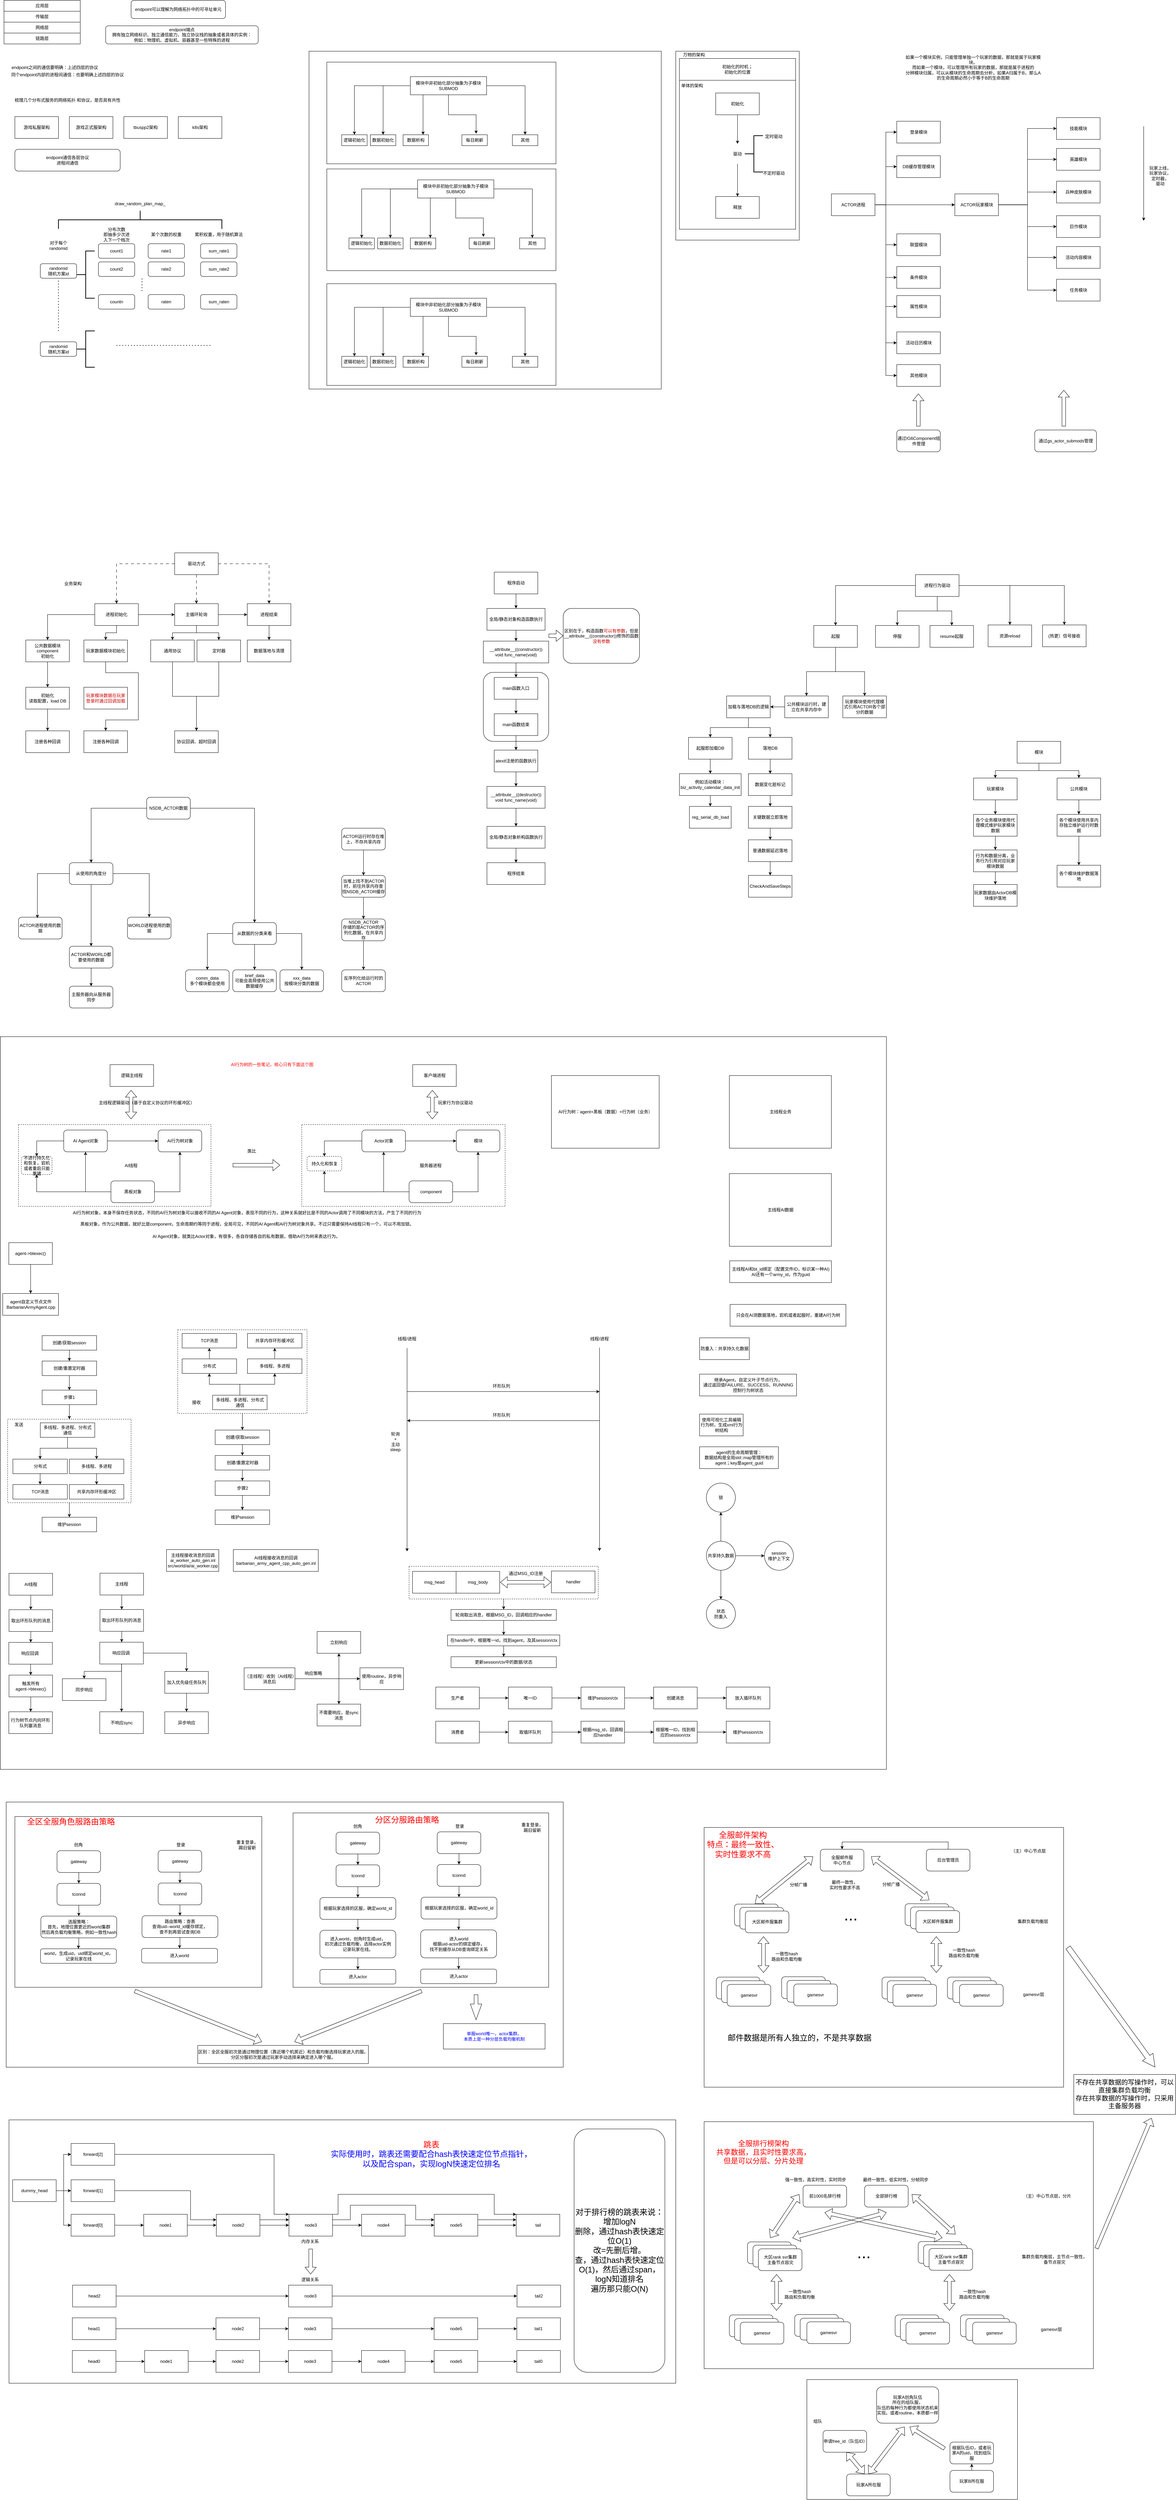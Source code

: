 <mxfile version="28.2.5">
  <diagram name="第 1 页" id="6L0QKgz08H0uk4aZn0Ru">
    <mxGraphModel dx="1169" dy="1147" grid="1" gridSize="10" guides="1" tooltips="1" connect="1" arrows="1" fold="1" page="1" pageScale="1" pageWidth="827" pageHeight="1169" math="0" shadow="0">
      <root>
        <mxCell id="0" />
        <mxCell id="1" parent="0" />
        <mxCell id="KU0j-aZhRdwBa8eBkRVH-1" value="应用层" style="rounded=0;whiteSpace=wrap;html=1;" parent="1" vertex="1">
          <mxGeometry x="10" y="10" width="210" height="30" as="geometry" />
        </mxCell>
        <mxCell id="KU0j-aZhRdwBa8eBkRVH-3" value="传输层" style="rounded=0;whiteSpace=wrap;html=1;" parent="1" vertex="1">
          <mxGeometry x="10" y="40" width="210" height="30" as="geometry" />
        </mxCell>
        <mxCell id="KU0j-aZhRdwBa8eBkRVH-4" value="网络层" style="rounded=0;whiteSpace=wrap;html=1;" parent="1" vertex="1">
          <mxGeometry x="10" y="70" width="210" height="30" as="geometry" />
        </mxCell>
        <mxCell id="KU0j-aZhRdwBa8eBkRVH-5" value="链路层" style="rounded=0;whiteSpace=wrap;html=1;" parent="1" vertex="1">
          <mxGeometry x="10" y="100" width="210" height="30" as="geometry" />
        </mxCell>
        <mxCell id="KU0j-aZhRdwBa8eBkRVH-6" value="endpoint可以理解为网络拓扑中的可寻址单元" style="rounded=1;whiteSpace=wrap;html=1;" parent="1" vertex="1">
          <mxGeometry x="360" y="10" width="260" height="50" as="geometry" />
        </mxCell>
        <mxCell id="KU0j-aZhRdwBa8eBkRVH-7" value="endpoint端点&lt;div&gt;拥有独立网络标识、独立通信能力、独立协议栈的抽象或者具体的实例：&lt;/div&gt;&lt;div&gt;例如：物理机、虚拟机、容器甚至一些特殊的进程&lt;/div&gt;" style="rounded=1;whiteSpace=wrap;html=1;" parent="1" vertex="1">
          <mxGeometry x="290" y="80" width="420" height="50" as="geometry" />
        </mxCell>
        <mxCell id="KU0j-aZhRdwBa8eBkRVH-9" value="endpoint之间的通信要明确：上述四层的协议" style="text;html=1;align=center;verticalAlign=middle;whiteSpace=wrap;rounded=0;" parent="1" vertex="1">
          <mxGeometry x="20" y="180" width="260" height="30" as="geometry" />
        </mxCell>
        <mxCell id="KU0j-aZhRdwBa8eBkRVH-10" value="同个endpoint内部的进程间通信：也要明确上述四层的协议" style="text;html=1;align=center;verticalAlign=middle;whiteSpace=wrap;rounded=0;" parent="1" vertex="1">
          <mxGeometry x="20" y="200" width="330" height="30" as="geometry" />
        </mxCell>
        <mxCell id="KU0j-aZhRdwBa8eBkRVH-11" value="梳理几个分布式服务的网络拓扑 和协议，是否具有共性" style="text;html=1;align=center;verticalAlign=middle;whiteSpace=wrap;rounded=0;" parent="1" vertex="1">
          <mxGeometry x="30" y="270" width="310" height="30" as="geometry" />
        </mxCell>
        <mxCell id="KU0j-aZhRdwBa8eBkRVH-12" value="游戏私服架构" style="rounded=0;whiteSpace=wrap;html=1;" parent="1" vertex="1">
          <mxGeometry x="40" y="330" width="120" height="60" as="geometry" />
        </mxCell>
        <mxCell id="KU0j-aZhRdwBa8eBkRVH-13" value="游戏正式服架构" style="rounded=0;whiteSpace=wrap;html=1;" parent="1" vertex="1">
          <mxGeometry x="190" y="330" width="120" height="60" as="geometry" />
        </mxCell>
        <mxCell id="KU0j-aZhRdwBa8eBkRVH-14" value="tbuspp2架构" style="rounded=0;whiteSpace=wrap;html=1;" parent="1" vertex="1">
          <mxGeometry x="340" y="330" width="120" height="60" as="geometry" />
        </mxCell>
        <mxCell id="KU0j-aZhRdwBa8eBkRVH-15" value="k8s架构" style="rounded=0;whiteSpace=wrap;html=1;" parent="1" vertex="1">
          <mxGeometry x="490" y="330" width="120" height="60" as="geometry" />
        </mxCell>
        <mxCell id="KU0j-aZhRdwBa8eBkRVH-17" value="endpoint通信各层协议&lt;div&gt;进程间通信&lt;/div&gt;" style="rounded=1;whiteSpace=wrap;html=1;" parent="1" vertex="1">
          <mxGeometry x="40" y="420" width="290" height="60" as="geometry" />
        </mxCell>
        <mxCell id="KU0j-aZhRdwBa8eBkRVH-18" value="randomid&lt;div&gt;随机方案id&lt;/div&gt;" style="rounded=1;whiteSpace=wrap;html=1;" parent="1" vertex="1">
          <mxGeometry x="110" y="735" width="100" height="40" as="geometry" />
        </mxCell>
        <mxCell id="KU0j-aZhRdwBa8eBkRVH-20" value="count1" style="rounded=1;whiteSpace=wrap;html=1;" parent="1" vertex="1">
          <mxGeometry x="270" y="680" width="100" height="40" as="geometry" />
        </mxCell>
        <mxCell id="KU0j-aZhRdwBa8eBkRVH-21" value="rate1" style="rounded=1;whiteSpace=wrap;html=1;" parent="1" vertex="1">
          <mxGeometry x="407" y="680" width="100" height="40" as="geometry" />
        </mxCell>
        <mxCell id="KU0j-aZhRdwBa8eBkRVH-22" value="sum_rate1" style="rounded=1;whiteSpace=wrap;html=1;" parent="1" vertex="1">
          <mxGeometry x="551.5" y="680" width="100" height="40" as="geometry" />
        </mxCell>
        <mxCell id="KU0j-aZhRdwBa8eBkRVH-23" value="对于每个randomid" style="text;html=1;align=center;verticalAlign=middle;whiteSpace=wrap;rounded=0;" parent="1" vertex="1">
          <mxGeometry x="130" y="670" width="60" height="30" as="geometry" />
        </mxCell>
        <mxCell id="KU0j-aZhRdwBa8eBkRVH-24" value="分布次数&lt;div&gt;即抽多少次进入下一个档次&lt;/div&gt;" style="text;html=1;align=center;verticalAlign=middle;whiteSpace=wrap;rounded=0;" parent="1" vertex="1">
          <mxGeometry x="280" y="640" width="80" height="30" as="geometry" />
        </mxCell>
        <mxCell id="KU0j-aZhRdwBa8eBkRVH-25" value="某个次数的权重" style="text;html=1;align=center;verticalAlign=middle;whiteSpace=wrap;rounded=0;" parent="1" vertex="1">
          <mxGeometry x="414" y="640" width="86" height="30" as="geometry" />
        </mxCell>
        <mxCell id="KU0j-aZhRdwBa8eBkRVH-26" value="累积权重，用于随机算法" style="text;html=1;align=center;verticalAlign=middle;whiteSpace=wrap;rounded=0;" parent="1" vertex="1">
          <mxGeometry x="530" y="640" width="143" height="30" as="geometry" />
        </mxCell>
        <mxCell id="KU0j-aZhRdwBa8eBkRVH-27" value="count2" style="rounded=1;whiteSpace=wrap;html=1;" parent="1" vertex="1">
          <mxGeometry x="270" y="730" width="100" height="40" as="geometry" />
        </mxCell>
        <mxCell id="KU0j-aZhRdwBa8eBkRVH-28" value="rate2" style="rounded=1;whiteSpace=wrap;html=1;" parent="1" vertex="1">
          <mxGeometry x="407" y="730" width="100" height="40" as="geometry" />
        </mxCell>
        <mxCell id="KU0j-aZhRdwBa8eBkRVH-29" value="sum_rate2" style="rounded=1;whiteSpace=wrap;html=1;" parent="1" vertex="1">
          <mxGeometry x="551.5" y="730" width="100" height="40" as="geometry" />
        </mxCell>
        <mxCell id="KU0j-aZhRdwBa8eBkRVH-30" value="countn" style="rounded=1;whiteSpace=wrap;html=1;" parent="1" vertex="1">
          <mxGeometry x="270" y="820" width="100" height="40" as="geometry" />
        </mxCell>
        <mxCell id="KU0j-aZhRdwBa8eBkRVH-31" value="raten" style="rounded=1;whiteSpace=wrap;html=1;" parent="1" vertex="1">
          <mxGeometry x="407" y="820" width="100" height="40" as="geometry" />
        </mxCell>
        <mxCell id="KU0j-aZhRdwBa8eBkRVH-32" value="sum_raten" style="rounded=1;whiteSpace=wrap;html=1;" parent="1" vertex="1">
          <mxGeometry x="551.5" y="820" width="100" height="40" as="geometry" />
        </mxCell>
        <mxCell id="KU0j-aZhRdwBa8eBkRVH-34" value="" style="endArrow=none;dashed=1;html=1;dashPattern=1 3;strokeWidth=2;rounded=0;" parent="1" edge="1">
          <mxGeometry width="50" height="50" relative="1" as="geometry">
            <mxPoint x="390" y="810" as="sourcePoint" />
            <mxPoint x="390" y="770" as="targetPoint" />
          </mxGeometry>
        </mxCell>
        <mxCell id="KU0j-aZhRdwBa8eBkRVH-36" value="" style="endArrow=none;dashed=1;html=1;dashPattern=1 3;strokeWidth=2;rounded=0;" parent="1" edge="1">
          <mxGeometry width="50" height="50" relative="1" as="geometry">
            <mxPoint x="160" y="920" as="sourcePoint" />
            <mxPoint x="160" y="780" as="targetPoint" />
          </mxGeometry>
        </mxCell>
        <mxCell id="KU0j-aZhRdwBa8eBkRVH-37" value="randomid&lt;div&gt;随机方案id&lt;/div&gt;" style="rounded=1;whiteSpace=wrap;html=1;" parent="1" vertex="1">
          <mxGeometry x="110" y="950" width="100" height="40" as="geometry" />
        </mxCell>
        <mxCell id="KU0j-aZhRdwBa8eBkRVH-38" value="" style="endArrow=none;dashed=1;html=1;dashPattern=1 3;strokeWidth=2;rounded=0;" parent="1" edge="1">
          <mxGeometry width="50" height="50" relative="1" as="geometry">
            <mxPoint x="320" y="960" as="sourcePoint" />
            <mxPoint x="580" y="960" as="targetPoint" />
          </mxGeometry>
        </mxCell>
        <mxCell id="KU0j-aZhRdwBa8eBkRVH-39" value="" style="strokeWidth=2;html=1;shape=mxgraph.flowchart.annotation_2;align=left;labelPosition=right;pointerEvents=1;" parent="1" vertex="1">
          <mxGeometry x="210" y="700" width="50" height="130" as="geometry" />
        </mxCell>
        <mxCell id="KU0j-aZhRdwBa8eBkRVH-40" value="" style="strokeWidth=2;html=1;shape=mxgraph.flowchart.annotation_2;align=left;labelPosition=right;pointerEvents=1;" parent="1" vertex="1">
          <mxGeometry x="210" y="920" width="50" height="100" as="geometry" />
        </mxCell>
        <mxCell id="KU0j-aZhRdwBa8eBkRVH-41" value="" style="strokeWidth=2;html=1;shape=mxgraph.flowchart.annotation_2;align=left;labelPosition=right;pointerEvents=1;rotation=90;" parent="1" vertex="1">
          <mxGeometry x="359.99" y="389.13" width="50" height="450" as="geometry" />
        </mxCell>
        <mxCell id="KU0j-aZhRdwBa8eBkRVH-42" value="draw_random_plan_map_" style="text;html=1;align=center;verticalAlign=middle;whiteSpace=wrap;rounded=0;" parent="1" vertex="1">
          <mxGeometry x="301.99" y="550" width="166" height="40" as="geometry" />
        </mxCell>
        <mxCell id="3fNOpoJ3Ih4Q9q4e5zWk-3" value="" style="edgeStyle=orthogonalEdgeStyle;rounded=0;orthogonalLoop=1;jettySize=auto;html=1;" parent="1" source="3fNOpoJ3Ih4Q9q4e5zWk-1" target="3fNOpoJ3Ih4Q9q4e5zWk-2" edge="1">
          <mxGeometry relative="1" as="geometry" />
        </mxCell>
        <mxCell id="3fNOpoJ3Ih4Q9q4e5zWk-5" value="" style="edgeStyle=orthogonalEdgeStyle;rounded=0;orthogonalLoop=1;jettySize=auto;html=1;" parent="1" source="3fNOpoJ3Ih4Q9q4e5zWk-1" target="3fNOpoJ3Ih4Q9q4e5zWk-4" edge="1">
          <mxGeometry relative="1" as="geometry" />
        </mxCell>
        <mxCell id="3fNOpoJ3Ih4Q9q4e5zWk-7" style="edgeStyle=orthogonalEdgeStyle;rounded=0;orthogonalLoop=1;jettySize=auto;html=1;" parent="1" source="3fNOpoJ3Ih4Q9q4e5zWk-1" target="3fNOpoJ3Ih4Q9q4e5zWk-6" edge="1">
          <mxGeometry relative="1" as="geometry">
            <Array as="points">
              <mxPoint x="1164" y="310" />
              <mxPoint x="1164" y="310" />
            </Array>
          </mxGeometry>
        </mxCell>
        <mxCell id="3fNOpoJ3Ih4Q9q4e5zWk-12" style="edgeStyle=orthogonalEdgeStyle;rounded=0;orthogonalLoop=1;jettySize=auto;html=1;entryX=0.5;entryY=0;entryDx=0;entryDy=0;" parent="1" source="3fNOpoJ3Ih4Q9q4e5zWk-1" target="3fNOpoJ3Ih4Q9q4e5zWk-11" edge="1">
          <mxGeometry relative="1" as="geometry" />
        </mxCell>
        <mxCell id="3fNOpoJ3Ih4Q9q4e5zWk-1" value="&lt;div&gt;模块中非初始化部分抽象为子模块&lt;/div&gt;SUBMOD" style="rounded=0;whiteSpace=wrap;html=1;" parent="1" vertex="1">
          <mxGeometry x="1129" y="220" width="210" height="50" as="geometry" />
        </mxCell>
        <mxCell id="3fNOpoJ3Ih4Q9q4e5zWk-2" value="&lt;div&gt;逻辑初始化&lt;/div&gt;" style="rounded=0;whiteSpace=wrap;html=1;" parent="1" vertex="1">
          <mxGeometry x="940" y="380" width="70" height="30" as="geometry" />
        </mxCell>
        <mxCell id="3fNOpoJ3Ih4Q9q4e5zWk-4" value="数据初始化" style="whiteSpace=wrap;html=1;rounded=0;" parent="1" vertex="1">
          <mxGeometry x="1019" y="380" width="70" height="30" as="geometry" />
        </mxCell>
        <mxCell id="3fNOpoJ3Ih4Q9q4e5zWk-6" value="数据析构" style="whiteSpace=wrap;html=1;rounded=0;" parent="1" vertex="1">
          <mxGeometry x="1109" y="380" width="70" height="30" as="geometry" />
        </mxCell>
        <mxCell id="3fNOpoJ3Ih4Q9q4e5zWk-8" value="每日刷新" style="whiteSpace=wrap;html=1;rounded=0;" parent="1" vertex="1">
          <mxGeometry x="1271" y="380" width="70" height="30" as="geometry" />
        </mxCell>
        <mxCell id="3fNOpoJ3Ih4Q9q4e5zWk-9" style="edgeStyle=orthogonalEdgeStyle;rounded=0;orthogonalLoop=1;jettySize=auto;html=1;entryX=0.559;entryY=-0.095;entryDx=0;entryDy=0;entryPerimeter=0;" parent="1" source="3fNOpoJ3Ih4Q9q4e5zWk-1" target="3fNOpoJ3Ih4Q9q4e5zWk-8" edge="1">
          <mxGeometry relative="1" as="geometry" />
        </mxCell>
        <mxCell id="3fNOpoJ3Ih4Q9q4e5zWk-11" value="其他" style="whiteSpace=wrap;html=1;rounded=0;" parent="1" vertex="1">
          <mxGeometry x="1410" y="380" width="70" height="30" as="geometry" />
        </mxCell>
        <mxCell id="3fNOpoJ3Ih4Q9q4e5zWk-13" value="" style="rounded=0;whiteSpace=wrap;html=1;fillColor=none;" parent="1" vertex="1">
          <mxGeometry x="899" y="180" width="631" height="280" as="geometry" />
        </mxCell>
        <mxCell id="3fNOpoJ3Ih4Q9q4e5zWk-14" value="" style="edgeStyle=orthogonalEdgeStyle;rounded=0;orthogonalLoop=1;jettySize=auto;html=1;" parent="1" source="3fNOpoJ3Ih4Q9q4e5zWk-18" target="3fNOpoJ3Ih4Q9q4e5zWk-19" edge="1">
          <mxGeometry relative="1" as="geometry" />
        </mxCell>
        <mxCell id="3fNOpoJ3Ih4Q9q4e5zWk-15" value="" style="edgeStyle=orthogonalEdgeStyle;rounded=0;orthogonalLoop=1;jettySize=auto;html=1;" parent="1" source="3fNOpoJ3Ih4Q9q4e5zWk-18" target="3fNOpoJ3Ih4Q9q4e5zWk-20" edge="1">
          <mxGeometry relative="1" as="geometry" />
        </mxCell>
        <mxCell id="3fNOpoJ3Ih4Q9q4e5zWk-16" style="edgeStyle=orthogonalEdgeStyle;rounded=0;orthogonalLoop=1;jettySize=auto;html=1;" parent="1" source="3fNOpoJ3Ih4Q9q4e5zWk-18" target="3fNOpoJ3Ih4Q9q4e5zWk-21" edge="1">
          <mxGeometry relative="1" as="geometry">
            <Array as="points">
              <mxPoint x="1184" y="594.13" />
              <mxPoint x="1184" y="594.13" />
            </Array>
          </mxGeometry>
        </mxCell>
        <mxCell id="3fNOpoJ3Ih4Q9q4e5zWk-17" style="edgeStyle=orthogonalEdgeStyle;rounded=0;orthogonalLoop=1;jettySize=auto;html=1;entryX=0.5;entryY=0;entryDx=0;entryDy=0;" parent="1" source="3fNOpoJ3Ih4Q9q4e5zWk-18" target="3fNOpoJ3Ih4Q9q4e5zWk-24" edge="1">
          <mxGeometry relative="1" as="geometry" />
        </mxCell>
        <mxCell id="3fNOpoJ3Ih4Q9q4e5zWk-18" value="&lt;div&gt;模块中非初始化部分抽象为子模块&lt;/div&gt;SUBMOD" style="rounded=0;whiteSpace=wrap;html=1;" parent="1" vertex="1">
          <mxGeometry x="1149" y="504.13" width="210" height="50" as="geometry" />
        </mxCell>
        <mxCell id="3fNOpoJ3Ih4Q9q4e5zWk-19" value="&lt;div&gt;逻辑初始化&lt;/div&gt;" style="rounded=0;whiteSpace=wrap;html=1;" parent="1" vertex="1">
          <mxGeometry x="960" y="664.13" width="70" height="30" as="geometry" />
        </mxCell>
        <mxCell id="3fNOpoJ3Ih4Q9q4e5zWk-20" value="数据初始化" style="whiteSpace=wrap;html=1;rounded=0;" parent="1" vertex="1">
          <mxGeometry x="1039" y="664.13" width="70" height="30" as="geometry" />
        </mxCell>
        <mxCell id="3fNOpoJ3Ih4Q9q4e5zWk-21" value="数据析构" style="whiteSpace=wrap;html=1;rounded=0;" parent="1" vertex="1">
          <mxGeometry x="1129" y="664.13" width="70" height="30" as="geometry" />
        </mxCell>
        <mxCell id="3fNOpoJ3Ih4Q9q4e5zWk-22" value="每日刷新" style="whiteSpace=wrap;html=1;rounded=0;" parent="1" vertex="1">
          <mxGeometry x="1291" y="664.13" width="70" height="30" as="geometry" />
        </mxCell>
        <mxCell id="3fNOpoJ3Ih4Q9q4e5zWk-23" style="edgeStyle=orthogonalEdgeStyle;rounded=0;orthogonalLoop=1;jettySize=auto;html=1;entryX=0.559;entryY=-0.095;entryDx=0;entryDy=0;entryPerimeter=0;" parent="1" source="3fNOpoJ3Ih4Q9q4e5zWk-18" target="3fNOpoJ3Ih4Q9q4e5zWk-22" edge="1">
          <mxGeometry relative="1" as="geometry" />
        </mxCell>
        <mxCell id="3fNOpoJ3Ih4Q9q4e5zWk-24" value="其他" style="whiteSpace=wrap;html=1;rounded=0;" parent="1" vertex="1">
          <mxGeometry x="1430" y="664.13" width="70" height="30" as="geometry" />
        </mxCell>
        <mxCell id="3fNOpoJ3Ih4Q9q4e5zWk-25" value="" style="rounded=0;whiteSpace=wrap;html=1;fillColor=none;" parent="1" vertex="1">
          <mxGeometry x="899" y="474.13" width="631" height="280" as="geometry" />
        </mxCell>
        <mxCell id="3fNOpoJ3Ih4Q9q4e5zWk-26" value="" style="edgeStyle=orthogonalEdgeStyle;rounded=0;orthogonalLoop=1;jettySize=auto;html=1;" parent="1" source="3fNOpoJ3Ih4Q9q4e5zWk-30" target="3fNOpoJ3Ih4Q9q4e5zWk-31" edge="1">
          <mxGeometry relative="1" as="geometry" />
        </mxCell>
        <mxCell id="3fNOpoJ3Ih4Q9q4e5zWk-27" value="" style="edgeStyle=orthogonalEdgeStyle;rounded=0;orthogonalLoop=1;jettySize=auto;html=1;" parent="1" source="3fNOpoJ3Ih4Q9q4e5zWk-30" target="3fNOpoJ3Ih4Q9q4e5zWk-32" edge="1">
          <mxGeometry relative="1" as="geometry" />
        </mxCell>
        <mxCell id="3fNOpoJ3Ih4Q9q4e5zWk-28" style="edgeStyle=orthogonalEdgeStyle;rounded=0;orthogonalLoop=1;jettySize=auto;html=1;" parent="1" source="3fNOpoJ3Ih4Q9q4e5zWk-30" target="3fNOpoJ3Ih4Q9q4e5zWk-33" edge="1">
          <mxGeometry relative="1" as="geometry">
            <Array as="points">
              <mxPoint x="1164" y="920" />
              <mxPoint x="1164" y="920" />
            </Array>
          </mxGeometry>
        </mxCell>
        <mxCell id="3fNOpoJ3Ih4Q9q4e5zWk-29" style="edgeStyle=orthogonalEdgeStyle;rounded=0;orthogonalLoop=1;jettySize=auto;html=1;entryX=0.5;entryY=0;entryDx=0;entryDy=0;" parent="1" source="3fNOpoJ3Ih4Q9q4e5zWk-30" target="3fNOpoJ3Ih4Q9q4e5zWk-36" edge="1">
          <mxGeometry relative="1" as="geometry" />
        </mxCell>
        <mxCell id="3fNOpoJ3Ih4Q9q4e5zWk-30" value="&lt;div&gt;模块中非初始化部分抽象为子模块&lt;/div&gt;SUBMOD" style="rounded=0;whiteSpace=wrap;html=1;" parent="1" vertex="1">
          <mxGeometry x="1129" y="830" width="210" height="50" as="geometry" />
        </mxCell>
        <mxCell id="3fNOpoJ3Ih4Q9q4e5zWk-31" value="&lt;div&gt;逻辑初始化&lt;/div&gt;" style="rounded=0;whiteSpace=wrap;html=1;" parent="1" vertex="1">
          <mxGeometry x="940" y="990" width="70" height="30" as="geometry" />
        </mxCell>
        <mxCell id="3fNOpoJ3Ih4Q9q4e5zWk-32" value="数据初始化" style="whiteSpace=wrap;html=1;rounded=0;" parent="1" vertex="1">
          <mxGeometry x="1019" y="990" width="70" height="30" as="geometry" />
        </mxCell>
        <mxCell id="3fNOpoJ3Ih4Q9q4e5zWk-33" value="数据析构" style="whiteSpace=wrap;html=1;rounded=0;" parent="1" vertex="1">
          <mxGeometry x="1109" y="990" width="70" height="30" as="geometry" />
        </mxCell>
        <mxCell id="3fNOpoJ3Ih4Q9q4e5zWk-34" value="每日刷新" style="whiteSpace=wrap;html=1;rounded=0;" parent="1" vertex="1">
          <mxGeometry x="1271" y="990" width="70" height="30" as="geometry" />
        </mxCell>
        <mxCell id="3fNOpoJ3Ih4Q9q4e5zWk-35" style="edgeStyle=orthogonalEdgeStyle;rounded=0;orthogonalLoop=1;jettySize=auto;html=1;entryX=0.559;entryY=-0.095;entryDx=0;entryDy=0;entryPerimeter=0;" parent="1" source="3fNOpoJ3Ih4Q9q4e5zWk-30" target="3fNOpoJ3Ih4Q9q4e5zWk-34" edge="1">
          <mxGeometry relative="1" as="geometry" />
        </mxCell>
        <mxCell id="3fNOpoJ3Ih4Q9q4e5zWk-36" value="其他" style="whiteSpace=wrap;html=1;rounded=0;" parent="1" vertex="1">
          <mxGeometry x="1410" y="990" width="70" height="30" as="geometry" />
        </mxCell>
        <mxCell id="3fNOpoJ3Ih4Q9q4e5zWk-37" value="" style="rounded=0;whiteSpace=wrap;html=1;fillColor=none;" parent="1" vertex="1">
          <mxGeometry x="899" y="790" width="631" height="280" as="geometry" />
        </mxCell>
        <mxCell id="3fNOpoJ3Ih4Q9q4e5zWk-38" value="" style="rounded=0;whiteSpace=wrap;html=1;fillColor=none;" parent="1" vertex="1">
          <mxGeometry x="850" y="150" width="970" height="930" as="geometry" />
        </mxCell>
        <mxCell id="3fNOpoJ3Ih4Q9q4e5zWk-41" style="edgeStyle=orthogonalEdgeStyle;rounded=0;orthogonalLoop=1;jettySize=auto;html=1;" parent="1" source="3fNOpoJ3Ih4Q9q4e5zWk-43" target="3fNOpoJ3Ih4Q9q4e5zWk-40" edge="1">
          <mxGeometry relative="1" as="geometry" />
        </mxCell>
        <mxCell id="3fNOpoJ3Ih4Q9q4e5zWk-39" value="初始化" style="rounded=0;whiteSpace=wrap;html=1;" parent="1" vertex="1">
          <mxGeometry x="1970" y="265" width="120" height="60" as="geometry" />
        </mxCell>
        <mxCell id="3fNOpoJ3Ih4Q9q4e5zWk-40" value="释放" style="rounded=0;whiteSpace=wrap;html=1;" parent="1" vertex="1">
          <mxGeometry x="1970" y="550" width="120" height="60" as="geometry" />
        </mxCell>
        <mxCell id="3fNOpoJ3Ih4Q9q4e5zWk-42" value="" style="edgeStyle=orthogonalEdgeStyle;rounded=0;orthogonalLoop=1;jettySize=auto;html=1;" parent="1" source="3fNOpoJ3Ih4Q9q4e5zWk-39" target="3fNOpoJ3Ih4Q9q4e5zWk-43" edge="1">
          <mxGeometry relative="1" as="geometry">
            <mxPoint x="2030" y="325" as="sourcePoint" />
            <mxPoint x="2030" y="550" as="targetPoint" />
          </mxGeometry>
        </mxCell>
        <mxCell id="3fNOpoJ3Ih4Q9q4e5zWk-43" value="驱动" style="text;html=1;align=center;verticalAlign=middle;whiteSpace=wrap;rounded=0;" parent="1" vertex="1">
          <mxGeometry x="2000" y="405" width="60" height="55" as="geometry" />
        </mxCell>
        <mxCell id="3fNOpoJ3Ih4Q9q4e5zWk-44" value="" style="strokeWidth=2;html=1;shape=mxgraph.flowchart.annotation_2;align=left;labelPosition=right;pointerEvents=1;" parent="1" vertex="1">
          <mxGeometry x="2050" y="382.5" width="50" height="100" as="geometry" />
        </mxCell>
        <mxCell id="3fNOpoJ3Ih4Q9q4e5zWk-45" value="定时驱动" style="text;html=1;align=center;verticalAlign=middle;whiteSpace=wrap;rounded=0;" parent="1" vertex="1">
          <mxGeometry x="2100" y="369" width="60" height="31" as="geometry" />
        </mxCell>
        <mxCell id="3fNOpoJ3Ih4Q9q4e5zWk-46" value="不定时驱动" style="text;html=1;align=center;verticalAlign=middle;whiteSpace=wrap;rounded=0;" parent="1" vertex="1">
          <mxGeometry x="2090" y="470" width="80" height="31" as="geometry" />
        </mxCell>
        <mxCell id="3fNOpoJ3Ih4Q9q4e5zWk-47" value="" style="rounded=0;whiteSpace=wrap;html=1;fillColor=none;" parent="1" vertex="1">
          <mxGeometry x="1870" y="230" width="320" height="410" as="geometry" />
        </mxCell>
        <mxCell id="3fNOpoJ3Ih4Q9q4e5zWk-48" value="万物的架构" style="text;html=1;align=center;verticalAlign=middle;whiteSpace=wrap;rounded=0;" parent="1" vertex="1">
          <mxGeometry x="1860" y="140" width="100" height="40" as="geometry" />
        </mxCell>
        <mxCell id="3fNOpoJ3Ih4Q9q4e5zWk-50" value="初始化的时机；&lt;div&gt;初始化的位置&lt;/div&gt;" style="rounded=0;whiteSpace=wrap;html=1;" parent="1" vertex="1">
          <mxGeometry x="1870" y="170" width="320" height="60" as="geometry" />
        </mxCell>
        <mxCell id="3fNOpoJ3Ih4Q9q4e5zWk-51" value="" style="rounded=0;whiteSpace=wrap;html=1;fillColor=none;" parent="1" vertex="1">
          <mxGeometry x="1860" y="150" width="340" height="520" as="geometry" />
        </mxCell>
        <mxCell id="3fNOpoJ3Ih4Q9q4e5zWk-52" value="单体的架构" style="text;html=1;align=center;verticalAlign=middle;whiteSpace=wrap;rounded=0;" parent="1" vertex="1">
          <mxGeometry x="1870" y="230" width="70" height="30" as="geometry" />
        </mxCell>
        <mxCell id="3fNOpoJ3Ih4Q9q4e5zWk-67" style="edgeStyle=orthogonalEdgeStyle;rounded=0;orthogonalLoop=1;jettySize=auto;html=1;entryX=0;entryY=0.5;entryDx=0;entryDy=0;" parent="1" source="3fNOpoJ3Ih4Q9q4e5zWk-53" target="3fNOpoJ3Ih4Q9q4e5zWk-54" edge="1">
          <mxGeometry relative="1" as="geometry" />
        </mxCell>
        <mxCell id="3fNOpoJ3Ih4Q9q4e5zWk-68" style="edgeStyle=orthogonalEdgeStyle;rounded=0;orthogonalLoop=1;jettySize=auto;html=1;entryX=0;entryY=0.5;entryDx=0;entryDy=0;" parent="1" source="3fNOpoJ3Ih4Q9q4e5zWk-53" target="3fNOpoJ3Ih4Q9q4e5zWk-55" edge="1">
          <mxGeometry relative="1" as="geometry" />
        </mxCell>
        <mxCell id="3fNOpoJ3Ih4Q9q4e5zWk-69" style="edgeStyle=orthogonalEdgeStyle;rounded=0;orthogonalLoop=1;jettySize=auto;html=1;entryX=0;entryY=0.5;entryDx=0;entryDy=0;" parent="1" source="3fNOpoJ3Ih4Q9q4e5zWk-53" target="3fNOpoJ3Ih4Q9q4e5zWk-56" edge="1">
          <mxGeometry relative="1" as="geometry" />
        </mxCell>
        <mxCell id="3fNOpoJ3Ih4Q9q4e5zWk-71" style="edgeStyle=orthogonalEdgeStyle;rounded=0;orthogonalLoop=1;jettySize=auto;html=1;entryX=0;entryY=0.5;entryDx=0;entryDy=0;" parent="1" source="3fNOpoJ3Ih4Q9q4e5zWk-53" target="3fNOpoJ3Ih4Q9q4e5zWk-57" edge="1">
          <mxGeometry relative="1" as="geometry" />
        </mxCell>
        <mxCell id="3fNOpoJ3Ih4Q9q4e5zWk-72" style="edgeStyle=orthogonalEdgeStyle;rounded=0;orthogonalLoop=1;jettySize=auto;html=1;entryX=0;entryY=0.5;entryDx=0;entryDy=0;" parent="1" source="3fNOpoJ3Ih4Q9q4e5zWk-53" target="3fNOpoJ3Ih4Q9q4e5zWk-66" edge="1">
          <mxGeometry relative="1" as="geometry" />
        </mxCell>
        <mxCell id="3fNOpoJ3Ih4Q9q4e5zWk-73" style="edgeStyle=orthogonalEdgeStyle;rounded=0;orthogonalLoop=1;jettySize=auto;html=1;entryX=0;entryY=0.5;entryDx=0;entryDy=0;" parent="1" source="3fNOpoJ3Ih4Q9q4e5zWk-53" target="3fNOpoJ3Ih4Q9q4e5zWk-65" edge="1">
          <mxGeometry relative="1" as="geometry" />
        </mxCell>
        <mxCell id="3fNOpoJ3Ih4Q9q4e5zWk-84" style="edgeStyle=orthogonalEdgeStyle;rounded=0;orthogonalLoop=1;jettySize=auto;html=1;entryX=0;entryY=0.5;entryDx=0;entryDy=0;" parent="1" source="3fNOpoJ3Ih4Q9q4e5zWk-53" target="3fNOpoJ3Ih4Q9q4e5zWk-61" edge="1">
          <mxGeometry relative="1" as="geometry" />
        </mxCell>
        <mxCell id="3fNOpoJ3Ih4Q9q4e5zWk-85" style="edgeStyle=orthogonalEdgeStyle;rounded=0;orthogonalLoop=1;jettySize=auto;html=1;entryX=0;entryY=0.5;entryDx=0;entryDy=0;" parent="1" source="3fNOpoJ3Ih4Q9q4e5zWk-53" target="3fNOpoJ3Ih4Q9q4e5zWk-62" edge="1">
          <mxGeometry relative="1" as="geometry" />
        </mxCell>
        <mxCell id="3fNOpoJ3Ih4Q9q4e5zWk-53" value="ACTOR进程" style="rounded=0;whiteSpace=wrap;html=1;" parent="1" vertex="1">
          <mxGeometry x="2288.5" y="542.75" width="120" height="60" as="geometry" />
        </mxCell>
        <mxCell id="3fNOpoJ3Ih4Q9q4e5zWk-54" value="登录模块" style="rounded=0;whiteSpace=wrap;html=1;" parent="1" vertex="1">
          <mxGeometry x="2468.5" y="342.75" width="120" height="60" as="geometry" />
        </mxCell>
        <mxCell id="3fNOpoJ3Ih4Q9q4e5zWk-55" value="DB缓存管理模块" style="rounded=0;whiteSpace=wrap;html=1;" parent="1" vertex="1">
          <mxGeometry x="2468.5" y="437.75" width="120" height="60" as="geometry" />
        </mxCell>
        <mxCell id="3fNOpoJ3Ih4Q9q4e5zWk-74" style="edgeStyle=orthogonalEdgeStyle;rounded=0;orthogonalLoop=1;jettySize=auto;html=1;entryX=0;entryY=0.5;entryDx=0;entryDy=0;" parent="1" source="3fNOpoJ3Ih4Q9q4e5zWk-56" target="3fNOpoJ3Ih4Q9q4e5zWk-58" edge="1">
          <mxGeometry relative="1" as="geometry" />
        </mxCell>
        <mxCell id="3fNOpoJ3Ih4Q9q4e5zWk-75" style="edgeStyle=orthogonalEdgeStyle;rounded=0;orthogonalLoop=1;jettySize=auto;html=1;entryX=0;entryY=0.5;entryDx=0;entryDy=0;" parent="1" source="3fNOpoJ3Ih4Q9q4e5zWk-56" target="3fNOpoJ3Ih4Q9q4e5zWk-59" edge="1">
          <mxGeometry relative="1" as="geometry" />
        </mxCell>
        <mxCell id="3fNOpoJ3Ih4Q9q4e5zWk-76" style="edgeStyle=orthogonalEdgeStyle;rounded=0;orthogonalLoop=1;jettySize=auto;html=1;entryX=0;entryY=0.5;entryDx=0;entryDy=0;" parent="1" source="3fNOpoJ3Ih4Q9q4e5zWk-56" target="3fNOpoJ3Ih4Q9q4e5zWk-60" edge="1">
          <mxGeometry relative="1" as="geometry" />
        </mxCell>
        <mxCell id="3fNOpoJ3Ih4Q9q4e5zWk-77" style="edgeStyle=orthogonalEdgeStyle;rounded=0;orthogonalLoop=1;jettySize=auto;html=1;entryX=0;entryY=0.5;entryDx=0;entryDy=0;" parent="1" source="3fNOpoJ3Ih4Q9q4e5zWk-56" target="3fNOpoJ3Ih4Q9q4e5zWk-64" edge="1">
          <mxGeometry relative="1" as="geometry" />
        </mxCell>
        <mxCell id="3fNOpoJ3Ih4Q9q4e5zWk-80" style="edgeStyle=orthogonalEdgeStyle;rounded=0;orthogonalLoop=1;jettySize=auto;html=1;entryX=0;entryY=0.5;entryDx=0;entryDy=0;" parent="1" source="3fNOpoJ3Ih4Q9q4e5zWk-56" target="3fNOpoJ3Ih4Q9q4e5zWk-63" edge="1">
          <mxGeometry relative="1" as="geometry" />
        </mxCell>
        <mxCell id="3fNOpoJ3Ih4Q9q4e5zWk-83" style="edgeStyle=orthogonalEdgeStyle;rounded=0;orthogonalLoop=1;jettySize=auto;html=1;entryX=0;entryY=0.5;entryDx=0;entryDy=0;" parent="1" source="3fNOpoJ3Ih4Q9q4e5zWk-56" target="3fNOpoJ3Ih4Q9q4e5zWk-82" edge="1">
          <mxGeometry relative="1" as="geometry" />
        </mxCell>
        <mxCell id="3fNOpoJ3Ih4Q9q4e5zWk-56" value="ACTOR玩家模块" style="rounded=0;whiteSpace=wrap;html=1;" parent="1" vertex="1">
          <mxGeometry x="2628.5" y="542.75" width="120" height="60" as="geometry" />
        </mxCell>
        <mxCell id="3fNOpoJ3Ih4Q9q4e5zWk-57" value="联盟模块" style="rounded=0;whiteSpace=wrap;html=1;" parent="1" vertex="1">
          <mxGeometry x="2468.5" y="652.75" width="120" height="60" as="geometry" />
        </mxCell>
        <mxCell id="3fNOpoJ3Ih4Q9q4e5zWk-58" value="技能模块" style="rounded=0;whiteSpace=wrap;html=1;" parent="1" vertex="1">
          <mxGeometry x="2908.5" y="332.75" width="120" height="60" as="geometry" />
        </mxCell>
        <mxCell id="3fNOpoJ3Ih4Q9q4e5zWk-59" value="英雄模块" style="rounded=0;whiteSpace=wrap;html=1;" parent="1" vertex="1">
          <mxGeometry x="2908.5" y="417.75" width="120" height="60" as="geometry" />
        </mxCell>
        <mxCell id="3fNOpoJ3Ih4Q9q4e5zWk-60" value="兵种皮肤模块" style="rounded=0;whiteSpace=wrap;html=1;" parent="1" vertex="1">
          <mxGeometry x="2908.5" y="507.75" width="120" height="60" as="geometry" />
        </mxCell>
        <mxCell id="3fNOpoJ3Ih4Q9q4e5zWk-61" value="条件模块" style="rounded=0;whiteSpace=wrap;html=1;" parent="1" vertex="1">
          <mxGeometry x="2468.5" y="742.75" width="120" height="60" as="geometry" />
        </mxCell>
        <mxCell id="3fNOpoJ3Ih4Q9q4e5zWk-62" value="属性模块" style="rounded=0;whiteSpace=wrap;html=1;" parent="1" vertex="1">
          <mxGeometry x="2468.5" y="822.75" width="120" height="60" as="geometry" />
        </mxCell>
        <mxCell id="3fNOpoJ3Ih4Q9q4e5zWk-63" value="活动内容模块" style="rounded=0;whiteSpace=wrap;html=1;" parent="1" vertex="1">
          <mxGeometry x="2908.5" y="687.75" width="120" height="60" as="geometry" />
        </mxCell>
        <mxCell id="3fNOpoJ3Ih4Q9q4e5zWk-64" value="巨作模块" style="rounded=0;whiteSpace=wrap;html=1;" parent="1" vertex="1">
          <mxGeometry x="2908.5" y="602.75" width="120" height="60" as="geometry" />
        </mxCell>
        <mxCell id="3fNOpoJ3Ih4Q9q4e5zWk-65" value="其他模块" style="rounded=0;whiteSpace=wrap;html=1;" parent="1" vertex="1">
          <mxGeometry x="2468.5" y="1012.75" width="120" height="60" as="geometry" />
        </mxCell>
        <mxCell id="3fNOpoJ3Ih4Q9q4e5zWk-66" value="活动日历模块" style="rounded=0;whiteSpace=wrap;html=1;" parent="1" vertex="1">
          <mxGeometry x="2468.5" y="922.75" width="120" height="60" as="geometry" />
        </mxCell>
        <mxCell id="3fNOpoJ3Ih4Q9q4e5zWk-81" value="如果一个模块实例，只能管理单独一个玩家的数据，那就是属于玩家模块。&lt;div&gt;而如果一个模块，可以管理所有玩家的数据，那就是属于进程的&lt;/div&gt;&lt;div&gt;分辨模块归属，可以从模块的生命周期去分析，如果A归属于B，那么A的生命周期必然小于等于B的生命周期&lt;/div&gt;" style="text;html=1;align=center;verticalAlign=middle;whiteSpace=wrap;rounded=0;" parent="1" vertex="1">
          <mxGeometry x="2488.5" y="117.25" width="380" height="155.5" as="geometry" />
        </mxCell>
        <mxCell id="3fNOpoJ3Ih4Q9q4e5zWk-82" value="任务模块" style="rounded=0;whiteSpace=wrap;html=1;" parent="1" vertex="1">
          <mxGeometry x="2908.5" y="777.75" width="120" height="60" as="geometry" />
        </mxCell>
        <mxCell id="3fNOpoJ3Ih4Q9q4e5zWk-87" value="通过IG6Component组件管理" style="rounded=1;whiteSpace=wrap;html=1;" parent="1" vertex="1">
          <mxGeometry x="2468.5" y="1192.75" width="120" height="60" as="geometry" />
        </mxCell>
        <mxCell id="3fNOpoJ3Ih4Q9q4e5zWk-88" value="" style="shape=flexArrow;endArrow=classic;html=1;rounded=0;" parent="1" edge="1">
          <mxGeometry width="50" height="50" relative="1" as="geometry">
            <mxPoint x="2528.08" y="1182.75" as="sourcePoint" />
            <mxPoint x="2528.08" y="1092.75" as="targetPoint" />
          </mxGeometry>
        </mxCell>
        <mxCell id="3fNOpoJ3Ih4Q9q4e5zWk-89" value="通过gs_actor_submods管理" style="rounded=1;whiteSpace=wrap;html=1;" parent="1" vertex="1">
          <mxGeometry x="2848.5" y="1192.75" width="170" height="60" as="geometry" />
        </mxCell>
        <mxCell id="3fNOpoJ3Ih4Q9q4e5zWk-90" value="" style="shape=flexArrow;endArrow=classic;html=1;rounded=0;" parent="1" edge="1">
          <mxGeometry width="50" height="50" relative="1" as="geometry">
            <mxPoint x="2928.5" y="1182.75" as="sourcePoint" />
            <mxPoint x="2928.5" y="1082.75" as="targetPoint" />
          </mxGeometry>
        </mxCell>
        <mxCell id="3fNOpoJ3Ih4Q9q4e5zWk-91" value="" style="endArrow=classic;html=1;rounded=0;" parent="1" edge="1">
          <mxGeometry width="50" height="50" relative="1" as="geometry">
            <mxPoint x="3148.5" y="356.88" as="sourcePoint" />
            <mxPoint x="3148.5" y="616.88" as="targetPoint" />
          </mxGeometry>
        </mxCell>
        <mxCell id="3fNOpoJ3Ih4Q9q4e5zWk-92" value="玩家上线，&lt;div&gt;玩家协议，&lt;/div&gt;&lt;div&gt;定时器，&lt;/div&gt;&lt;div&gt;驱动&lt;/div&gt;" style="text;html=1;align=center;verticalAlign=middle;whiteSpace=wrap;rounded=0;" parent="1" vertex="1">
          <mxGeometry x="3158.5" y="402.75" width="70" height="180" as="geometry" />
        </mxCell>
        <mxCell id="zZPF3GBV6QvH8n7jYyrb-4" value="" style="edgeStyle=orthogonalEdgeStyle;rounded=0;orthogonalLoop=1;jettySize=auto;html=1;dashed=1;dashPattern=8 8;" parent="1" source="zZPF3GBV6QvH8n7jYyrb-2" target="zZPF3GBV6QvH8n7jYyrb-3" edge="1">
          <mxGeometry relative="1" as="geometry" />
        </mxCell>
        <mxCell id="zZPF3GBV6QvH8n7jYyrb-9" style="edgeStyle=orthogonalEdgeStyle;rounded=0;orthogonalLoop=1;jettySize=auto;html=1;dashed=1;dashPattern=8 8;" parent="1" source="zZPF3GBV6QvH8n7jYyrb-2" target="zZPF3GBV6QvH8n7jYyrb-5" edge="1">
          <mxGeometry relative="1" as="geometry" />
        </mxCell>
        <mxCell id="zZPF3GBV6QvH8n7jYyrb-10" style="edgeStyle=orthogonalEdgeStyle;rounded=0;orthogonalLoop=1;jettySize=auto;html=1;dashed=1;dashPattern=8 8;" parent="1" source="zZPF3GBV6QvH8n7jYyrb-2" target="zZPF3GBV6QvH8n7jYyrb-7" edge="1">
          <mxGeometry relative="1" as="geometry" />
        </mxCell>
        <mxCell id="zZPF3GBV6QvH8n7jYyrb-2" value="驱动方式" style="rounded=0;whiteSpace=wrap;html=1;" parent="1" vertex="1">
          <mxGeometry x="480" y="1531" width="120" height="60" as="geometry" />
        </mxCell>
        <mxCell id="zZPF3GBV6QvH8n7jYyrb-8" value="" style="edgeStyle=orthogonalEdgeStyle;rounded=0;orthogonalLoop=1;jettySize=auto;html=1;" parent="1" source="zZPF3GBV6QvH8n7jYyrb-3" target="zZPF3GBV6QvH8n7jYyrb-7" edge="1">
          <mxGeometry relative="1" as="geometry" />
        </mxCell>
        <mxCell id="zZPF3GBV6QvH8n7jYyrb-23" value="" style="edgeStyle=orthogonalEdgeStyle;rounded=0;orthogonalLoop=1;jettySize=auto;html=1;" parent="1" source="zZPF3GBV6QvH8n7jYyrb-3" target="zZPF3GBV6QvH8n7jYyrb-22" edge="1">
          <mxGeometry relative="1" as="geometry" />
        </mxCell>
        <mxCell id="zZPF3GBV6QvH8n7jYyrb-26" value="" style="edgeStyle=orthogonalEdgeStyle;rounded=0;orthogonalLoop=1;jettySize=auto;html=1;" parent="1" source="zZPF3GBV6QvH8n7jYyrb-3" target="zZPF3GBV6QvH8n7jYyrb-25" edge="1">
          <mxGeometry relative="1" as="geometry" />
        </mxCell>
        <mxCell id="zZPF3GBV6QvH8n7jYyrb-3" value="主循环轮询" style="rounded=0;whiteSpace=wrap;html=1;" parent="1" vertex="1">
          <mxGeometry x="480" y="1671" width="120" height="60" as="geometry" />
        </mxCell>
        <mxCell id="zZPF3GBV6QvH8n7jYyrb-6" value="" style="edgeStyle=orthogonalEdgeStyle;rounded=0;orthogonalLoop=1;jettySize=auto;html=1;" parent="1" source="zZPF3GBV6QvH8n7jYyrb-5" target="zZPF3GBV6QvH8n7jYyrb-3" edge="1">
          <mxGeometry relative="1" as="geometry" />
        </mxCell>
        <mxCell id="zZPF3GBV6QvH8n7jYyrb-32" style="edgeStyle=orthogonalEdgeStyle;rounded=0;orthogonalLoop=1;jettySize=auto;html=1;" parent="1" source="zZPF3GBV6QvH8n7jYyrb-5" target="zZPF3GBV6QvH8n7jYyrb-11" edge="1">
          <mxGeometry relative="1" as="geometry" />
        </mxCell>
        <mxCell id="zZPF3GBV6QvH8n7jYyrb-33" style="edgeStyle=orthogonalEdgeStyle;rounded=0;orthogonalLoop=1;jettySize=auto;html=1;" parent="1" source="zZPF3GBV6QvH8n7jYyrb-5" target="zZPF3GBV6QvH8n7jYyrb-17" edge="1">
          <mxGeometry relative="1" as="geometry" />
        </mxCell>
        <mxCell id="zZPF3GBV6QvH8n7jYyrb-5" value="进程初始化" style="rounded=0;whiteSpace=wrap;html=1;" parent="1" vertex="1">
          <mxGeometry x="260" y="1671" width="120" height="60" as="geometry" />
        </mxCell>
        <mxCell id="zZPF3GBV6QvH8n7jYyrb-31" value="" style="edgeStyle=orthogonalEdgeStyle;rounded=0;orthogonalLoop=1;jettySize=auto;html=1;" parent="1" source="zZPF3GBV6QvH8n7jYyrb-7" target="zZPF3GBV6QvH8n7jYyrb-30" edge="1">
          <mxGeometry relative="1" as="geometry" />
        </mxCell>
        <mxCell id="zZPF3GBV6QvH8n7jYyrb-7" value="进程结束" style="rounded=0;whiteSpace=wrap;html=1;" parent="1" vertex="1">
          <mxGeometry x="680" y="1671" width="120" height="60" as="geometry" />
        </mxCell>
        <mxCell id="zZPF3GBV6QvH8n7jYyrb-13" value="" style="edgeStyle=orthogonalEdgeStyle;rounded=0;orthogonalLoop=1;jettySize=auto;html=1;" parent="1" source="zZPF3GBV6QvH8n7jYyrb-11" target="zZPF3GBV6QvH8n7jYyrb-12" edge="1">
          <mxGeometry relative="1" as="geometry" />
        </mxCell>
        <mxCell id="zZPF3GBV6QvH8n7jYyrb-11" value="公共数据模块component&lt;div&gt;初始化&lt;/div&gt;" style="rounded=0;whiteSpace=wrap;html=1;" parent="1" vertex="1">
          <mxGeometry x="70" y="1771" width="120" height="60" as="geometry" />
        </mxCell>
        <mxCell id="zZPF3GBV6QvH8n7jYyrb-15" value="" style="edgeStyle=orthogonalEdgeStyle;rounded=0;orthogonalLoop=1;jettySize=auto;html=1;" parent="1" source="zZPF3GBV6QvH8n7jYyrb-12" target="zZPF3GBV6QvH8n7jYyrb-14" edge="1">
          <mxGeometry relative="1" as="geometry" />
        </mxCell>
        <mxCell id="zZPF3GBV6QvH8n7jYyrb-12" value="初始化&lt;br&gt;读取配置，load DB" style="rounded=0;whiteSpace=wrap;html=1;" parent="1" vertex="1">
          <mxGeometry x="70" y="1901" width="120" height="60" as="geometry" />
        </mxCell>
        <mxCell id="zZPF3GBV6QvH8n7jYyrb-14" value="注册各种回调" style="rounded=0;whiteSpace=wrap;html=1;" parent="1" vertex="1">
          <mxGeometry x="70" y="2021" width="120" height="60" as="geometry" />
        </mxCell>
        <mxCell id="zZPF3GBV6QvH8n7jYyrb-21" style="edgeStyle=orthogonalEdgeStyle;rounded=0;orthogonalLoop=1;jettySize=auto;html=1;entryX=0.5;entryY=0;entryDx=0;entryDy=0;" parent="1" source="zZPF3GBV6QvH8n7jYyrb-17" target="zZPF3GBV6QvH8n7jYyrb-20" edge="1">
          <mxGeometry relative="1" as="geometry">
            <Array as="points">
              <mxPoint x="290" y="1861" />
              <mxPoint x="380" y="1861" />
              <mxPoint x="380" y="1991" />
              <mxPoint x="290" y="1991" />
            </Array>
          </mxGeometry>
        </mxCell>
        <mxCell id="zZPF3GBV6QvH8n7jYyrb-17" value="玩家数据模块初始化" style="rounded=0;whiteSpace=wrap;html=1;" parent="1" vertex="1">
          <mxGeometry x="230" y="1771" width="120" height="60" as="geometry" />
        </mxCell>
        <mxCell id="zZPF3GBV6QvH8n7jYyrb-19" value="&lt;font style=&quot;color: rgb(204, 0, 0);&quot;&gt;玩家模块数据在玩家登录时通过回调加载&lt;/font&gt;" style="rounded=0;whiteSpace=wrap;html=1;" parent="1" vertex="1">
          <mxGeometry x="230" y="1901" width="120" height="60" as="geometry" />
        </mxCell>
        <mxCell id="zZPF3GBV6QvH8n7jYyrb-20" value="注册各种回调" style="rounded=0;whiteSpace=wrap;html=1;" parent="1" vertex="1">
          <mxGeometry x="230" y="2021" width="120" height="60" as="geometry" />
        </mxCell>
        <mxCell id="zZPF3GBV6QvH8n7jYyrb-28" value="" style="edgeStyle=orthogonalEdgeStyle;rounded=0;orthogonalLoop=1;jettySize=auto;html=1;" parent="1" source="zZPF3GBV6QvH8n7jYyrb-22" target="zZPF3GBV6QvH8n7jYyrb-27" edge="1">
          <mxGeometry relative="1" as="geometry" />
        </mxCell>
        <mxCell id="zZPF3GBV6QvH8n7jYyrb-22" value="通用协议" style="rounded=0;whiteSpace=wrap;html=1;" parent="1" vertex="1">
          <mxGeometry x="414" y="1771" width="120" height="60" as="geometry" />
        </mxCell>
        <mxCell id="zZPF3GBV6QvH8n7jYyrb-29" style="edgeStyle=orthogonalEdgeStyle;rounded=0;orthogonalLoop=1;jettySize=auto;html=1;entryX=0.5;entryY=0;entryDx=0;entryDy=0;" parent="1" source="zZPF3GBV6QvH8n7jYyrb-25" target="zZPF3GBV6QvH8n7jYyrb-27" edge="1">
          <mxGeometry relative="1" as="geometry" />
        </mxCell>
        <mxCell id="zZPF3GBV6QvH8n7jYyrb-25" value="定时器" style="rounded=0;whiteSpace=wrap;html=1;" parent="1" vertex="1">
          <mxGeometry x="541.5" y="1771" width="120" height="60" as="geometry" />
        </mxCell>
        <mxCell id="zZPF3GBV6QvH8n7jYyrb-27" value="协议回调、超时回调" style="rounded=0;whiteSpace=wrap;html=1;" parent="1" vertex="1">
          <mxGeometry x="480" y="2021" width="120" height="60" as="geometry" />
        </mxCell>
        <mxCell id="zZPF3GBV6QvH8n7jYyrb-30" value="数据落地与清理" style="rounded=0;whiteSpace=wrap;html=1;" parent="1" vertex="1">
          <mxGeometry x="680" y="1771" width="120" height="60" as="geometry" />
        </mxCell>
        <mxCell id="zZPF3GBV6QvH8n7jYyrb-34" value="业务架构" style="text;html=1;align=center;verticalAlign=middle;whiteSpace=wrap;rounded=0;" parent="1" vertex="1">
          <mxGeometry x="170" y="1601" width="60" height="30" as="geometry" />
        </mxCell>
        <mxCell id="zZPF3GBV6QvH8n7jYyrb-35" style="edgeStyle=orthogonalEdgeStyle;rounded=0;orthogonalLoop=1;jettySize=auto;html=1;" parent="1" source="zZPF3GBV6QvH8n7jYyrb-37" target="zZPF3GBV6QvH8n7jYyrb-45" edge="1">
          <mxGeometry relative="1" as="geometry" />
        </mxCell>
        <mxCell id="zZPF3GBV6QvH8n7jYyrb-36" style="edgeStyle=orthogonalEdgeStyle;rounded=0;orthogonalLoop=1;jettySize=auto;html=1;" parent="1" source="zZPF3GBV6QvH8n7jYyrb-37" target="zZPF3GBV6QvH8n7jYyrb-50" edge="1">
          <mxGeometry relative="1" as="geometry" />
        </mxCell>
        <mxCell id="zZPF3GBV6QvH8n7jYyrb-37" value="NSDB_ACTOR数据" style="rounded=1;whiteSpace=wrap;html=1;" parent="1" vertex="1">
          <mxGeometry x="403" y="2204" width="120" height="60" as="geometry" />
        </mxCell>
        <mxCell id="zZPF3GBV6QvH8n7jYyrb-38" value="ACTOR进程使用的数据" style="rounded=1;whiteSpace=wrap;html=1;" parent="1" vertex="1">
          <mxGeometry x="50" y="2534" width="120" height="60" as="geometry" />
        </mxCell>
        <mxCell id="zZPF3GBV6QvH8n7jYyrb-39" value="WORLD进程使用的数据" style="rounded=1;whiteSpace=wrap;html=1;" parent="1" vertex="1">
          <mxGeometry x="350" y="2534" width="120" height="60" as="geometry" />
        </mxCell>
        <mxCell id="zZPF3GBV6QvH8n7jYyrb-40" value="" style="edgeStyle=orthogonalEdgeStyle;rounded=0;orthogonalLoop=1;jettySize=auto;html=1;" parent="1" source="zZPF3GBV6QvH8n7jYyrb-41" target="zZPF3GBV6QvH8n7jYyrb-42" edge="1">
          <mxGeometry relative="1" as="geometry" />
        </mxCell>
        <mxCell id="zZPF3GBV6QvH8n7jYyrb-41" value="ACTOR和WORLD都要使用的数据" style="rounded=1;whiteSpace=wrap;html=1;" parent="1" vertex="1">
          <mxGeometry x="190" y="2614" width="120" height="60" as="geometry" />
        </mxCell>
        <mxCell id="zZPF3GBV6QvH8n7jYyrb-42" value="主服务器向从服务器同步" style="rounded=1;whiteSpace=wrap;html=1;" parent="1" vertex="1">
          <mxGeometry x="190" y="2724" width="120" height="60" as="geometry" />
        </mxCell>
        <mxCell id="zZPF3GBV6QvH8n7jYyrb-43" style="edgeStyle=orthogonalEdgeStyle;rounded=0;orthogonalLoop=1;jettySize=auto;html=1;entryX=0.5;entryY=0;entryDx=0;entryDy=0;" parent="1" source="zZPF3GBV6QvH8n7jYyrb-45" target="zZPF3GBV6QvH8n7jYyrb-39" edge="1">
          <mxGeometry relative="1" as="geometry" />
        </mxCell>
        <mxCell id="zZPF3GBV6QvH8n7jYyrb-44" style="edgeStyle=orthogonalEdgeStyle;rounded=0;orthogonalLoop=1;jettySize=auto;html=1;entryX=0.5;entryY=0;entryDx=0;entryDy=0;" parent="1" source="zZPF3GBV6QvH8n7jYyrb-45" target="zZPF3GBV6QvH8n7jYyrb-41" edge="1">
          <mxGeometry relative="1" as="geometry" />
        </mxCell>
        <mxCell id="zZPF3GBV6QvH8n7jYyrb-45" value="从使用的角度分" style="rounded=1;whiteSpace=wrap;html=1;" parent="1" vertex="1">
          <mxGeometry x="190" y="2384" width="120" height="60" as="geometry" />
        </mxCell>
        <mxCell id="zZPF3GBV6QvH8n7jYyrb-46" style="edgeStyle=orthogonalEdgeStyle;rounded=0;orthogonalLoop=1;jettySize=auto;html=1;entryX=0.433;entryY=0.039;entryDx=0;entryDy=0;entryPerimeter=0;" parent="1" source="zZPF3GBV6QvH8n7jYyrb-45" target="zZPF3GBV6QvH8n7jYyrb-38" edge="1">
          <mxGeometry relative="1" as="geometry" />
        </mxCell>
        <mxCell id="zZPF3GBV6QvH8n7jYyrb-47" value="" style="edgeStyle=orthogonalEdgeStyle;rounded=0;orthogonalLoop=1;jettySize=auto;html=1;" parent="1" source="zZPF3GBV6QvH8n7jYyrb-50" target="zZPF3GBV6QvH8n7jYyrb-51" edge="1">
          <mxGeometry relative="1" as="geometry" />
        </mxCell>
        <mxCell id="zZPF3GBV6QvH8n7jYyrb-48" value="" style="edgeStyle=orthogonalEdgeStyle;rounded=0;orthogonalLoop=1;jettySize=auto;html=1;" parent="1" source="zZPF3GBV6QvH8n7jYyrb-50" target="zZPF3GBV6QvH8n7jYyrb-52" edge="1">
          <mxGeometry relative="1" as="geometry" />
        </mxCell>
        <mxCell id="zZPF3GBV6QvH8n7jYyrb-49" value="" style="edgeStyle=orthogonalEdgeStyle;rounded=0;orthogonalLoop=1;jettySize=auto;html=1;" parent="1" source="zZPF3GBV6QvH8n7jYyrb-50" target="zZPF3GBV6QvH8n7jYyrb-53" edge="1">
          <mxGeometry relative="1" as="geometry" />
        </mxCell>
        <mxCell id="zZPF3GBV6QvH8n7jYyrb-50" value="从数据的分类来看" style="rounded=1;whiteSpace=wrap;html=1;" parent="1" vertex="1">
          <mxGeometry x="640" y="2549" width="120" height="60" as="geometry" />
        </mxCell>
        <mxCell id="zZPF3GBV6QvH8n7jYyrb-51" value="comm_data&lt;br&gt;多个模块都会使用" style="rounded=1;whiteSpace=wrap;html=1;" parent="1" vertex="1">
          <mxGeometry x="510" y="2679" width="120" height="60" as="geometry" />
        </mxCell>
        <mxCell id="zZPF3GBV6QvH8n7jYyrb-52" value="brief_data&lt;br&gt;可能会高频使用公共数据缓存" style="rounded=1;whiteSpace=wrap;html=1;" parent="1" vertex="1">
          <mxGeometry x="640" y="2679" width="120" height="60" as="geometry" />
        </mxCell>
        <mxCell id="zZPF3GBV6QvH8n7jYyrb-53" value="xxx_data&lt;br&gt;按模块分类的数据" style="rounded=1;whiteSpace=wrap;html=1;" parent="1" vertex="1">
          <mxGeometry x="770" y="2679" width="120" height="60" as="geometry" />
        </mxCell>
        <mxCell id="zZPF3GBV6QvH8n7jYyrb-54" style="edgeStyle=orthogonalEdgeStyle;rounded=0;orthogonalLoop=1;jettySize=auto;html=1;entryX=0.5;entryY=0;entryDx=0;entryDy=0;" parent="1" source="zZPF3GBV6QvH8n7jYyrb-55" target="zZPF3GBV6QvH8n7jYyrb-59" edge="1">
          <mxGeometry relative="1" as="geometry" />
        </mxCell>
        <mxCell id="zZPF3GBV6QvH8n7jYyrb-55" value="ACTOR运行时存在堆上，不存共享内存" style="rounded=1;whiteSpace=wrap;html=1;" parent="1" vertex="1">
          <mxGeometry x="940" y="2289" width="120" height="60" as="geometry" />
        </mxCell>
        <mxCell id="zZPF3GBV6QvH8n7jYyrb-56" value="" style="edgeStyle=orthogonalEdgeStyle;rounded=0;orthogonalLoop=1;jettySize=auto;html=1;" parent="1" source="zZPF3GBV6QvH8n7jYyrb-57" target="zZPF3GBV6QvH8n7jYyrb-60" edge="1">
          <mxGeometry relative="1" as="geometry" />
        </mxCell>
        <mxCell id="zZPF3GBV6QvH8n7jYyrb-57" value="NSDB_ACTOR&lt;br&gt;存储的是ACTOR的序列化数据，在共享内存" style="rounded=1;whiteSpace=wrap;html=1;" parent="1" vertex="1">
          <mxGeometry x="940" y="2539" width="120" height="60" as="geometry" />
        </mxCell>
        <mxCell id="zZPF3GBV6QvH8n7jYyrb-58" value="" style="edgeStyle=orthogonalEdgeStyle;rounded=0;orthogonalLoop=1;jettySize=auto;html=1;" parent="1" source="zZPF3GBV6QvH8n7jYyrb-59" target="zZPF3GBV6QvH8n7jYyrb-57" edge="1">
          <mxGeometry relative="1" as="geometry" />
        </mxCell>
        <mxCell id="zZPF3GBV6QvH8n7jYyrb-59" value="当堆上找不到ACTOR时，前往共享内存查找NSDB_ACTOR缓存" style="rounded=1;whiteSpace=wrap;html=1;" parent="1" vertex="1">
          <mxGeometry x="940" y="2419" width="120" height="60" as="geometry" />
        </mxCell>
        <mxCell id="zZPF3GBV6QvH8n7jYyrb-60" value="反序列化给运行时的ACTOR" style="rounded=1;whiteSpace=wrap;html=1;" parent="1" vertex="1">
          <mxGeometry x="940" y="2679" width="120" height="60" as="geometry" />
        </mxCell>
        <mxCell id="zZPF3GBV6QvH8n7jYyrb-61" value="" style="edgeStyle=orthogonalEdgeStyle;rounded=0;orthogonalLoop=1;jettySize=auto;html=1;" parent="1" source="zZPF3GBV6QvH8n7jYyrb-62" target="zZPF3GBV6QvH8n7jYyrb-64" edge="1">
          <mxGeometry relative="1" as="geometry" />
        </mxCell>
        <mxCell id="zZPF3GBV6QvH8n7jYyrb-62" value="程序启动" style="rounded=0;whiteSpace=wrap;html=1;" parent="1" vertex="1">
          <mxGeometry x="1360" y="1584" width="120" height="60" as="geometry" />
        </mxCell>
        <mxCell id="zZPF3GBV6QvH8n7jYyrb-63" value="" style="edgeStyle=orthogonalEdgeStyle;rounded=0;orthogonalLoop=1;jettySize=auto;html=1;" parent="1" source="zZPF3GBV6QvH8n7jYyrb-64" target="zZPF3GBV6QvH8n7jYyrb-66" edge="1">
          <mxGeometry relative="1" as="geometry" />
        </mxCell>
        <mxCell id="zZPF3GBV6QvH8n7jYyrb-64" value="全局/静态对象构造函数执行" style="rounded=0;whiteSpace=wrap;html=1;" parent="1" vertex="1">
          <mxGeometry x="1340" y="1684" width="160" height="60" as="geometry" />
        </mxCell>
        <mxCell id="zZPF3GBV6QvH8n7jYyrb-65" value="" style="edgeStyle=orthogonalEdgeStyle;rounded=0;orthogonalLoop=1;jettySize=auto;html=1;" parent="1" source="zZPF3GBV6QvH8n7jYyrb-66" target="zZPF3GBV6QvH8n7jYyrb-68" edge="1">
          <mxGeometry relative="1" as="geometry" />
        </mxCell>
        <mxCell id="zZPF3GBV6QvH8n7jYyrb-66" value="__attribute__((constructor))&lt;div&gt;void func_name(void)&lt;br&gt;&lt;/div&gt;" style="rounded=0;whiteSpace=wrap;html=1;" parent="1" vertex="1">
          <mxGeometry x="1330" y="1774" width="180" height="60" as="geometry" />
        </mxCell>
        <mxCell id="zZPF3GBV6QvH8n7jYyrb-67" value="" style="edgeStyle=orthogonalEdgeStyle;rounded=0;orthogonalLoop=1;jettySize=auto;html=1;" parent="1" source="zZPF3GBV6QvH8n7jYyrb-68" target="zZPF3GBV6QvH8n7jYyrb-70" edge="1">
          <mxGeometry relative="1" as="geometry" />
        </mxCell>
        <mxCell id="zZPF3GBV6QvH8n7jYyrb-68" value="main函数入口" style="rounded=0;whiteSpace=wrap;html=1;" parent="1" vertex="1">
          <mxGeometry x="1360" y="1874" width="120" height="60" as="geometry" />
        </mxCell>
        <mxCell id="zZPF3GBV6QvH8n7jYyrb-69" value="" style="edgeStyle=orthogonalEdgeStyle;rounded=0;orthogonalLoop=1;jettySize=auto;html=1;" parent="1" source="zZPF3GBV6QvH8n7jYyrb-70" target="zZPF3GBV6QvH8n7jYyrb-72" edge="1">
          <mxGeometry relative="1" as="geometry" />
        </mxCell>
        <mxCell id="zZPF3GBV6QvH8n7jYyrb-70" value="main函数结束" style="rounded=0;whiteSpace=wrap;html=1;" parent="1" vertex="1">
          <mxGeometry x="1360" y="1974" width="120" height="60" as="geometry" />
        </mxCell>
        <mxCell id="zZPF3GBV6QvH8n7jYyrb-71" value="" style="edgeStyle=orthogonalEdgeStyle;rounded=0;orthogonalLoop=1;jettySize=auto;html=1;" parent="1" source="zZPF3GBV6QvH8n7jYyrb-72" target="zZPF3GBV6QvH8n7jYyrb-74" edge="1">
          <mxGeometry relative="1" as="geometry" />
        </mxCell>
        <mxCell id="zZPF3GBV6QvH8n7jYyrb-72" value="atexit注册的函数执行" style="rounded=0;whiteSpace=wrap;html=1;" parent="1" vertex="1">
          <mxGeometry x="1360" y="2074" width="120" height="60" as="geometry" />
        </mxCell>
        <mxCell id="zZPF3GBV6QvH8n7jYyrb-73" value="" style="edgeStyle=orthogonalEdgeStyle;rounded=0;orthogonalLoop=1;jettySize=auto;html=1;" parent="1" source="zZPF3GBV6QvH8n7jYyrb-74" target="zZPF3GBV6QvH8n7jYyrb-76" edge="1">
          <mxGeometry relative="1" as="geometry" />
        </mxCell>
        <mxCell id="zZPF3GBV6QvH8n7jYyrb-74" value="__attribute__((destructor))&lt;div&gt;void func_name(void)&lt;/div&gt;" style="rounded=0;whiteSpace=wrap;html=1;" parent="1" vertex="1">
          <mxGeometry x="1340" y="2174" width="160" height="60" as="geometry" />
        </mxCell>
        <mxCell id="zZPF3GBV6QvH8n7jYyrb-75" value="" style="edgeStyle=orthogonalEdgeStyle;rounded=0;orthogonalLoop=1;jettySize=auto;html=1;" parent="1" source="zZPF3GBV6QvH8n7jYyrb-76" target="zZPF3GBV6QvH8n7jYyrb-77" edge="1">
          <mxGeometry relative="1" as="geometry" />
        </mxCell>
        <mxCell id="zZPF3GBV6QvH8n7jYyrb-76" value="全局/静态对象析构函数执行" style="rounded=0;whiteSpace=wrap;html=1;" parent="1" vertex="1">
          <mxGeometry x="1340" y="2284" width="160" height="60" as="geometry" />
        </mxCell>
        <mxCell id="zZPF3GBV6QvH8n7jYyrb-77" value="程序结束" style="rounded=0;whiteSpace=wrap;html=1;" parent="1" vertex="1">
          <mxGeometry x="1340" y="2384" width="160" height="60" as="geometry" />
        </mxCell>
        <mxCell id="zZPF3GBV6QvH8n7jYyrb-78" value="" style="rounded=1;whiteSpace=wrap;html=1;fillColor=none;" parent="1" vertex="1">
          <mxGeometry x="1330" y="1860" width="180" height="190" as="geometry" />
        </mxCell>
        <mxCell id="zZPF3GBV6QvH8n7jYyrb-79" value="区别在于，构造函数&lt;font style=&quot;color: rgb(204, 0, 0);&quot;&gt;可以有参数&lt;/font&gt;，但是__attribute__((constructor))修饰的函数&lt;font style=&quot;color: rgb(204, 0, 0);&quot;&gt;没有参数&lt;/font&gt;" style="rounded=1;whiteSpace=wrap;html=1;" parent="1" vertex="1">
          <mxGeometry x="1550" y="1684" width="210" height="151" as="geometry" />
        </mxCell>
        <mxCell id="zZPF3GBV6QvH8n7jYyrb-80" value="" style="shape=flexArrow;endArrow=classic;html=1;rounded=0;" parent="1" edge="1">
          <mxGeometry width="50" height="50" relative="1" as="geometry">
            <mxPoint x="1510" y="1759.21" as="sourcePoint" />
            <mxPoint x="1550" y="1759.21" as="targetPoint" />
          </mxGeometry>
        </mxCell>
        <mxCell id="zZPF3GBV6QvH8n7jYyrb-83" value="" style="edgeStyle=orthogonalEdgeStyle;rounded=0;orthogonalLoop=1;jettySize=auto;html=1;" parent="1" source="zZPF3GBV6QvH8n7jYyrb-81" target="zZPF3GBV6QvH8n7jYyrb-82" edge="1">
          <mxGeometry relative="1" as="geometry" />
        </mxCell>
        <mxCell id="zZPF3GBV6QvH8n7jYyrb-85" value="" style="edgeStyle=orthogonalEdgeStyle;rounded=0;orthogonalLoop=1;jettySize=auto;html=1;" parent="1" source="zZPF3GBV6QvH8n7jYyrb-81" target="zZPF3GBV6QvH8n7jYyrb-84" edge="1">
          <mxGeometry relative="1" as="geometry" />
        </mxCell>
        <mxCell id="zZPF3GBV6QvH8n7jYyrb-87" style="edgeStyle=orthogonalEdgeStyle;rounded=0;orthogonalLoop=1;jettySize=auto;html=1;entryX=0.5;entryY=0;entryDx=0;entryDy=0;" parent="1" source="zZPF3GBV6QvH8n7jYyrb-81" target="zZPF3GBV6QvH8n7jYyrb-86" edge="1">
          <mxGeometry relative="1" as="geometry" />
        </mxCell>
        <mxCell id="zZPF3GBV6QvH8n7jYyrb-90" style="edgeStyle=orthogonalEdgeStyle;rounded=0;orthogonalLoop=1;jettySize=auto;html=1;" parent="1" source="zZPF3GBV6QvH8n7jYyrb-81" target="zZPF3GBV6QvH8n7jYyrb-88" edge="1">
          <mxGeometry relative="1" as="geometry" />
        </mxCell>
        <mxCell id="zZPF3GBV6QvH8n7jYyrb-91" style="edgeStyle=orthogonalEdgeStyle;rounded=0;orthogonalLoop=1;jettySize=auto;html=1;entryX=0.5;entryY=0;entryDx=0;entryDy=0;" parent="1" source="zZPF3GBV6QvH8n7jYyrb-81" target="zZPF3GBV6QvH8n7jYyrb-89" edge="1">
          <mxGeometry relative="1" as="geometry" />
        </mxCell>
        <mxCell id="zZPF3GBV6QvH8n7jYyrb-81" value="进程行为驱动" style="rounded=0;whiteSpace=wrap;html=1;" parent="1" vertex="1">
          <mxGeometry x="2520" y="1591" width="120" height="60" as="geometry" />
        </mxCell>
        <mxCell id="zZPF3GBV6QvH8n7jYyrb-93" value="" style="edgeStyle=orthogonalEdgeStyle;rounded=0;orthogonalLoop=1;jettySize=auto;html=1;" parent="1" source="zZPF3GBV6QvH8n7jYyrb-82" target="zZPF3GBV6QvH8n7jYyrb-92" edge="1">
          <mxGeometry relative="1" as="geometry" />
        </mxCell>
        <mxCell id="zZPF3GBV6QvH8n7jYyrb-95" value="" style="edgeStyle=orthogonalEdgeStyle;rounded=0;orthogonalLoop=1;jettySize=auto;html=1;" parent="1" source="zZPF3GBV6QvH8n7jYyrb-82" target="zZPF3GBV6QvH8n7jYyrb-94" edge="1">
          <mxGeometry relative="1" as="geometry" />
        </mxCell>
        <mxCell id="zZPF3GBV6QvH8n7jYyrb-82" value="起服" style="rounded=0;whiteSpace=wrap;html=1;" parent="1" vertex="1">
          <mxGeometry x="2240" y="1731" width="120" height="60" as="geometry" />
        </mxCell>
        <mxCell id="zZPF3GBV6QvH8n7jYyrb-84" value="停服" style="rounded=0;whiteSpace=wrap;html=1;" parent="1" vertex="1">
          <mxGeometry x="2410" y="1731" width="120" height="60" as="geometry" />
        </mxCell>
        <mxCell id="zZPF3GBV6QvH8n7jYyrb-86" value="resume起服" style="rounded=0;whiteSpace=wrap;html=1;" parent="1" vertex="1">
          <mxGeometry x="2560" y="1731" width="120" height="60" as="geometry" />
        </mxCell>
        <mxCell id="zZPF3GBV6QvH8n7jYyrb-88" value="资源reload" style="rounded=0;whiteSpace=wrap;html=1;" parent="1" vertex="1">
          <mxGeometry x="2720" y="1729.5" width="120" height="60" as="geometry" />
        </mxCell>
        <mxCell id="zZPF3GBV6QvH8n7jYyrb-89" value="(热更）信号接收" style="rounded=0;whiteSpace=wrap;html=1;" parent="1" vertex="1">
          <mxGeometry x="2870" y="1729.5" width="120" height="60" as="geometry" />
        </mxCell>
        <mxCell id="zZPF3GBV6QvH8n7jYyrb-97" value="" style="edgeStyle=orthogonalEdgeStyle;rounded=0;orthogonalLoop=1;jettySize=auto;html=1;" parent="1" source="zZPF3GBV6QvH8n7jYyrb-92" target="zZPF3GBV6QvH8n7jYyrb-96" edge="1">
          <mxGeometry relative="1" as="geometry" />
        </mxCell>
        <mxCell id="zZPF3GBV6QvH8n7jYyrb-92" value="公共模块运行时，建立在共享内存中" style="rounded=0;whiteSpace=wrap;html=1;" parent="1" vertex="1">
          <mxGeometry x="2160" y="1925" width="120" height="60" as="geometry" />
        </mxCell>
        <mxCell id="zZPF3GBV6QvH8n7jYyrb-94" value="玩家模块使用代理模式引用ACTOR各个部分的数据" style="rounded=0;whiteSpace=wrap;html=1;" parent="1" vertex="1">
          <mxGeometry x="2320" y="1925" width="120" height="60" as="geometry" />
        </mxCell>
        <mxCell id="zZPF3GBV6QvH8n7jYyrb-99" value="" style="edgeStyle=orthogonalEdgeStyle;rounded=0;orthogonalLoop=1;jettySize=auto;html=1;" parent="1" source="zZPF3GBV6QvH8n7jYyrb-96" target="zZPF3GBV6QvH8n7jYyrb-98" edge="1">
          <mxGeometry relative="1" as="geometry" />
        </mxCell>
        <mxCell id="zZPF3GBV6QvH8n7jYyrb-105" value="" style="edgeStyle=orthogonalEdgeStyle;rounded=0;orthogonalLoop=1;jettySize=auto;html=1;" parent="1" source="zZPF3GBV6QvH8n7jYyrb-96" target="zZPF3GBV6QvH8n7jYyrb-104" edge="1">
          <mxGeometry relative="1" as="geometry" />
        </mxCell>
        <mxCell id="zZPF3GBV6QvH8n7jYyrb-96" value="加载与落地DB的逻辑" style="rounded=0;whiteSpace=wrap;html=1;" parent="1" vertex="1">
          <mxGeometry x="2000" y="1925" width="120" height="60" as="geometry" />
        </mxCell>
        <mxCell id="zZPF3GBV6QvH8n7jYyrb-101" value="" style="edgeStyle=orthogonalEdgeStyle;rounded=0;orthogonalLoop=1;jettySize=auto;html=1;" parent="1" source="zZPF3GBV6QvH8n7jYyrb-98" target="zZPF3GBV6QvH8n7jYyrb-100" edge="1">
          <mxGeometry relative="1" as="geometry" />
        </mxCell>
        <mxCell id="zZPF3GBV6QvH8n7jYyrb-98" value="起服即加载DB" style="rounded=0;whiteSpace=wrap;html=1;" parent="1" vertex="1">
          <mxGeometry x="1895" y="2039" width="120" height="60" as="geometry" />
        </mxCell>
        <mxCell id="zZPF3GBV6QvH8n7jYyrb-103" value="" style="edgeStyle=orthogonalEdgeStyle;rounded=0;orthogonalLoop=1;jettySize=auto;html=1;" parent="1" source="zZPF3GBV6QvH8n7jYyrb-100" target="zZPF3GBV6QvH8n7jYyrb-102" edge="1">
          <mxGeometry relative="1" as="geometry" />
        </mxCell>
        <mxCell id="zZPF3GBV6QvH8n7jYyrb-100" value="例如活动模块：&lt;div&gt;biz_activity_calendar_data_init&lt;/div&gt;" style="rounded=0;whiteSpace=wrap;html=1;" parent="1" vertex="1">
          <mxGeometry x="1870" y="2139" width="170" height="60" as="geometry" />
        </mxCell>
        <mxCell id="zZPF3GBV6QvH8n7jYyrb-102" value="reg_serial_db_load" style="rounded=0;whiteSpace=wrap;html=1;" parent="1" vertex="1">
          <mxGeometry x="1897.5" y="2229" width="115" height="60" as="geometry" />
        </mxCell>
        <mxCell id="zZPF3GBV6QvH8n7jYyrb-107" value="" style="edgeStyle=orthogonalEdgeStyle;rounded=0;orthogonalLoop=1;jettySize=auto;html=1;" parent="1" source="zZPF3GBV6QvH8n7jYyrb-104" target="zZPF3GBV6QvH8n7jYyrb-106" edge="1">
          <mxGeometry relative="1" as="geometry" />
        </mxCell>
        <mxCell id="zZPF3GBV6QvH8n7jYyrb-104" value="落地DB" style="rounded=0;whiteSpace=wrap;html=1;" parent="1" vertex="1">
          <mxGeometry x="2060" y="2039" width="120" height="60" as="geometry" />
        </mxCell>
        <mxCell id="zZPF3GBV6QvH8n7jYyrb-109" value="" style="edgeStyle=orthogonalEdgeStyle;rounded=0;orthogonalLoop=1;jettySize=auto;html=1;" parent="1" source="zZPF3GBV6QvH8n7jYyrb-106" target="zZPF3GBV6QvH8n7jYyrb-108" edge="1">
          <mxGeometry relative="1" as="geometry" />
        </mxCell>
        <mxCell id="zZPF3GBV6QvH8n7jYyrb-106" value="数据变化脏标记" style="rounded=0;whiteSpace=wrap;html=1;" parent="1" vertex="1">
          <mxGeometry x="2060" y="2139" width="120" height="60" as="geometry" />
        </mxCell>
        <mxCell id="zZPF3GBV6QvH8n7jYyrb-111" value="" style="edgeStyle=orthogonalEdgeStyle;rounded=0;orthogonalLoop=1;jettySize=auto;html=1;" parent="1" source="zZPF3GBV6QvH8n7jYyrb-108" target="zZPF3GBV6QvH8n7jYyrb-110" edge="1">
          <mxGeometry relative="1" as="geometry" />
        </mxCell>
        <mxCell id="zZPF3GBV6QvH8n7jYyrb-108" value="关键数据立即落地" style="rounded=0;whiteSpace=wrap;html=1;" parent="1" vertex="1">
          <mxGeometry x="2060" y="2229" width="120" height="60" as="geometry" />
        </mxCell>
        <mxCell id="zZPF3GBV6QvH8n7jYyrb-113" value="" style="edgeStyle=orthogonalEdgeStyle;rounded=0;orthogonalLoop=1;jettySize=auto;html=1;" parent="1" source="zZPF3GBV6QvH8n7jYyrb-110" target="zZPF3GBV6QvH8n7jYyrb-112" edge="1">
          <mxGeometry relative="1" as="geometry" />
        </mxCell>
        <mxCell id="zZPF3GBV6QvH8n7jYyrb-110" value="普通数据延迟落地" style="rounded=0;whiteSpace=wrap;html=1;" parent="1" vertex="1">
          <mxGeometry x="2060" y="2321" width="120" height="60" as="geometry" />
        </mxCell>
        <mxCell id="zZPF3GBV6QvH8n7jYyrb-112" value="CheckAndSaveSteps" style="rounded=0;whiteSpace=wrap;html=1;" parent="1" vertex="1">
          <mxGeometry x="2060" y="2419" width="120" height="60" as="geometry" />
        </mxCell>
        <mxCell id="zZPF3GBV6QvH8n7jYyrb-116" value="" style="edgeStyle=orthogonalEdgeStyle;rounded=0;orthogonalLoop=1;jettySize=auto;html=1;" parent="1" source="zZPF3GBV6QvH8n7jYyrb-114" target="zZPF3GBV6QvH8n7jYyrb-115" edge="1">
          <mxGeometry relative="1" as="geometry" />
        </mxCell>
        <mxCell id="zZPF3GBV6QvH8n7jYyrb-118" value="" style="edgeStyle=orthogonalEdgeStyle;rounded=0;orthogonalLoop=1;jettySize=auto;html=1;" parent="1" source="zZPF3GBV6QvH8n7jYyrb-114" target="zZPF3GBV6QvH8n7jYyrb-117" edge="1">
          <mxGeometry relative="1" as="geometry" />
        </mxCell>
        <mxCell id="zZPF3GBV6QvH8n7jYyrb-114" value="模块" style="rounded=0;whiteSpace=wrap;html=1;" parent="1" vertex="1">
          <mxGeometry x="2800" y="2050" width="120" height="60" as="geometry" />
        </mxCell>
        <mxCell id="zZPF3GBV6QvH8n7jYyrb-120" value="" style="edgeStyle=orthogonalEdgeStyle;rounded=0;orthogonalLoop=1;jettySize=auto;html=1;" parent="1" source="zZPF3GBV6QvH8n7jYyrb-115" target="zZPF3GBV6QvH8n7jYyrb-119" edge="1">
          <mxGeometry relative="1" as="geometry" />
        </mxCell>
        <mxCell id="zZPF3GBV6QvH8n7jYyrb-115" value="玩家模块" style="rounded=0;whiteSpace=wrap;html=1;" parent="1" vertex="1">
          <mxGeometry x="2680" y="2151" width="120" height="60" as="geometry" />
        </mxCell>
        <mxCell id="zZPF3GBV6QvH8n7jYyrb-126" value="" style="edgeStyle=orthogonalEdgeStyle;rounded=0;orthogonalLoop=1;jettySize=auto;html=1;" parent="1" source="zZPF3GBV6QvH8n7jYyrb-117" target="zZPF3GBV6QvH8n7jYyrb-125" edge="1">
          <mxGeometry relative="1" as="geometry" />
        </mxCell>
        <mxCell id="zZPF3GBV6QvH8n7jYyrb-117" value="公共模块" style="rounded=0;whiteSpace=wrap;html=1;" parent="1" vertex="1">
          <mxGeometry x="2910" y="2151" width="120" height="60" as="geometry" />
        </mxCell>
        <mxCell id="zZPF3GBV6QvH8n7jYyrb-122" value="" style="edgeStyle=orthogonalEdgeStyle;rounded=0;orthogonalLoop=1;jettySize=auto;html=1;" parent="1" source="zZPF3GBV6QvH8n7jYyrb-119" target="zZPF3GBV6QvH8n7jYyrb-121" edge="1">
          <mxGeometry relative="1" as="geometry" />
        </mxCell>
        <mxCell id="zZPF3GBV6QvH8n7jYyrb-119" value="各个业务模块使用代理模式维护玩家模块数据" style="rounded=0;whiteSpace=wrap;html=1;" parent="1" vertex="1">
          <mxGeometry x="2680" y="2251" width="120" height="60" as="geometry" />
        </mxCell>
        <mxCell id="zZPF3GBV6QvH8n7jYyrb-124" value="" style="edgeStyle=orthogonalEdgeStyle;rounded=0;orthogonalLoop=1;jettySize=auto;html=1;" parent="1" source="zZPF3GBV6QvH8n7jYyrb-121" target="zZPF3GBV6QvH8n7jYyrb-123" edge="1">
          <mxGeometry relative="1" as="geometry" />
        </mxCell>
        <mxCell id="zZPF3GBV6QvH8n7jYyrb-121" value="行为和数据分离，业务行为引用对应玩家模块数据" style="rounded=0;whiteSpace=wrap;html=1;" parent="1" vertex="1">
          <mxGeometry x="2680" y="2349" width="120" height="60" as="geometry" />
        </mxCell>
        <mxCell id="zZPF3GBV6QvH8n7jYyrb-123" value="玩家数据由ActorDB模块维护落地" style="rounded=0;whiteSpace=wrap;html=1;" parent="1" vertex="1">
          <mxGeometry x="2680" y="2444" width="120" height="60" as="geometry" />
        </mxCell>
        <mxCell id="zZPF3GBV6QvH8n7jYyrb-128" value="" style="edgeStyle=orthogonalEdgeStyle;rounded=0;orthogonalLoop=1;jettySize=auto;html=1;" parent="1" source="zZPF3GBV6QvH8n7jYyrb-125" target="zZPF3GBV6QvH8n7jYyrb-127" edge="1">
          <mxGeometry relative="1" as="geometry" />
        </mxCell>
        <mxCell id="zZPF3GBV6QvH8n7jYyrb-125" value="各个模块使用共享内存独立维护运行时数据" style="rounded=0;whiteSpace=wrap;html=1;" parent="1" vertex="1">
          <mxGeometry x="2910" y="2251" width="120" height="60" as="geometry" />
        </mxCell>
        <mxCell id="zZPF3GBV6QvH8n7jYyrb-127" value="各个模块维护数据落地" style="rounded=0;whiteSpace=wrap;html=1;" parent="1" vertex="1">
          <mxGeometry x="2910" y="2391" width="120" height="60" as="geometry" />
        </mxCell>
        <mxCell id="mBUC216ZbLOM9nHP4JTD-4" style="edgeStyle=orthogonalEdgeStyle;rounded=0;orthogonalLoop=1;jettySize=auto;html=1;" parent="1" source="mBUC216ZbLOM9nHP4JTD-1" target="mBUC216ZbLOM9nHP4JTD-2" edge="1">
          <mxGeometry relative="1" as="geometry" />
        </mxCell>
        <mxCell id="mBUC216ZbLOM9nHP4JTD-31" value="" style="edgeStyle=orthogonalEdgeStyle;rounded=0;orthogonalLoop=1;jettySize=auto;html=1;" parent="1" source="mBUC216ZbLOM9nHP4JTD-1" target="mBUC216ZbLOM9nHP4JTD-30" edge="1">
          <mxGeometry relative="1" as="geometry" />
        </mxCell>
        <mxCell id="mBUC216ZbLOM9nHP4JTD-1" value="AI Agent对象" style="rounded=1;whiteSpace=wrap;html=1;" parent="1" vertex="1">
          <mxGeometry x="174.5" y="3120" width="120" height="60" as="geometry" />
        </mxCell>
        <mxCell id="mBUC216ZbLOM9nHP4JTD-2" value="Ai行为树对象" style="rounded=1;whiteSpace=wrap;html=1;" parent="1" vertex="1">
          <mxGeometry x="434.5" y="3120" width="120" height="60" as="geometry" />
        </mxCell>
        <mxCell id="mBUC216ZbLOM9nHP4JTD-5" style="edgeStyle=orthogonalEdgeStyle;rounded=0;orthogonalLoop=1;jettySize=auto;html=1;entryX=0.5;entryY=1;entryDx=0;entryDy=0;" parent="1" source="mBUC216ZbLOM9nHP4JTD-3" target="mBUC216ZbLOM9nHP4JTD-1" edge="1">
          <mxGeometry relative="1" as="geometry" />
        </mxCell>
        <mxCell id="mBUC216ZbLOM9nHP4JTD-6" style="edgeStyle=orthogonalEdgeStyle;rounded=0;orthogonalLoop=1;jettySize=auto;html=1;entryX=0.5;entryY=1;entryDx=0;entryDy=0;" parent="1" source="mBUC216ZbLOM9nHP4JTD-3" target="mBUC216ZbLOM9nHP4JTD-2" edge="1">
          <mxGeometry relative="1" as="geometry" />
        </mxCell>
        <mxCell id="mBUC216ZbLOM9nHP4JTD-33" value="" style="edgeStyle=orthogonalEdgeStyle;rounded=0;orthogonalLoop=1;jettySize=auto;html=1;entryX=0.5;entryY=1;entryDx=0;entryDy=0;" parent="1" source="mBUC216ZbLOM9nHP4JTD-3" target="mBUC216ZbLOM9nHP4JTD-30" edge="1">
          <mxGeometry relative="1" as="geometry">
            <mxPoint x="210.0" y="3290" as="targetPoint" />
          </mxGeometry>
        </mxCell>
        <mxCell id="mBUC216ZbLOM9nHP4JTD-3" value="黑板对象" style="rounded=1;whiteSpace=wrap;html=1;" parent="1" vertex="1">
          <mxGeometry x="304.5" y="3260" width="120" height="60" as="geometry" />
        </mxCell>
        <mxCell id="mBUC216ZbLOM9nHP4JTD-7" value="" style="shape=flexArrow;endArrow=classic;html=1;rounded=0;" parent="1" edge="1">
          <mxGeometry width="50" height="50" relative="1" as="geometry">
            <mxPoint x="640" y="3216.73" as="sourcePoint" />
            <mxPoint x="770" y="3216.73" as="targetPoint" />
          </mxGeometry>
        </mxCell>
        <mxCell id="mBUC216ZbLOM9nHP4JTD-8" value="类比" style="text;html=1;align=center;verticalAlign=middle;whiteSpace=wrap;rounded=0;" parent="1" vertex="1">
          <mxGeometry x="661.5" y="3162.5" width="60" height="30" as="geometry" />
        </mxCell>
        <mxCell id="mBUC216ZbLOM9nHP4JTD-9" style="edgeStyle=orthogonalEdgeStyle;rounded=0;orthogonalLoop=1;jettySize=auto;html=1;" parent="1" source="mBUC216ZbLOM9nHP4JTD-10" target="mBUC216ZbLOM9nHP4JTD-11" edge="1">
          <mxGeometry relative="1" as="geometry" />
        </mxCell>
        <mxCell id="mBUC216ZbLOM9nHP4JTD-35" value="" style="edgeStyle=orthogonalEdgeStyle;rounded=0;orthogonalLoop=1;jettySize=auto;html=1;" parent="1" source="mBUC216ZbLOM9nHP4JTD-10" target="mBUC216ZbLOM9nHP4JTD-34" edge="1">
          <mxGeometry relative="1" as="geometry" />
        </mxCell>
        <mxCell id="mBUC216ZbLOM9nHP4JTD-10" value="Actor对象" style="rounded=1;whiteSpace=wrap;html=1;" parent="1" vertex="1">
          <mxGeometry x="995.5" y="3120" width="120" height="60" as="geometry" />
        </mxCell>
        <mxCell id="mBUC216ZbLOM9nHP4JTD-11" value="模块" style="rounded=1;whiteSpace=wrap;html=1;" parent="1" vertex="1">
          <mxGeometry x="1255.5" y="3120" width="120" height="60" as="geometry" />
        </mxCell>
        <mxCell id="mBUC216ZbLOM9nHP4JTD-12" style="edgeStyle=orthogonalEdgeStyle;rounded=0;orthogonalLoop=1;jettySize=auto;html=1;entryX=0.5;entryY=1;entryDx=0;entryDy=0;" parent="1" source="mBUC216ZbLOM9nHP4JTD-14" target="mBUC216ZbLOM9nHP4JTD-10" edge="1">
          <mxGeometry relative="1" as="geometry" />
        </mxCell>
        <mxCell id="mBUC216ZbLOM9nHP4JTD-13" style="edgeStyle=orthogonalEdgeStyle;rounded=0;orthogonalLoop=1;jettySize=auto;html=1;entryX=0.5;entryY=1;entryDx=0;entryDy=0;" parent="1" source="mBUC216ZbLOM9nHP4JTD-14" target="mBUC216ZbLOM9nHP4JTD-11" edge="1">
          <mxGeometry relative="1" as="geometry" />
        </mxCell>
        <mxCell id="mBUC216ZbLOM9nHP4JTD-36" style="edgeStyle=orthogonalEdgeStyle;rounded=0;orthogonalLoop=1;jettySize=auto;html=1;entryX=0.5;entryY=1;entryDx=0;entryDy=0;" parent="1" source="mBUC216ZbLOM9nHP4JTD-14" target="mBUC216ZbLOM9nHP4JTD-34" edge="1">
          <mxGeometry relative="1" as="geometry" />
        </mxCell>
        <mxCell id="mBUC216ZbLOM9nHP4JTD-14" value="component" style="rounded=1;whiteSpace=wrap;html=1;" parent="1" vertex="1">
          <mxGeometry x="1125.5" y="3260" width="120" height="60" as="geometry" />
        </mxCell>
        <mxCell id="mBUC216ZbLOM9nHP4JTD-15" value="AI行为树对象，本身不保存任务状态，不同的AI行为树对象可以接收不同的AI Agent对象，表现不同的行为，这种关系就好比是不同的Actor调用了不同模块的方法，产生了不同的行为" style="text;html=1;align=center;verticalAlign=middle;whiteSpace=wrap;rounded=0;" parent="1" vertex="1">
          <mxGeometry x="183.5" y="3333" width="991" height="30" as="geometry" />
        </mxCell>
        <mxCell id="mBUC216ZbLOM9nHP4JTD-16" value="黑板对象，作为公共数据，就好比是component，生命周期约等同于进程，全局可见，不同的AI Agent和Ai行为树对象共享。不过只需要保持AI线程只有一个，可以不用加锁。" style="text;html=1;align=center;verticalAlign=middle;whiteSpace=wrap;rounded=0;" parent="1" vertex="1">
          <mxGeometry x="183.5" y="3364" width="991" height="30" as="geometry" />
        </mxCell>
        <mxCell id="mBUC216ZbLOM9nHP4JTD-17" value="AI Agent对象，就类比Actor对象，有很多，各自存储各自的私有数据，借助AI行为树来表达行为。" style="text;html=1;align=center;verticalAlign=middle;whiteSpace=wrap;rounded=0;" parent="1" vertex="1">
          <mxGeometry x="181.5" y="3398" width="991" height="30" as="geometry" />
        </mxCell>
        <mxCell id="mBUC216ZbLOM9nHP4JTD-18" value="" style="rounded=0;whiteSpace=wrap;html=1;fillColor=none;dashed=1;" parent="1" vertex="1">
          <mxGeometry x="830" y="3105" width="560" height="225" as="geometry" />
        </mxCell>
        <mxCell id="mBUC216ZbLOM9nHP4JTD-19" value="服务器进程" style="text;html=1;align=center;verticalAlign=middle;whiteSpace=wrap;rounded=0;" parent="1" vertex="1">
          <mxGeometry x="1150" y="3202.5" width="70" height="30" as="geometry" />
        </mxCell>
        <mxCell id="mBUC216ZbLOM9nHP4JTD-20" value="" style="rounded=0;whiteSpace=wrap;html=1;fillColor=none;dashed=1;" parent="1" vertex="1">
          <mxGeometry x="50" y="3105" width="530" height="225" as="geometry" />
        </mxCell>
        <mxCell id="mBUC216ZbLOM9nHP4JTD-21" value="AI线程" style="text;html=1;align=center;verticalAlign=middle;whiteSpace=wrap;rounded=0;" parent="1" vertex="1">
          <mxGeometry x="330" y="3202.5" width="60" height="30" as="geometry" />
        </mxCell>
        <mxCell id="mBUC216ZbLOM9nHP4JTD-22" value="客户端进程" style="rounded=0;whiteSpace=wrap;html=1;" parent="1" vertex="1">
          <mxGeometry x="1135.5" y="2940" width="120" height="60" as="geometry" />
        </mxCell>
        <mxCell id="mBUC216ZbLOM9nHP4JTD-24" value="玩家行为协议驱动" style="text;html=1;align=center;verticalAlign=middle;whiteSpace=wrap;rounded=0;" parent="1" vertex="1">
          <mxGeometry x="1200" y="3030" width="106" height="30" as="geometry" />
        </mxCell>
        <mxCell id="mBUC216ZbLOM9nHP4JTD-25" value="逻辑主线程" style="rounded=0;whiteSpace=wrap;html=1;" parent="1" vertex="1">
          <mxGeometry x="301.99" y="2940" width="120" height="60" as="geometry" />
        </mxCell>
        <mxCell id="mBUC216ZbLOM9nHP4JTD-27" value="主线程逻辑驱动（基于自定义协议的环形缓冲区）" style="text;html=1;align=center;verticalAlign=middle;whiteSpace=wrap;rounded=0;" parent="1" vertex="1">
          <mxGeometry x="269.99" y="3030" width="260.01" height="30" as="geometry" />
        </mxCell>
        <mxCell id="mBUC216ZbLOM9nHP4JTD-28" value="" style="shape=flexArrow;endArrow=classic;startArrow=classic;html=1;rounded=0;" parent="1" edge="1">
          <mxGeometry width="100" height="100" relative="1" as="geometry">
            <mxPoint x="360" y="3090" as="sourcePoint" />
            <mxPoint x="360" y="3010" as="targetPoint" />
          </mxGeometry>
        </mxCell>
        <mxCell id="mBUC216ZbLOM9nHP4JTD-29" value="" style="shape=flexArrow;endArrow=classic;startArrow=classic;html=1;rounded=0;" parent="1" edge="1">
          <mxGeometry width="100" height="100" relative="1" as="geometry">
            <mxPoint x="1189.67" y="3090" as="sourcePoint" />
            <mxPoint x="1189.67" y="3010" as="targetPoint" />
          </mxGeometry>
        </mxCell>
        <mxCell id="mBUC216ZbLOM9nHP4JTD-30" value="不进行持久化和恢复，宕机或者重启只能重建" style="rounded=1;whiteSpace=wrap;html=1;dashed=1;" parent="1" vertex="1">
          <mxGeometry x="57.75" y="3192.5" width="84.5" height="50" as="geometry" />
        </mxCell>
        <mxCell id="mBUC216ZbLOM9nHP4JTD-34" value="持久化和恢复" style="rounded=1;whiteSpace=wrap;html=1;dashed=1;" parent="1" vertex="1">
          <mxGeometry x="844.5" y="3192.5" width="95.5" height="40" as="geometry" />
        </mxCell>
        <mxCell id="mBUC216ZbLOM9nHP4JTD-40" value="" style="edgeStyle=orthogonalEdgeStyle;rounded=0;orthogonalLoop=1;jettySize=auto;html=1;" parent="1" source="mBUC216ZbLOM9nHP4JTD-38" target="mBUC216ZbLOM9nHP4JTD-39" edge="1">
          <mxGeometry relative="1" as="geometry" />
        </mxCell>
        <mxCell id="mBUC216ZbLOM9nHP4JTD-38" value="agent-&amp;gt;btexec()" style="rounded=0;whiteSpace=wrap;html=1;" parent="1" vertex="1">
          <mxGeometry x="23.25" y="3430" width="120" height="60" as="geometry" />
        </mxCell>
        <mxCell id="mBUC216ZbLOM9nHP4JTD-39" value="agent自定义节点文件&lt;br&gt;BarbarianArmyAgent.cpp" style="rounded=0;whiteSpace=wrap;html=1;" parent="1" vertex="1">
          <mxGeometry x="6.5" y="3570" width="153.5" height="60" as="geometry" />
        </mxCell>
        <mxCell id="mBUC216ZbLOM9nHP4JTD-49" value="" style="edgeStyle=orthogonalEdgeStyle;rounded=0;orthogonalLoop=1;jettySize=auto;html=1;" parent="1" source="mBUC216ZbLOM9nHP4JTD-46" target="mBUC216ZbLOM9nHP4JTD-48" edge="1">
          <mxGeometry relative="1" as="geometry" />
        </mxCell>
        <mxCell id="mBUC216ZbLOM9nHP4JTD-51" value="" style="edgeStyle=orthogonalEdgeStyle;rounded=0;orthogonalLoop=1;jettySize=auto;html=1;" parent="1" source="mBUC216ZbLOM9nHP4JTD-46" target="mBUC216ZbLOM9nHP4JTD-50" edge="1">
          <mxGeometry relative="1" as="geometry" />
        </mxCell>
        <mxCell id="mBUC216ZbLOM9nHP4JTD-46" value="多线程、多进程、分布式&lt;br&gt;通信" style="rounded=0;whiteSpace=wrap;html=1;" parent="1" vertex="1">
          <mxGeometry x="110" y="3926" width="150" height="40" as="geometry" />
        </mxCell>
        <mxCell id="mBUC216ZbLOM9nHP4JTD-53" value="" style="edgeStyle=orthogonalEdgeStyle;rounded=0;orthogonalLoop=1;jettySize=auto;html=1;" parent="1" source="mBUC216ZbLOM9nHP4JTD-48" target="mBUC216ZbLOM9nHP4JTD-52" edge="1">
          <mxGeometry relative="1" as="geometry" />
        </mxCell>
        <mxCell id="mBUC216ZbLOM9nHP4JTD-48" value="分布式" style="rounded=0;whiteSpace=wrap;html=1;" parent="1" vertex="1">
          <mxGeometry x="34.5" y="4026" width="150" height="40" as="geometry" />
        </mxCell>
        <mxCell id="mBUC216ZbLOM9nHP4JTD-55" value="" style="edgeStyle=orthogonalEdgeStyle;rounded=0;orthogonalLoop=1;jettySize=auto;html=1;" parent="1" source="mBUC216ZbLOM9nHP4JTD-50" target="mBUC216ZbLOM9nHP4JTD-54" edge="1">
          <mxGeometry relative="1" as="geometry" />
        </mxCell>
        <mxCell id="mBUC216ZbLOM9nHP4JTD-50" value="多线程、多进程" style="rounded=0;whiteSpace=wrap;html=1;" parent="1" vertex="1">
          <mxGeometry x="190" y="4026" width="150" height="40" as="geometry" />
        </mxCell>
        <mxCell id="mBUC216ZbLOM9nHP4JTD-52" value="TCP消息" style="rounded=0;whiteSpace=wrap;html=1;" parent="1" vertex="1">
          <mxGeometry x="34.5" y="4096" width="150" height="40" as="geometry" />
        </mxCell>
        <mxCell id="mBUC216ZbLOM9nHP4JTD-54" value="共享内存环形缓冲区" style="rounded=0;whiteSpace=wrap;html=1;" parent="1" vertex="1">
          <mxGeometry x="190" y="4096" width="150" height="40" as="geometry" />
        </mxCell>
        <mxCell id="mBUC216ZbLOM9nHP4JTD-60" value="" style="edgeStyle=orthogonalEdgeStyle;rounded=0;orthogonalLoop=1;jettySize=auto;html=1;" parent="1" source="mBUC216ZbLOM9nHP4JTD-56" target="mBUC216ZbLOM9nHP4JTD-57" edge="1">
          <mxGeometry relative="1" as="geometry" />
        </mxCell>
        <mxCell id="mBUC216ZbLOM9nHP4JTD-56" value="" style="rounded=0;whiteSpace=wrap;html=1;fillColor=none;dashed=1;" parent="1" vertex="1">
          <mxGeometry x="20" y="3916" width="340" height="230" as="geometry" />
        </mxCell>
        <mxCell id="mBUC216ZbLOM9nHP4JTD-57" value="维护session" style="rounded=0;whiteSpace=wrap;html=1;" parent="1" vertex="1">
          <mxGeometry x="115" y="4186" width="150" height="40" as="geometry" />
        </mxCell>
        <mxCell id="mBUC216ZbLOM9nHP4JTD-63" value="" style="edgeStyle=orthogonalEdgeStyle;rounded=0;orthogonalLoop=1;jettySize=auto;html=1;" parent="1" source="mBUC216ZbLOM9nHP4JTD-58" target="mBUC216ZbLOM9nHP4JTD-62" edge="1">
          <mxGeometry relative="1" as="geometry" />
        </mxCell>
        <mxCell id="mBUC216ZbLOM9nHP4JTD-58" value="创建/获取session" style="rounded=0;whiteSpace=wrap;html=1;" parent="1" vertex="1">
          <mxGeometry x="115" y="3686" width="150" height="40" as="geometry" />
        </mxCell>
        <mxCell id="mBUC216ZbLOM9nHP4JTD-66" value="" style="edgeStyle=orthogonalEdgeStyle;rounded=0;orthogonalLoop=1;jettySize=auto;html=1;" parent="1" source="mBUC216ZbLOM9nHP4JTD-62" target="mBUC216ZbLOM9nHP4JTD-65" edge="1">
          <mxGeometry relative="1" as="geometry" />
        </mxCell>
        <mxCell id="mBUC216ZbLOM9nHP4JTD-62" value="创建/重置定时器" style="rounded=0;whiteSpace=wrap;html=1;" parent="1" vertex="1">
          <mxGeometry x="115" y="3756" width="150" height="40" as="geometry" />
        </mxCell>
        <mxCell id="mBUC216ZbLOM9nHP4JTD-67" value="" style="edgeStyle=orthogonalEdgeStyle;rounded=0;orthogonalLoop=1;jettySize=auto;html=1;" parent="1" source="mBUC216ZbLOM9nHP4JTD-65" target="mBUC216ZbLOM9nHP4JTD-56" edge="1">
          <mxGeometry relative="1" as="geometry" />
        </mxCell>
        <mxCell id="mBUC216ZbLOM9nHP4JTD-65" value="步骤1" style="rounded=0;whiteSpace=wrap;html=1;" parent="1" vertex="1">
          <mxGeometry x="115" y="3836" width="150" height="40" as="geometry" />
        </mxCell>
        <mxCell id="mBUC216ZbLOM9nHP4JTD-68" value="发送" style="text;html=1;align=center;verticalAlign=middle;whiteSpace=wrap;rounded=0;" parent="1" vertex="1">
          <mxGeometry x="20.5" y="3916" width="60" height="30" as="geometry" />
        </mxCell>
        <mxCell id="mBUC216ZbLOM9nHP4JTD-69" value="" style="edgeStyle=orthogonalEdgeStyle;rounded=0;orthogonalLoop=1;jettySize=auto;html=1;" parent="1" source="mBUC216ZbLOM9nHP4JTD-71" target="mBUC216ZbLOM9nHP4JTD-73" edge="1">
          <mxGeometry relative="1" as="geometry" />
        </mxCell>
        <mxCell id="mBUC216ZbLOM9nHP4JTD-70" value="" style="edgeStyle=orthogonalEdgeStyle;rounded=0;orthogonalLoop=1;jettySize=auto;html=1;" parent="1" source="mBUC216ZbLOM9nHP4JTD-71" target="mBUC216ZbLOM9nHP4JTD-75" edge="1">
          <mxGeometry relative="1" as="geometry" />
        </mxCell>
        <mxCell id="mBUC216ZbLOM9nHP4JTD-71" value="多线程、多进程、分布式&lt;br&gt;通信" style="rounded=0;whiteSpace=wrap;html=1;" parent="1" vertex="1">
          <mxGeometry x="584.5" y="3850" width="150" height="40" as="geometry" />
        </mxCell>
        <mxCell id="mBUC216ZbLOM9nHP4JTD-72" value="" style="edgeStyle=orthogonalEdgeStyle;rounded=0;orthogonalLoop=1;jettySize=auto;html=1;" parent="1" source="mBUC216ZbLOM9nHP4JTD-73" target="mBUC216ZbLOM9nHP4JTD-76" edge="1">
          <mxGeometry relative="1" as="geometry" />
        </mxCell>
        <mxCell id="mBUC216ZbLOM9nHP4JTD-73" value="分布式" style="rounded=0;whiteSpace=wrap;html=1;" parent="1" vertex="1">
          <mxGeometry x="500.5" y="3750" width="150" height="40" as="geometry" />
        </mxCell>
        <mxCell id="mBUC216ZbLOM9nHP4JTD-74" value="" style="edgeStyle=orthogonalEdgeStyle;rounded=0;orthogonalLoop=1;jettySize=auto;html=1;" parent="1" source="mBUC216ZbLOM9nHP4JTD-75" target="mBUC216ZbLOM9nHP4JTD-77" edge="1">
          <mxGeometry relative="1" as="geometry" />
        </mxCell>
        <mxCell id="mBUC216ZbLOM9nHP4JTD-75" value="多线程、多进程" style="rounded=0;whiteSpace=wrap;html=1;" parent="1" vertex="1">
          <mxGeometry x="680.5" y="3750" width="150" height="40" as="geometry" />
        </mxCell>
        <mxCell id="mBUC216ZbLOM9nHP4JTD-76" value="TCP消息" style="rounded=0;whiteSpace=wrap;html=1;" parent="1" vertex="1">
          <mxGeometry x="500.5" y="3680" width="150" height="40" as="geometry" />
        </mxCell>
        <mxCell id="mBUC216ZbLOM9nHP4JTD-77" value="共享内存环形缓冲区" style="rounded=0;whiteSpace=wrap;html=1;" parent="1" vertex="1">
          <mxGeometry x="680.5" y="3680" width="150" height="40" as="geometry" />
        </mxCell>
        <mxCell id="mBUC216ZbLOM9nHP4JTD-86" value="" style="edgeStyle=orthogonalEdgeStyle;rounded=0;orthogonalLoop=1;jettySize=auto;html=1;" parent="1" source="mBUC216ZbLOM9nHP4JTD-78" target="mBUC216ZbLOM9nHP4JTD-81" edge="1">
          <mxGeometry relative="1" as="geometry" />
        </mxCell>
        <mxCell id="mBUC216ZbLOM9nHP4JTD-78" value="" style="rounded=0;whiteSpace=wrap;html=1;fillColor=none;dashed=1;" parent="1" vertex="1">
          <mxGeometry x="488.5" y="3670" width="356" height="230" as="geometry" />
        </mxCell>
        <mxCell id="mBUC216ZbLOM9nHP4JTD-79" value="接收" style="text;html=1;align=center;verticalAlign=middle;whiteSpace=wrap;rounded=0;" parent="1" vertex="1">
          <mxGeometry x="510" y="3855" width="60" height="30" as="geometry" />
        </mxCell>
        <mxCell id="mBUC216ZbLOM9nHP4JTD-80" value="" style="edgeStyle=orthogonalEdgeStyle;rounded=0;orthogonalLoop=1;jettySize=auto;html=1;" parent="1" source="mBUC216ZbLOM9nHP4JTD-81" target="mBUC216ZbLOM9nHP4JTD-83" edge="1">
          <mxGeometry relative="1" as="geometry" />
        </mxCell>
        <mxCell id="mBUC216ZbLOM9nHP4JTD-81" value="创建/获取session" style="rounded=0;whiteSpace=wrap;html=1;" parent="1" vertex="1">
          <mxGeometry x="591.5" y="3946" width="150" height="40" as="geometry" />
        </mxCell>
        <mxCell id="mBUC216ZbLOM9nHP4JTD-82" value="" style="edgeStyle=orthogonalEdgeStyle;rounded=0;orthogonalLoop=1;jettySize=auto;html=1;" parent="1" source="mBUC216ZbLOM9nHP4JTD-83" target="mBUC216ZbLOM9nHP4JTD-84" edge="1">
          <mxGeometry relative="1" as="geometry" />
        </mxCell>
        <mxCell id="mBUC216ZbLOM9nHP4JTD-83" value="创建/重置定时器" style="rounded=0;whiteSpace=wrap;html=1;" parent="1" vertex="1">
          <mxGeometry x="591.5" y="4016" width="150" height="40" as="geometry" />
        </mxCell>
        <mxCell id="mBUC216ZbLOM9nHP4JTD-88" value="" style="edgeStyle=orthogonalEdgeStyle;rounded=0;orthogonalLoop=1;jettySize=auto;html=1;" parent="1" source="mBUC216ZbLOM9nHP4JTD-84" target="mBUC216ZbLOM9nHP4JTD-87" edge="1">
          <mxGeometry relative="1" as="geometry" />
        </mxCell>
        <mxCell id="mBUC216ZbLOM9nHP4JTD-84" value="步骤2" style="rounded=0;whiteSpace=wrap;html=1;" parent="1" vertex="1">
          <mxGeometry x="591.5" y="4086" width="150" height="40" as="geometry" />
        </mxCell>
        <mxCell id="mBUC216ZbLOM9nHP4JTD-87" value="维护session" style="rounded=0;whiteSpace=wrap;html=1;" parent="1" vertex="1">
          <mxGeometry x="591.5" y="4166" width="150" height="40" as="geometry" />
        </mxCell>
        <mxCell id="mBUC216ZbLOM9nHP4JTD-91" value="" style="edgeStyle=orthogonalEdgeStyle;rounded=0;orthogonalLoop=1;jettySize=auto;html=1;" parent="1" source="mBUC216ZbLOM9nHP4JTD-89" target="mBUC216ZbLOM9nHP4JTD-90" edge="1">
          <mxGeometry relative="1" as="geometry" />
        </mxCell>
        <mxCell id="mBUC216ZbLOM9nHP4JTD-93" value="" style="edgeStyle=orthogonalEdgeStyle;rounded=0;orthogonalLoop=1;jettySize=auto;html=1;" parent="1" source="mBUC216ZbLOM9nHP4JTD-89" target="mBUC216ZbLOM9nHP4JTD-92" edge="1">
          <mxGeometry relative="1" as="geometry" />
        </mxCell>
        <mxCell id="mBUC216ZbLOM9nHP4JTD-98" value="" style="edgeStyle=orthogonalEdgeStyle;rounded=0;orthogonalLoop=1;jettySize=auto;html=1;" parent="1" source="mBUC216ZbLOM9nHP4JTD-89" target="mBUC216ZbLOM9nHP4JTD-97" edge="1">
          <mxGeometry relative="1" as="geometry" />
        </mxCell>
        <mxCell id="mBUC216ZbLOM9nHP4JTD-89" value="共享持久数据" style="ellipse;whiteSpace=wrap;html=1;aspect=fixed;" parent="1" vertex="1">
          <mxGeometry x="1944.13" y="4252" width="80" height="80" as="geometry" />
        </mxCell>
        <mxCell id="mBUC216ZbLOM9nHP4JTD-90" value="锁" style="ellipse;whiteSpace=wrap;html=1;aspect=fixed;" parent="1" vertex="1">
          <mxGeometry x="1944.13" y="4092" width="80" height="80" as="geometry" />
        </mxCell>
        <mxCell id="mBUC216ZbLOM9nHP4JTD-92" value="session&lt;br&gt;维护上下文" style="ellipse;whiteSpace=wrap;html=1;aspect=fixed;" parent="1" vertex="1">
          <mxGeometry x="2104.13" y="4252" width="80" height="80" as="geometry" />
        </mxCell>
        <mxCell id="mBUC216ZbLOM9nHP4JTD-97" value="&lt;div&gt;状态&lt;/div&gt;防重入" style="ellipse;whiteSpace=wrap;html=1;aspect=fixed;" parent="1" vertex="1">
          <mxGeometry x="1944.13" y="4412" width="80" height="80" as="geometry" />
        </mxCell>
        <mxCell id="mBUC216ZbLOM9nHP4JTD-99" value="" style="endArrow=classic;html=1;rounded=0;" parent="1" edge="1">
          <mxGeometry width="50" height="50" relative="1" as="geometry">
            <mxPoint x="1120" y="3720" as="sourcePoint" />
            <mxPoint x="1120" y="4280" as="targetPoint" />
          </mxGeometry>
        </mxCell>
        <mxCell id="mBUC216ZbLOM9nHP4JTD-100" value="" style="endArrow=classic;html=1;rounded=0;" parent="1" edge="1">
          <mxGeometry width="50" height="50" relative="1" as="geometry">
            <mxPoint x="1650" y="3719" as="sourcePoint" />
            <mxPoint x="1650" y="4279" as="targetPoint" />
          </mxGeometry>
        </mxCell>
        <mxCell id="mBUC216ZbLOM9nHP4JTD-101" value="轮询&lt;div&gt;+&lt;/div&gt;&lt;div&gt;主动sleep&lt;/div&gt;" style="text;html=1;align=center;verticalAlign=middle;whiteSpace=wrap;rounded=0;" parent="1" vertex="1">
          <mxGeometry x="1076" y="3876" width="24" height="204" as="geometry" />
        </mxCell>
        <mxCell id="mBUC216ZbLOM9nHP4JTD-102" value="线程/进程" style="text;html=1;align=center;verticalAlign=middle;whiteSpace=wrap;rounded=0;" parent="1" vertex="1">
          <mxGeometry x="1090" y="3680" width="60" height="30" as="geometry" />
        </mxCell>
        <mxCell id="mBUC216ZbLOM9nHP4JTD-103" value="线程/进程" style="text;html=1;align=center;verticalAlign=middle;whiteSpace=wrap;rounded=0;" parent="1" vertex="1">
          <mxGeometry x="1620" y="3680" width="60" height="30" as="geometry" />
        </mxCell>
        <mxCell id="mBUC216ZbLOM9nHP4JTD-104" value="" style="endArrow=classic;html=1;rounded=0;" parent="1" edge="1">
          <mxGeometry width="50" height="50" relative="1" as="geometry">
            <mxPoint x="1120" y="3840" as="sourcePoint" />
            <mxPoint x="1650" y="3840" as="targetPoint" />
          </mxGeometry>
        </mxCell>
        <mxCell id="mBUC216ZbLOM9nHP4JTD-105" value="环形队列" style="text;html=1;align=center;verticalAlign=middle;whiteSpace=wrap;rounded=0;" parent="1" vertex="1">
          <mxGeometry x="1350" y="3810" width="60" height="30" as="geometry" />
        </mxCell>
        <mxCell id="mBUC216ZbLOM9nHP4JTD-106" value="" style="endArrow=classic;html=1;rounded=0;" parent="1" edge="1">
          <mxGeometry width="50" height="50" relative="1" as="geometry">
            <mxPoint x="1650" y="3920" as="sourcePoint" />
            <mxPoint x="1120" y="3920" as="targetPoint" />
          </mxGeometry>
        </mxCell>
        <mxCell id="mBUC216ZbLOM9nHP4JTD-107" value="环形队列" style="text;html=1;align=center;verticalAlign=middle;whiteSpace=wrap;rounded=0;" parent="1" vertex="1">
          <mxGeometry x="1350" y="3890" width="60" height="30" as="geometry" />
        </mxCell>
        <mxCell id="mBUC216ZbLOM9nHP4JTD-108" value="AI线程接收消息的回调&lt;div&gt;barbarian_army_agent_cpp_auto_gen.inl&lt;/div&gt;" style="rounded=0;whiteSpace=wrap;html=1;" parent="1" vertex="1">
          <mxGeometry x="641.5" y="4275" width="234" height="60" as="geometry" />
        </mxCell>
        <mxCell id="mBUC216ZbLOM9nHP4JTD-109" value="主线程接收消息的回调&lt;br&gt;ai_worker_auto_gen.inl&lt;br&gt;&lt;div&gt;src/world/ai/ai_worker.cpp&lt;/div&gt;" style="rounded=0;whiteSpace=wrap;html=1;" parent="1" vertex="1">
          <mxGeometry x="457.5" y="4275" width="144" height="60" as="geometry" />
        </mxCell>
        <mxCell id="mBUC216ZbLOM9nHP4JTD-110" value="msg_head" style="rounded=0;whiteSpace=wrap;html=1;" parent="1" vertex="1">
          <mxGeometry x="1135" y="4335" width="120" height="60" as="geometry" />
        </mxCell>
        <mxCell id="mBUC216ZbLOM9nHP4JTD-111" value="msg_body" style="rounded=0;whiteSpace=wrap;html=1;" parent="1" vertex="1">
          <mxGeometry x="1255" y="4335" width="120" height="60" as="geometry" />
        </mxCell>
        <mxCell id="mBUC216ZbLOM9nHP4JTD-112" value="handler" style="rounded=0;whiteSpace=wrap;html=1;" parent="1" vertex="1">
          <mxGeometry x="1517.5" y="4334" width="120" height="60" as="geometry" />
        </mxCell>
        <mxCell id="mBUC216ZbLOM9nHP4JTD-113" value="" style="shape=flexArrow;endArrow=classic;startArrow=classic;html=1;rounded=0;" parent="1" edge="1">
          <mxGeometry width="100" height="100" relative="1" as="geometry">
            <mxPoint x="1376.5" y="4365" as="sourcePoint" />
            <mxPoint x="1516.5" y="4365" as="targetPoint" />
          </mxGeometry>
        </mxCell>
        <mxCell id="mBUC216ZbLOM9nHP4JTD-114" value="通过MSG_ID注册" style="text;html=1;align=center;verticalAlign=middle;whiteSpace=wrap;rounded=0;" parent="1" vertex="1">
          <mxGeometry x="1396.5" y="4326" width="100" height="30" as="geometry" />
        </mxCell>
        <mxCell id="mBUC216ZbLOM9nHP4JTD-119" value="" style="edgeStyle=orthogonalEdgeStyle;rounded=0;orthogonalLoop=1;jettySize=auto;html=1;" parent="1" source="mBUC216ZbLOM9nHP4JTD-115" target="mBUC216ZbLOM9nHP4JTD-118" edge="1">
          <mxGeometry relative="1" as="geometry" />
        </mxCell>
        <mxCell id="mBUC216ZbLOM9nHP4JTD-115" value="" style="rounded=0;whiteSpace=wrap;html=1;fillColor=none;dashed=1;" parent="1" vertex="1">
          <mxGeometry x="1125.5" y="4321" width="521" height="90" as="geometry" />
        </mxCell>
        <mxCell id="mBUC216ZbLOM9nHP4JTD-121" value="" style="edgeStyle=orthogonalEdgeStyle;rounded=0;orthogonalLoop=1;jettySize=auto;html=1;" parent="1" source="mBUC216ZbLOM9nHP4JTD-118" target="mBUC216ZbLOM9nHP4JTD-120" edge="1">
          <mxGeometry relative="1" as="geometry" />
        </mxCell>
        <mxCell id="mBUC216ZbLOM9nHP4JTD-118" value="轮询取出消息，根据MSG_ID，回调相应的handler" style="whiteSpace=wrap;html=1;fillColor=none;rounded=0;" parent="1" vertex="1">
          <mxGeometry x="1241" y="4440" width="290" height="30" as="geometry" />
        </mxCell>
        <mxCell id="mBUC216ZbLOM9nHP4JTD-123" value="" style="edgeStyle=orthogonalEdgeStyle;rounded=0;orthogonalLoop=1;jettySize=auto;html=1;" parent="1" source="mBUC216ZbLOM9nHP4JTD-120" target="mBUC216ZbLOM9nHP4JTD-122" edge="1">
          <mxGeometry relative="1" as="geometry" />
        </mxCell>
        <mxCell id="mBUC216ZbLOM9nHP4JTD-120" value="在handler中，根据唯一id，找到agent，及其session/ctx" style="whiteSpace=wrap;html=1;fillColor=none;rounded=0;" parent="1" vertex="1">
          <mxGeometry x="1231.5" y="4510" width="309" height="30" as="geometry" />
        </mxCell>
        <mxCell id="mBUC216ZbLOM9nHP4JTD-122" value="更新session/ctx中的数据/状态" style="whiteSpace=wrap;html=1;fillColor=none;rounded=0;" parent="1" vertex="1">
          <mxGeometry x="1241" y="4570" width="290" height="30" as="geometry" />
        </mxCell>
        <mxCell id="mBUC216ZbLOM9nHP4JTD-126" value="" style="edgeStyle=orthogonalEdgeStyle;rounded=0;orthogonalLoop=1;jettySize=auto;html=1;" parent="1" source="mBUC216ZbLOM9nHP4JTD-124" target="mBUC216ZbLOM9nHP4JTD-125" edge="1">
          <mxGeometry relative="1" as="geometry" />
        </mxCell>
        <mxCell id="mBUC216ZbLOM9nHP4JTD-124" value="生产者" style="rounded=0;whiteSpace=wrap;html=1;" parent="1" vertex="1">
          <mxGeometry x="1199" y="4653.5" width="120" height="60" as="geometry" />
        </mxCell>
        <mxCell id="mBUC216ZbLOM9nHP4JTD-128" value="" style="edgeStyle=orthogonalEdgeStyle;rounded=0;orthogonalLoop=1;jettySize=auto;html=1;" parent="1" source="mBUC216ZbLOM9nHP4JTD-125" target="mBUC216ZbLOM9nHP4JTD-127" edge="1">
          <mxGeometry relative="1" as="geometry" />
        </mxCell>
        <mxCell id="mBUC216ZbLOM9nHP4JTD-125" value="唯一ID" style="rounded=0;whiteSpace=wrap;html=1;" parent="1" vertex="1">
          <mxGeometry x="1399" y="4653.5" width="120" height="60" as="geometry" />
        </mxCell>
        <mxCell id="mBUC216ZbLOM9nHP4JTD-130" value="" style="edgeStyle=orthogonalEdgeStyle;rounded=0;orthogonalLoop=1;jettySize=auto;html=1;" parent="1" source="mBUC216ZbLOM9nHP4JTD-127" target="mBUC216ZbLOM9nHP4JTD-129" edge="1">
          <mxGeometry relative="1" as="geometry" />
        </mxCell>
        <mxCell id="mBUC216ZbLOM9nHP4JTD-127" value="维护session/ctx" style="rounded=0;whiteSpace=wrap;html=1;" parent="1" vertex="1">
          <mxGeometry x="1599" y="4653.5" width="120" height="60" as="geometry" />
        </mxCell>
        <mxCell id="mBUC216ZbLOM9nHP4JTD-132" value="" style="edgeStyle=orthogonalEdgeStyle;rounded=0;orthogonalLoop=1;jettySize=auto;html=1;" parent="1" source="mBUC216ZbLOM9nHP4JTD-129" target="mBUC216ZbLOM9nHP4JTD-131" edge="1">
          <mxGeometry relative="1" as="geometry" />
        </mxCell>
        <mxCell id="mBUC216ZbLOM9nHP4JTD-129" value="创建消息" style="rounded=0;whiteSpace=wrap;html=1;" parent="1" vertex="1">
          <mxGeometry x="1799" y="4653.5" width="120" height="60" as="geometry" />
        </mxCell>
        <mxCell id="mBUC216ZbLOM9nHP4JTD-131" value="放入循环队列" style="rounded=0;whiteSpace=wrap;html=1;" parent="1" vertex="1">
          <mxGeometry x="1999" y="4653.5" width="120" height="60" as="geometry" />
        </mxCell>
        <mxCell id="mBUC216ZbLOM9nHP4JTD-135" value="" style="edgeStyle=orthogonalEdgeStyle;rounded=0;orthogonalLoop=1;jettySize=auto;html=1;" parent="1" source="mBUC216ZbLOM9nHP4JTD-133" target="mBUC216ZbLOM9nHP4JTD-134" edge="1">
          <mxGeometry relative="1" as="geometry" />
        </mxCell>
        <mxCell id="mBUC216ZbLOM9nHP4JTD-133" value="消费者" style="rounded=0;whiteSpace=wrap;html=1;" parent="1" vertex="1">
          <mxGeometry x="1199" y="4747.5" width="120" height="60" as="geometry" />
        </mxCell>
        <mxCell id="mBUC216ZbLOM9nHP4JTD-137" value="" style="edgeStyle=orthogonalEdgeStyle;rounded=0;orthogonalLoop=1;jettySize=auto;html=1;" parent="1" source="mBUC216ZbLOM9nHP4JTD-134" target="mBUC216ZbLOM9nHP4JTD-136" edge="1">
          <mxGeometry relative="1" as="geometry" />
        </mxCell>
        <mxCell id="mBUC216ZbLOM9nHP4JTD-134" value="取循环队列" style="rounded=0;whiteSpace=wrap;html=1;" parent="1" vertex="1">
          <mxGeometry x="1399" y="4747.5" width="120" height="60" as="geometry" />
        </mxCell>
        <mxCell id="mBUC216ZbLOM9nHP4JTD-139" value="" style="edgeStyle=orthogonalEdgeStyle;rounded=0;orthogonalLoop=1;jettySize=auto;html=1;" parent="1" source="mBUC216ZbLOM9nHP4JTD-136" target="mBUC216ZbLOM9nHP4JTD-138" edge="1">
          <mxGeometry relative="1" as="geometry" />
        </mxCell>
        <mxCell id="mBUC216ZbLOM9nHP4JTD-136" value="根据msg_id，回调相应handler" style="rounded=0;whiteSpace=wrap;html=1;" parent="1" vertex="1">
          <mxGeometry x="1599" y="4747.5" width="120" height="60" as="geometry" />
        </mxCell>
        <mxCell id="mBUC216ZbLOM9nHP4JTD-141" value="" style="edgeStyle=orthogonalEdgeStyle;rounded=0;orthogonalLoop=1;jettySize=auto;html=1;" parent="1" source="mBUC216ZbLOM9nHP4JTD-138" target="mBUC216ZbLOM9nHP4JTD-140" edge="1">
          <mxGeometry relative="1" as="geometry" />
        </mxCell>
        <mxCell id="mBUC216ZbLOM9nHP4JTD-138" value="根据唯一ID，找到相应的session/ctx" style="rounded=0;whiteSpace=wrap;html=1;" parent="1" vertex="1">
          <mxGeometry x="1799" y="4747.5" width="120" height="60" as="geometry" />
        </mxCell>
        <mxCell id="mBUC216ZbLOM9nHP4JTD-140" value="维护session/ctx" style="rounded=0;whiteSpace=wrap;html=1;" parent="1" vertex="1">
          <mxGeometry x="1999" y="4747.5" width="120" height="60" as="geometry" />
        </mxCell>
        <mxCell id="mBUC216ZbLOM9nHP4JTD-144" value="" style="edgeStyle=orthogonalEdgeStyle;rounded=0;orthogonalLoop=1;jettySize=auto;html=1;" parent="1" source="mBUC216ZbLOM9nHP4JTD-142" target="mBUC216ZbLOM9nHP4JTD-143" edge="1">
          <mxGeometry relative="1" as="geometry" />
        </mxCell>
        <mxCell id="mBUC216ZbLOM9nHP4JTD-146" value="" style="edgeStyle=orthogonalEdgeStyle;rounded=0;orthogonalLoop=1;jettySize=auto;html=1;" parent="1" source="mBUC216ZbLOM9nHP4JTD-142" target="mBUC216ZbLOM9nHP4JTD-145" edge="1">
          <mxGeometry relative="1" as="geometry" />
        </mxCell>
        <mxCell id="mBUC216ZbLOM9nHP4JTD-148" value="" style="edgeStyle=orthogonalEdgeStyle;rounded=0;orthogonalLoop=1;jettySize=auto;html=1;" parent="1" source="mBUC216ZbLOM9nHP4JTD-142" target="mBUC216ZbLOM9nHP4JTD-147" edge="1">
          <mxGeometry relative="1" as="geometry" />
        </mxCell>
        <mxCell id="mBUC216ZbLOM9nHP4JTD-142" value="（主线程）收到（Ai线程）消息后" style="rounded=0;whiteSpace=wrap;html=1;" parent="1" vertex="1">
          <mxGeometry x="671.25" y="4600.5" width="140" height="60" as="geometry" />
        </mxCell>
        <mxCell id="mBUC216ZbLOM9nHP4JTD-143" value="立刻响应" style="rounded=0;whiteSpace=wrap;html=1;" parent="1" vertex="1">
          <mxGeometry x="872.25" y="4500.5" width="120" height="60" as="geometry" />
        </mxCell>
        <mxCell id="mBUC216ZbLOM9nHP4JTD-145" value="使用routine，异步响应" style="rounded=0;whiteSpace=wrap;html=1;" parent="1" vertex="1">
          <mxGeometry x="990.25" y="4600.5" width="120" height="60" as="geometry" />
        </mxCell>
        <mxCell id="mBUC216ZbLOM9nHP4JTD-147" value="不需要响应，是sync消息" style="rounded=0;whiteSpace=wrap;html=1;" parent="1" vertex="1">
          <mxGeometry x="872.25" y="4700.5" width="120" height="60" as="geometry" />
        </mxCell>
        <mxCell id="mBUC216ZbLOM9nHP4JTD-149" value="响应策略" style="text;html=1;align=center;verticalAlign=middle;whiteSpace=wrap;rounded=0;" parent="1" vertex="1">
          <mxGeometry x="832.25" y="4600.5" width="60" height="30" as="geometry" />
        </mxCell>
        <mxCell id="mBUC216ZbLOM9nHP4JTD-154" value="" style="edgeStyle=orthogonalEdgeStyle;rounded=0;orthogonalLoop=1;jettySize=auto;html=1;" parent="1" source="mBUC216ZbLOM9nHP4JTD-152" target="mBUC216ZbLOM9nHP4JTD-153" edge="1">
          <mxGeometry relative="1" as="geometry" />
        </mxCell>
        <mxCell id="mBUC216ZbLOM9nHP4JTD-152" value="AI线程" style="rounded=0;whiteSpace=wrap;html=1;" parent="1" vertex="1">
          <mxGeometry x="23.75" y="4340.5" width="120" height="60" as="geometry" />
        </mxCell>
        <mxCell id="mBUC216ZbLOM9nHP4JTD-156" value="" style="edgeStyle=orthogonalEdgeStyle;rounded=0;orthogonalLoop=1;jettySize=auto;html=1;" parent="1" source="mBUC216ZbLOM9nHP4JTD-153" target="mBUC216ZbLOM9nHP4JTD-155" edge="1">
          <mxGeometry relative="1" as="geometry" />
        </mxCell>
        <mxCell id="mBUC216ZbLOM9nHP4JTD-153" value="取出环形队列的消息" style="rounded=0;whiteSpace=wrap;html=1;" parent="1" vertex="1">
          <mxGeometry x="23.75" y="4440.5" width="120" height="60" as="geometry" />
        </mxCell>
        <mxCell id="mBUC216ZbLOM9nHP4JTD-158" value="" style="edgeStyle=orthogonalEdgeStyle;rounded=0;orthogonalLoop=1;jettySize=auto;html=1;" parent="1" source="mBUC216ZbLOM9nHP4JTD-155" target="mBUC216ZbLOM9nHP4JTD-157" edge="1">
          <mxGeometry relative="1" as="geometry" />
        </mxCell>
        <mxCell id="mBUC216ZbLOM9nHP4JTD-155" value="响应回调&amp;nbsp;" style="rounded=0;whiteSpace=wrap;html=1;" parent="1" vertex="1">
          <mxGeometry x="23.25" y="4530.5" width="120" height="60" as="geometry" />
        </mxCell>
        <mxCell id="mBUC216ZbLOM9nHP4JTD-160" value="" style="edgeStyle=orthogonalEdgeStyle;rounded=0;orthogonalLoop=1;jettySize=auto;html=1;" parent="1" source="mBUC216ZbLOM9nHP4JTD-157" target="mBUC216ZbLOM9nHP4JTD-159" edge="1">
          <mxGeometry relative="1" as="geometry" />
        </mxCell>
        <mxCell id="mBUC216ZbLOM9nHP4JTD-157" value="触发所有&lt;br&gt;agent-&amp;gt;btexec()" style="rounded=0;whiteSpace=wrap;html=1;" parent="1" vertex="1">
          <mxGeometry x="23.75" y="4620.5" width="120" height="60" as="geometry" />
        </mxCell>
        <mxCell id="mBUC216ZbLOM9nHP4JTD-159" value="行为树节点内向环形队列塞消息" style="rounded=0;whiteSpace=wrap;html=1;" parent="1" vertex="1">
          <mxGeometry x="23.25" y="4721.5" width="120" height="60" as="geometry" />
        </mxCell>
        <mxCell id="mBUC216ZbLOM9nHP4JTD-161" value="" style="edgeStyle=orthogonalEdgeStyle;rounded=0;orthogonalLoop=1;jettySize=auto;html=1;" parent="1" source="mBUC216ZbLOM9nHP4JTD-162" target="mBUC216ZbLOM9nHP4JTD-164" edge="1">
          <mxGeometry relative="1" as="geometry" />
        </mxCell>
        <mxCell id="mBUC216ZbLOM9nHP4JTD-162" value="主线程" style="rounded=0;whiteSpace=wrap;html=1;" parent="1" vertex="1">
          <mxGeometry x="274.25" y="4340" width="120" height="60" as="geometry" />
        </mxCell>
        <mxCell id="mBUC216ZbLOM9nHP4JTD-163" value="" style="edgeStyle=orthogonalEdgeStyle;rounded=0;orthogonalLoop=1;jettySize=auto;html=1;" parent="1" source="mBUC216ZbLOM9nHP4JTD-164" target="mBUC216ZbLOM9nHP4JTD-166" edge="1">
          <mxGeometry relative="1" as="geometry" />
        </mxCell>
        <mxCell id="mBUC216ZbLOM9nHP4JTD-164" value="取出环形队列的消息" style="rounded=0;whiteSpace=wrap;html=1;" parent="1" vertex="1">
          <mxGeometry x="274.25" y="4440" width="120" height="60" as="geometry" />
        </mxCell>
        <mxCell id="mBUC216ZbLOM9nHP4JTD-165" value="" style="edgeStyle=orthogonalEdgeStyle;rounded=0;orthogonalLoop=1;jettySize=auto;html=1;" parent="1" source="mBUC216ZbLOM9nHP4JTD-166" target="mBUC216ZbLOM9nHP4JTD-168" edge="1">
          <mxGeometry relative="1" as="geometry" />
        </mxCell>
        <mxCell id="mBUC216ZbLOM9nHP4JTD-171" value="" style="edgeStyle=orthogonalEdgeStyle;rounded=0;orthogonalLoop=1;jettySize=auto;html=1;" parent="1" source="mBUC216ZbLOM9nHP4JTD-166" target="mBUC216ZbLOM9nHP4JTD-170" edge="1">
          <mxGeometry relative="1" as="geometry" />
        </mxCell>
        <mxCell id="mBUC216ZbLOM9nHP4JTD-173" value="" style="edgeStyle=orthogonalEdgeStyle;rounded=0;orthogonalLoop=1;jettySize=auto;html=1;" parent="1" source="mBUC216ZbLOM9nHP4JTD-166" target="mBUC216ZbLOM9nHP4JTD-172" edge="1">
          <mxGeometry relative="1" as="geometry" />
        </mxCell>
        <mxCell id="mBUC216ZbLOM9nHP4JTD-166" value="响应回调&amp;nbsp;" style="rounded=0;whiteSpace=wrap;html=1;" parent="1" vertex="1">
          <mxGeometry x="273.75" y="4530" width="120" height="60" as="geometry" />
        </mxCell>
        <mxCell id="mBUC216ZbLOM9nHP4JTD-168" value="同步响应" style="rounded=0;whiteSpace=wrap;html=1;" parent="1" vertex="1">
          <mxGeometry x="170.75" y="4630.5" width="120" height="60" as="geometry" />
        </mxCell>
        <mxCell id="mBUC216ZbLOM9nHP4JTD-170" value="不响应sync" style="rounded=0;whiteSpace=wrap;html=1;" parent="1" vertex="1">
          <mxGeometry x="273.75" y="4721.5" width="120" height="60" as="geometry" />
        </mxCell>
        <mxCell id="mBUC216ZbLOM9nHP4JTD-175" value="" style="edgeStyle=orthogonalEdgeStyle;rounded=0;orthogonalLoop=1;jettySize=auto;html=1;" parent="1" source="mBUC216ZbLOM9nHP4JTD-172" target="mBUC216ZbLOM9nHP4JTD-174" edge="1">
          <mxGeometry relative="1" as="geometry" />
        </mxCell>
        <mxCell id="mBUC216ZbLOM9nHP4JTD-172" value="加入优先级任务队列" style="rounded=0;whiteSpace=wrap;html=1;" parent="1" vertex="1">
          <mxGeometry x="452.75" y="4610.5" width="120" height="60" as="geometry" />
        </mxCell>
        <mxCell id="mBUC216ZbLOM9nHP4JTD-174" value="异步响应" style="rounded=0;whiteSpace=wrap;html=1;" parent="1" vertex="1">
          <mxGeometry x="452.75" y="4721.5" width="120" height="60" as="geometry" />
        </mxCell>
        <mxCell id="mBUC216ZbLOM9nHP4JTD-176" value="AI行为树：agent+黑板（数据）+行为树（业务）" style="rounded=0;whiteSpace=wrap;html=1;" parent="1" vertex="1">
          <mxGeometry x="1517.5" y="2970" width="296.75" height="200" as="geometry" />
        </mxCell>
        <mxCell id="mBUC216ZbLOM9nHP4JTD-177" value="主线程业务" style="rounded=0;whiteSpace=wrap;html=1;" parent="1" vertex="1">
          <mxGeometry x="2007.5" y="2970" width="281" height="200" as="geometry" />
        </mxCell>
        <mxCell id="mBUC216ZbLOM9nHP4JTD-178" value="主线程AI数据" style="rounded=0;whiteSpace=wrap;html=1;" parent="1" vertex="1">
          <mxGeometry x="2007.5" y="3240" width="281" height="200" as="geometry" />
        </mxCell>
        <mxCell id="mBUC216ZbLOM9nHP4JTD-179" value="防重入：共享持久化数据" style="rounded=0;whiteSpace=wrap;html=1;" parent="1" vertex="1">
          <mxGeometry x="1925.5" y="3692" width="137" height="60" as="geometry" />
        </mxCell>
        <mxCell id="mBUC216ZbLOM9nHP4JTD-180" value="继承Agent，自定义叶子节点行为，&lt;br&gt;通过返回值FAILURE、SUCCESS、RUNNING&lt;br&gt;控制行为树状态" style="rounded=0;whiteSpace=wrap;html=1;" parent="1" vertex="1">
          <mxGeometry x="1925.5" y="3792" width="267" height="60" as="geometry" />
        </mxCell>
        <mxCell id="mBUC216ZbLOM9nHP4JTD-181" value="主线程AI和bt_id绑定（配置文件ID，标识某一种AI)&lt;br&gt;AI还有一个army_id，作为guid" style="rounded=0;whiteSpace=wrap;html=1;" parent="1" vertex="1">
          <mxGeometry x="2008.5" y="3480" width="280" height="60" as="geometry" />
        </mxCell>
        <mxCell id="mBUC216ZbLOM9nHP4JTD-182" value="使用可视化工具编辑行为树，生成xml行为树结构" style="rounded=0;whiteSpace=wrap;html=1;" parent="1" vertex="1">
          <mxGeometry x="1925.5" y="3902" width="120" height="60" as="geometry" />
        </mxCell>
        <mxCell id="mBUC216ZbLOM9nHP4JTD-183" value="agent的生命周期管理：&lt;br&gt;数据结构是全局std::map管理所有的agent；key是agent_guid" style="rounded=0;whiteSpace=wrap;html=1;" parent="1" vertex="1">
          <mxGeometry x="1925.5" y="3992" width="217" height="60" as="geometry" />
        </mxCell>
        <mxCell id="mBUC216ZbLOM9nHP4JTD-184" value="只会在AI测数据落地，宕机或者起服时，重建AI行为树" style="rounded=0;whiteSpace=wrap;html=1;" parent="1" vertex="1">
          <mxGeometry x="2009.5" y="3600" width="319" height="60" as="geometry" />
        </mxCell>
        <mxCell id="mz4dMBTAXkOpJP8oKUuX-1" value="" style="rounded=0;whiteSpace=wrap;html=1;fillColor=none;strokeColor=default;" vertex="1" parent="1">
          <mxGeometry y="2863" width="2440" height="2017" as="geometry" />
        </mxCell>
        <mxCell id="mz4dMBTAXkOpJP8oKUuX-2" value="&lt;font style=&quot;color: rgb(255, 0, 0);&quot;&gt;AI行为树的一些笔记，核心只有下面这个图&lt;/font&gt;" style="text;html=1;align=center;verticalAlign=middle;whiteSpace=wrap;rounded=0;" vertex="1" parent="1">
          <mxGeometry x="620.5" y="2920" width="255" height="39" as="geometry" />
        </mxCell>
        <mxCell id="mz4dMBTAXkOpJP8oKUuX-47" value="" style="edgeStyle=orthogonalEdgeStyle;rounded=0;orthogonalLoop=1;jettySize=auto;html=1;" edge="1" parent="1" source="mz4dMBTAXkOpJP8oKUuX-41" target="mz4dMBTAXkOpJP8oKUuX-42">
          <mxGeometry relative="1" as="geometry" />
        </mxCell>
        <mxCell id="mz4dMBTAXkOpJP8oKUuX-41" value="gateway" style="rounded=1;whiteSpace=wrap;html=1;" vertex="1" parent="1">
          <mxGeometry x="156" y="5104" width="120" height="60" as="geometry" />
        </mxCell>
        <mxCell id="mz4dMBTAXkOpJP8oKUuX-48" value="" style="edgeStyle=orthogonalEdgeStyle;rounded=0;orthogonalLoop=1;jettySize=auto;html=1;" edge="1" parent="1" source="mz4dMBTAXkOpJP8oKUuX-42" target="mz4dMBTAXkOpJP8oKUuX-43">
          <mxGeometry relative="1" as="geometry" />
        </mxCell>
        <mxCell id="mz4dMBTAXkOpJP8oKUuX-42" value="tconnd" style="rounded=1;whiteSpace=wrap;html=1;" vertex="1" parent="1">
          <mxGeometry x="156" y="5194" width="120" height="60" as="geometry" />
        </mxCell>
        <mxCell id="mz4dMBTAXkOpJP8oKUuX-50" value="" style="edgeStyle=orthogonalEdgeStyle;rounded=0;orthogonalLoop=1;jettySize=auto;html=1;" edge="1" parent="1" source="mz4dMBTAXkOpJP8oKUuX-43" target="mz4dMBTAXkOpJP8oKUuX-49">
          <mxGeometry relative="1" as="geometry" />
        </mxCell>
        <mxCell id="mz4dMBTAXkOpJP8oKUuX-43" value="选服策略：&lt;br&gt;首先，地理位置更近的world集群&lt;br&gt;然后再负载均衡策略，例如一致性hash" style="rounded=1;whiteSpace=wrap;html=1;" vertex="1" parent="1">
          <mxGeometry x="111.5" y="5284" width="209" height="60" as="geometry" />
        </mxCell>
        <mxCell id="mz4dMBTAXkOpJP8oKUuX-49" value="world，生成uid，uid绑定world_id，&lt;br&gt;记录玩家在线" style="rounded=1;whiteSpace=wrap;html=1;" vertex="1" parent="1">
          <mxGeometry x="110.5" y="5374" width="209" height="40" as="geometry" />
        </mxCell>
        <mxCell id="mz4dMBTAXkOpJP8oKUuX-51" value="" style="edgeStyle=orthogonalEdgeStyle;rounded=0;orthogonalLoop=1;jettySize=auto;html=1;" edge="1" parent="1" source="mz4dMBTAXkOpJP8oKUuX-52" target="mz4dMBTAXkOpJP8oKUuX-54">
          <mxGeometry relative="1" as="geometry" />
        </mxCell>
        <mxCell id="mz4dMBTAXkOpJP8oKUuX-52" value="gateway" style="rounded=1;whiteSpace=wrap;html=1;" vertex="1" parent="1">
          <mxGeometry x="434.5" y="5103" width="120" height="60" as="geometry" />
        </mxCell>
        <mxCell id="mz4dMBTAXkOpJP8oKUuX-53" value="" style="edgeStyle=orthogonalEdgeStyle;rounded=0;orthogonalLoop=1;jettySize=auto;html=1;" edge="1" parent="1" source="mz4dMBTAXkOpJP8oKUuX-54" target="mz4dMBTAXkOpJP8oKUuX-56">
          <mxGeometry relative="1" as="geometry" />
        </mxCell>
        <mxCell id="mz4dMBTAXkOpJP8oKUuX-54" value="tconnd" style="rounded=1;whiteSpace=wrap;html=1;" vertex="1" parent="1">
          <mxGeometry x="434.5" y="5193" width="120" height="60" as="geometry" />
        </mxCell>
        <mxCell id="mz4dMBTAXkOpJP8oKUuX-55" value="" style="edgeStyle=orthogonalEdgeStyle;rounded=0;orthogonalLoop=1;jettySize=auto;html=1;" edge="1" parent="1" source="mz4dMBTAXkOpJP8oKUuX-56" target="mz4dMBTAXkOpJP8oKUuX-57">
          <mxGeometry relative="1" as="geometry" />
        </mxCell>
        <mxCell id="mz4dMBTAXkOpJP8oKUuX-56" value="路由策略：查表&lt;br&gt;查询uid--world_id缓存绑定，&lt;br&gt;查不到再尝试查询DB" style="rounded=1;whiteSpace=wrap;html=1;" vertex="1" parent="1">
          <mxGeometry x="390" y="5283" width="209" height="60" as="geometry" />
        </mxCell>
        <mxCell id="mz4dMBTAXkOpJP8oKUuX-57" value="进入world" style="rounded=1;whiteSpace=wrap;html=1;" vertex="1" parent="1">
          <mxGeometry x="389" y="5373" width="209" height="40" as="geometry" />
        </mxCell>
        <mxCell id="mz4dMBTAXkOpJP8oKUuX-58" value="&lt;font style=&quot;color: rgb(255, 0, 0); font-size: 22px;&quot;&gt;全区全服角色服路由策略&lt;/font&gt;" style="text;html=1;align=center;verticalAlign=middle;whiteSpace=wrap;rounded=0;" vertex="1" parent="1">
          <mxGeometry x="59" y="5010" width="271" height="30" as="geometry" />
        </mxCell>
        <mxCell id="mz4dMBTAXkOpJP8oKUuX-59" value="创角" style="text;html=1;align=center;verticalAlign=middle;whiteSpace=wrap;rounded=0;" vertex="1" parent="1">
          <mxGeometry x="185" y="5073" width="60" height="30" as="geometry" />
        </mxCell>
        <mxCell id="mz4dMBTAXkOpJP8oKUuX-60" value="登录" style="text;html=1;align=center;verticalAlign=middle;whiteSpace=wrap;rounded=0;" vertex="1" parent="1">
          <mxGeometry x="466.5" y="5073" width="60" height="30" as="geometry" />
        </mxCell>
        <mxCell id="mz4dMBTAXkOpJP8oKUuX-61" value="重复登录，&lt;br&gt;踢旧留新" style="text;html=1;align=center;verticalAlign=middle;whiteSpace=wrap;rounded=0;" vertex="1" parent="1">
          <mxGeometry x="640" y="5073" width="80" height="30" as="geometry" />
        </mxCell>
        <mxCell id="mz4dMBTAXkOpJP8oKUuX-62" value="" style="rounded=0;whiteSpace=wrap;html=1;fillColor=none;" vertex="1" parent="1">
          <mxGeometry x="40" y="5010" width="680" height="470" as="geometry" />
        </mxCell>
        <mxCell id="mz4dMBTAXkOpJP8oKUuX-64" value="" style="edgeStyle=orthogonalEdgeStyle;rounded=0;orthogonalLoop=1;jettySize=auto;html=1;" edge="1" parent="1" source="mz4dMBTAXkOpJP8oKUuX-65" target="mz4dMBTAXkOpJP8oKUuX-67">
          <mxGeometry relative="1" as="geometry" />
        </mxCell>
        <mxCell id="mz4dMBTAXkOpJP8oKUuX-65" value="gateway" style="rounded=1;whiteSpace=wrap;html=1;" vertex="1" parent="1">
          <mxGeometry x="924.5" y="5053" width="120" height="60" as="geometry" />
        </mxCell>
        <mxCell id="mz4dMBTAXkOpJP8oKUuX-66" value="" style="edgeStyle=orthogonalEdgeStyle;rounded=0;orthogonalLoop=1;jettySize=auto;html=1;" edge="1" parent="1" source="mz4dMBTAXkOpJP8oKUuX-67" target="mz4dMBTAXkOpJP8oKUuX-69">
          <mxGeometry relative="1" as="geometry" />
        </mxCell>
        <mxCell id="mz4dMBTAXkOpJP8oKUuX-67" value="tconnd" style="rounded=1;whiteSpace=wrap;html=1;" vertex="1" parent="1">
          <mxGeometry x="924.5" y="5143" width="120" height="60" as="geometry" />
        </mxCell>
        <mxCell id="mz4dMBTAXkOpJP8oKUuX-68" value="" style="edgeStyle=orthogonalEdgeStyle;rounded=0;orthogonalLoop=1;jettySize=auto;html=1;" edge="1" parent="1" source="mz4dMBTAXkOpJP8oKUuX-69" target="mz4dMBTAXkOpJP8oKUuX-70">
          <mxGeometry relative="1" as="geometry" />
        </mxCell>
        <mxCell id="mz4dMBTAXkOpJP8oKUuX-69" value="根据玩家选择的区服，确定world_id" style="rounded=1;whiteSpace=wrap;html=1;" vertex="1" parent="1">
          <mxGeometry x="880" y="5233" width="209" height="60" as="geometry" />
        </mxCell>
        <mxCell id="mz4dMBTAXkOpJP8oKUuX-90" value="" style="edgeStyle=orthogonalEdgeStyle;rounded=0;orthogonalLoop=1;jettySize=auto;html=1;" edge="1" parent="1" source="mz4dMBTAXkOpJP8oKUuX-70" target="mz4dMBTAXkOpJP8oKUuX-83">
          <mxGeometry relative="1" as="geometry" />
        </mxCell>
        <mxCell id="mz4dMBTAXkOpJP8oKUuX-70" value="进入world，创角时生成uid，&lt;br&gt;初次通过负载均衡，选择actor实例&lt;br&gt;记录玩家在线。" style="rounded=1;whiteSpace=wrap;html=1;" vertex="1" parent="1">
          <mxGeometry x="880" y="5323" width="209" height="76" as="geometry" />
        </mxCell>
        <mxCell id="mz4dMBTAXkOpJP8oKUuX-71" value="" style="edgeStyle=orthogonalEdgeStyle;rounded=0;orthogonalLoop=1;jettySize=auto;html=1;" edge="1" parent="1" source="mz4dMBTAXkOpJP8oKUuX-72" target="mz4dMBTAXkOpJP8oKUuX-74">
          <mxGeometry relative="1" as="geometry" />
        </mxCell>
        <mxCell id="mz4dMBTAXkOpJP8oKUuX-72" value="gateway" style="rounded=1;whiteSpace=wrap;html=1;" vertex="1" parent="1">
          <mxGeometry x="1203" y="5052" width="120" height="60" as="geometry" />
        </mxCell>
        <mxCell id="mz4dMBTAXkOpJP8oKUuX-73" value="" style="edgeStyle=orthogonalEdgeStyle;rounded=0;orthogonalLoop=1;jettySize=auto;html=1;" edge="1" parent="1" source="mz4dMBTAXkOpJP8oKUuX-74" target="mz4dMBTAXkOpJP8oKUuX-76">
          <mxGeometry relative="1" as="geometry" />
        </mxCell>
        <mxCell id="mz4dMBTAXkOpJP8oKUuX-74" value="tconnd" style="rounded=1;whiteSpace=wrap;html=1;" vertex="1" parent="1">
          <mxGeometry x="1203" y="5142" width="120" height="60" as="geometry" />
        </mxCell>
        <mxCell id="mz4dMBTAXkOpJP8oKUuX-75" value="" style="edgeStyle=orthogonalEdgeStyle;rounded=0;orthogonalLoop=1;jettySize=auto;html=1;" edge="1" parent="1" source="mz4dMBTAXkOpJP8oKUuX-76" target="mz4dMBTAXkOpJP8oKUuX-77">
          <mxGeometry relative="1" as="geometry" />
        </mxCell>
        <mxCell id="mz4dMBTAXkOpJP8oKUuX-76" value="根据玩家选择的区服，确定world_id" style="rounded=1;whiteSpace=wrap;html=1;" vertex="1" parent="1">
          <mxGeometry x="1158.5" y="5232" width="209" height="60" as="geometry" />
        </mxCell>
        <mxCell id="mz4dMBTAXkOpJP8oKUuX-91" value="" style="edgeStyle=orthogonalEdgeStyle;rounded=0;orthogonalLoop=1;jettySize=auto;html=1;" edge="1" parent="1" source="mz4dMBTAXkOpJP8oKUuX-77" target="mz4dMBTAXkOpJP8oKUuX-87">
          <mxGeometry relative="1" as="geometry" />
        </mxCell>
        <mxCell id="mz4dMBTAXkOpJP8oKUuX-77" value="进入world&lt;br&gt;根据uid-actor的绑定缓存，&lt;br&gt;找不到缓存从DB查询绑定关系" style="rounded=1;whiteSpace=wrap;html=1;" vertex="1" parent="1">
          <mxGeometry x="1157.5" y="5322" width="209" height="77" as="geometry" />
        </mxCell>
        <mxCell id="mz4dMBTAXkOpJP8oKUuX-78" value="创角" style="text;html=1;align=center;verticalAlign=middle;whiteSpace=wrap;rounded=0;" vertex="1" parent="1">
          <mxGeometry x="953.5" y="5022" width="60" height="30" as="geometry" />
        </mxCell>
        <mxCell id="mz4dMBTAXkOpJP8oKUuX-79" value="登录" style="text;html=1;align=center;verticalAlign=middle;whiteSpace=wrap;rounded=0;" vertex="1" parent="1">
          <mxGeometry x="1235" y="5022" width="60" height="30" as="geometry" />
        </mxCell>
        <mxCell id="mz4dMBTAXkOpJP8oKUuX-80" value="重复登录，&lt;br&gt;踢旧留新" style="text;html=1;align=center;verticalAlign=middle;whiteSpace=wrap;rounded=0;" vertex="1" parent="1">
          <mxGeometry x="1425" y="5025" width="80" height="30" as="geometry" />
        </mxCell>
        <mxCell id="mz4dMBTAXkOpJP8oKUuX-83" value="进入actor" style="rounded=1;whiteSpace=wrap;html=1;" vertex="1" parent="1">
          <mxGeometry x="880" y="5431" width="209" height="40" as="geometry" />
        </mxCell>
        <mxCell id="mz4dMBTAXkOpJP8oKUuX-87" value="进入actor" style="rounded=1;whiteSpace=wrap;html=1;" vertex="1" parent="1">
          <mxGeometry x="1157.5" y="5430" width="209" height="40" as="geometry" />
        </mxCell>
        <mxCell id="mz4dMBTAXkOpJP8oKUuX-92" value="" style="rounded=0;whiteSpace=wrap;html=1;fillColor=none;" vertex="1" parent="1">
          <mxGeometry x="806" y="5000" width="704" height="480" as="geometry" />
        </mxCell>
        <mxCell id="mz4dMBTAXkOpJP8oKUuX-93" value="&lt;font style=&quot;color: rgb(255, 0, 0); font-size: 22px;&quot;&gt;分区分服路由策略&lt;/font&gt;" style="text;html=1;align=center;verticalAlign=middle;whiteSpace=wrap;rounded=0;" vertex="1" parent="1">
          <mxGeometry x="1017" y="5005" width="206" height="30" as="geometry" />
        </mxCell>
        <mxCell id="mz4dMBTAXkOpJP8oKUuX-94" value="" style="shape=flexArrow;endArrow=classic;html=1;rounded=0;" edge="1" parent="1">
          <mxGeometry width="50" height="50" relative="1" as="geometry">
            <mxPoint x="370" y="5490" as="sourcePoint" />
            <mxPoint x="720" y="5630" as="targetPoint" />
          </mxGeometry>
        </mxCell>
        <mxCell id="mz4dMBTAXkOpJP8oKUuX-95" value="" style="shape=flexArrow;endArrow=classic;html=1;rounded=0;" edge="1" parent="1">
          <mxGeometry width="50" height="50" relative="1" as="geometry">
            <mxPoint x="1160" y="5490" as="sourcePoint" />
            <mxPoint x="810" y="5630" as="targetPoint" />
          </mxGeometry>
        </mxCell>
        <mxCell id="mz4dMBTAXkOpJP8oKUuX-96" value="区别：全区全服初次是通过物理位置（靠近哪个机房近）和负载均衡选择玩家进入的服。&lt;br&gt;分区分服初次是通过玩家手动选择来确定进入哪个服。" style="rounded=0;whiteSpace=wrap;html=1;" vertex="1" parent="1">
          <mxGeometry x="543.5" y="5640" width="470" height="50" as="geometry" />
        </mxCell>
        <mxCell id="mz4dMBTAXkOpJP8oKUuX-97" value="" style="rounded=0;whiteSpace=wrap;html=1;fillColor=none;" vertex="1" parent="1">
          <mxGeometry x="16" y="4970" width="1534" height="730" as="geometry" />
        </mxCell>
        <mxCell id="mz4dMBTAXkOpJP8oKUuX-98" value="" style="shape=flexArrow;endArrow=classic;html=1;rounded=0;width=10.588;endSize=14.141;" edge="1" parent="1">
          <mxGeometry width="50" height="50" relative="1" as="geometry">
            <mxPoint x="1310" y="5500" as="sourcePoint" />
            <mxPoint x="1310" y="5570" as="targetPoint" />
          </mxGeometry>
        </mxCell>
        <mxCell id="mz4dMBTAXkOpJP8oKUuX-99" value="&lt;font style=&quot;color: rgb(0, 0, 255);&quot;&gt;单服world唯一，actor集群。&lt;br&gt;本质上是一种分层负载均衡机制&lt;/font&gt;" style="rounded=0;whiteSpace=wrap;html=1;" vertex="1" parent="1">
          <mxGeometry x="1220" y="5580" width="280" height="70" as="geometry" />
        </mxCell>
        <mxCell id="mz4dMBTAXkOpJP8oKUuX-107" value="" style="edgeStyle=orthogonalEdgeStyle;rounded=0;orthogonalLoop=1;jettySize=auto;html=1;" edge="1" parent="1" source="mz4dMBTAXkOpJP8oKUuX-100" target="mz4dMBTAXkOpJP8oKUuX-106">
          <mxGeometry relative="1" as="geometry" />
        </mxCell>
        <mxCell id="mz4dMBTAXkOpJP8oKUuX-108" style="edgeStyle=orthogonalEdgeStyle;rounded=0;orthogonalLoop=1;jettySize=auto;html=1;entryX=0;entryY=0.5;entryDx=0;entryDy=0;" edge="1" parent="1" source="mz4dMBTAXkOpJP8oKUuX-100" target="mz4dMBTAXkOpJP8oKUuX-101">
          <mxGeometry relative="1" as="geometry" />
        </mxCell>
        <mxCell id="mz4dMBTAXkOpJP8oKUuX-109" style="edgeStyle=orthogonalEdgeStyle;rounded=0;orthogonalLoop=1;jettySize=auto;html=1;entryX=0;entryY=0.5;entryDx=0;entryDy=0;" edge="1" parent="1" source="mz4dMBTAXkOpJP8oKUuX-100" target="mz4dMBTAXkOpJP8oKUuX-103">
          <mxGeometry relative="1" as="geometry" />
        </mxCell>
        <mxCell id="mz4dMBTAXkOpJP8oKUuX-100" value="dummy_head" style="rounded=0;whiteSpace=wrap;html=1;" vertex="1" parent="1">
          <mxGeometry x="33.75" y="6010" width="120" height="60" as="geometry" />
        </mxCell>
        <mxCell id="mz4dMBTAXkOpJP8oKUuX-121" style="edgeStyle=orthogonalEdgeStyle;rounded=0;orthogonalLoop=1;jettySize=auto;html=1;entryX=0;entryY=0;entryDx=0;entryDy=0;" edge="1" parent="1" source="mz4dMBTAXkOpJP8oKUuX-101" target="mz4dMBTAXkOpJP8oKUuX-114">
          <mxGeometry relative="1" as="geometry">
            <Array as="points">
              <mxPoint x="753.75" y="5940" />
              <mxPoint x="753.75" y="6105" />
            </Array>
          </mxGeometry>
        </mxCell>
        <mxCell id="mz4dMBTAXkOpJP8oKUuX-101" value="forward[2]" style="rounded=0;whiteSpace=wrap;html=1;" vertex="1" parent="1">
          <mxGeometry x="194.75" y="5910" width="120" height="60" as="geometry" />
        </mxCell>
        <mxCell id="mz4dMBTAXkOpJP8oKUuX-111" value="" style="edgeStyle=orthogonalEdgeStyle;rounded=0;orthogonalLoop=1;jettySize=auto;html=1;" edge="1" parent="1" source="mz4dMBTAXkOpJP8oKUuX-103" target="mz4dMBTAXkOpJP8oKUuX-110">
          <mxGeometry relative="1" as="geometry" />
        </mxCell>
        <mxCell id="mz4dMBTAXkOpJP8oKUuX-103" value="forward[0]" style="rounded=0;whiteSpace=wrap;html=1;" vertex="1" parent="1">
          <mxGeometry x="194.75" y="6105" width="120" height="60" as="geometry" />
        </mxCell>
        <mxCell id="mz4dMBTAXkOpJP8oKUuX-120" style="edgeStyle=orthogonalEdgeStyle;rounded=0;orthogonalLoop=1;jettySize=auto;html=1;entryX=0;entryY=0.25;entryDx=0;entryDy=0;" edge="1" parent="1" source="mz4dMBTAXkOpJP8oKUuX-106" target="mz4dMBTAXkOpJP8oKUuX-112">
          <mxGeometry relative="1" as="geometry">
            <Array as="points">
              <mxPoint x="523.75" y="6040" />
              <mxPoint x="523.75" y="6120" />
            </Array>
          </mxGeometry>
        </mxCell>
        <mxCell id="mz4dMBTAXkOpJP8oKUuX-106" value="forward[1]" style="rounded=0;whiteSpace=wrap;html=1;" vertex="1" parent="1">
          <mxGeometry x="194.75" y="6010" width="120" height="60" as="geometry" />
        </mxCell>
        <mxCell id="mz4dMBTAXkOpJP8oKUuX-113" value="" style="edgeStyle=orthogonalEdgeStyle;rounded=0;orthogonalLoop=1;jettySize=auto;html=1;" edge="1" parent="1" source="mz4dMBTAXkOpJP8oKUuX-110" target="mz4dMBTAXkOpJP8oKUuX-112">
          <mxGeometry relative="1" as="geometry" />
        </mxCell>
        <mxCell id="mz4dMBTAXkOpJP8oKUuX-110" value="node1" style="rounded=0;whiteSpace=wrap;html=1;" vertex="1" parent="1">
          <mxGeometry x="394.75" y="6105" width="120" height="60" as="geometry" />
        </mxCell>
        <mxCell id="mz4dMBTAXkOpJP8oKUuX-115" value="" style="edgeStyle=orthogonalEdgeStyle;rounded=0;orthogonalLoop=1;jettySize=auto;html=1;" edge="1" parent="1" source="mz4dMBTAXkOpJP8oKUuX-112" target="mz4dMBTAXkOpJP8oKUuX-114">
          <mxGeometry relative="1" as="geometry" />
        </mxCell>
        <mxCell id="mz4dMBTAXkOpJP8oKUuX-112" value="node2" style="rounded=0;whiteSpace=wrap;html=1;" vertex="1" parent="1">
          <mxGeometry x="594.75" y="6105" width="120" height="60" as="geometry" />
        </mxCell>
        <mxCell id="mz4dMBTAXkOpJP8oKUuX-117" value="" style="edgeStyle=orthogonalEdgeStyle;rounded=0;orthogonalLoop=1;jettySize=auto;html=1;" edge="1" parent="1" source="mz4dMBTAXkOpJP8oKUuX-114" target="mz4dMBTAXkOpJP8oKUuX-116">
          <mxGeometry relative="1" as="geometry" />
        </mxCell>
        <mxCell id="mz4dMBTAXkOpJP8oKUuX-123" style="edgeStyle=orthogonalEdgeStyle;rounded=0;orthogonalLoop=1;jettySize=auto;html=1;exitX=1;exitY=0.25;exitDx=0;exitDy=0;entryX=0;entryY=0.25;entryDx=0;entryDy=0;" edge="1" parent="1" source="mz4dMBTAXkOpJP8oKUuX-114" target="mz4dMBTAXkOpJP8oKUuX-118">
          <mxGeometry relative="1" as="geometry">
            <Array as="points">
              <mxPoint x="963.75" y="6120" />
              <mxPoint x="963.75" y="6080" />
              <mxPoint x="1143.75" y="6080" />
              <mxPoint x="1143.75" y="6120" />
            </Array>
          </mxGeometry>
        </mxCell>
        <mxCell id="mz4dMBTAXkOpJP8oKUuX-114" value="node3" style="rounded=0;whiteSpace=wrap;html=1;" vertex="1" parent="1">
          <mxGeometry x="794.75" y="6105" width="120" height="60" as="geometry" />
        </mxCell>
        <mxCell id="mz4dMBTAXkOpJP8oKUuX-119" value="" style="edgeStyle=orthogonalEdgeStyle;rounded=0;orthogonalLoop=1;jettySize=auto;html=1;" edge="1" parent="1" source="mz4dMBTAXkOpJP8oKUuX-116" target="mz4dMBTAXkOpJP8oKUuX-118">
          <mxGeometry relative="1" as="geometry" />
        </mxCell>
        <mxCell id="mz4dMBTAXkOpJP8oKUuX-116" value="node4" style="rounded=0;whiteSpace=wrap;html=1;" vertex="1" parent="1">
          <mxGeometry x="994.75" y="6105" width="120" height="60" as="geometry" />
        </mxCell>
        <mxCell id="mz4dMBTAXkOpJP8oKUuX-162" style="edgeStyle=orthogonalEdgeStyle;rounded=0;orthogonalLoop=1;jettySize=auto;html=1;" edge="1" parent="1" source="mz4dMBTAXkOpJP8oKUuX-118" target="mz4dMBTAXkOpJP8oKUuX-158">
          <mxGeometry relative="1" as="geometry" />
        </mxCell>
        <mxCell id="mz4dMBTAXkOpJP8oKUuX-118" value="node5" style="rounded=0;whiteSpace=wrap;html=1;" vertex="1" parent="1">
          <mxGeometry x="1194.75" y="6105" width="120" height="60" as="geometry" />
        </mxCell>
        <mxCell id="mz4dMBTAXkOpJP8oKUuX-122" value="" style="endArrow=classic;html=1;rounded=0;exitX=1;exitY=0.25;exitDx=0;exitDy=0;entryX=0;entryY=0.25;entryDx=0;entryDy=0;" edge="1" parent="1" source="mz4dMBTAXkOpJP8oKUuX-112" target="mz4dMBTAXkOpJP8oKUuX-114">
          <mxGeometry width="50" height="50" relative="1" as="geometry">
            <mxPoint x="748.75" y="6215" as="sourcePoint" />
            <mxPoint x="798.75" y="6165" as="targetPoint" />
          </mxGeometry>
        </mxCell>
        <mxCell id="mz4dMBTAXkOpJP8oKUuX-124" value="" style="shape=flexArrow;endArrow=classic;html=1;rounded=0;" edge="1" parent="1">
          <mxGeometry width="50" height="50" relative="1" as="geometry">
            <mxPoint x="854.46" y="6200" as="sourcePoint" />
            <mxPoint x="854.46" y="6270" as="targetPoint" />
          </mxGeometry>
        </mxCell>
        <mxCell id="mz4dMBTAXkOpJP8oKUuX-146" style="edgeStyle=orthogonalEdgeStyle;rounded=0;orthogonalLoop=1;jettySize=auto;html=1;" edge="1" parent="1" source="mz4dMBTAXkOpJP8oKUuX-125" target="mz4dMBTAXkOpJP8oKUuX-128">
          <mxGeometry relative="1" as="geometry" />
        </mxCell>
        <mxCell id="mz4dMBTAXkOpJP8oKUuX-125" value="head0" style="rounded=0;whiteSpace=wrap;html=1;" vertex="1" parent="1">
          <mxGeometry x="198.25" y="6480" width="120" height="60" as="geometry" />
        </mxCell>
        <mxCell id="mz4dMBTAXkOpJP8oKUuX-151" style="edgeStyle=orthogonalEdgeStyle;rounded=0;orthogonalLoop=1;jettySize=auto;html=1;" edge="1" parent="1" source="mz4dMBTAXkOpJP8oKUuX-126" target="mz4dMBTAXkOpJP8oKUuX-135">
          <mxGeometry relative="1" as="geometry" />
        </mxCell>
        <mxCell id="mz4dMBTAXkOpJP8oKUuX-126" value="head2" style="rounded=0;whiteSpace=wrap;html=1;" vertex="1" parent="1">
          <mxGeometry x="198.75" y="6300" width="120" height="60" as="geometry" />
        </mxCell>
        <mxCell id="mz4dMBTAXkOpJP8oKUuX-143" style="edgeStyle=orthogonalEdgeStyle;rounded=0;orthogonalLoop=1;jettySize=auto;html=1;" edge="1" parent="1" source="mz4dMBTAXkOpJP8oKUuX-127" target="mz4dMBTAXkOpJP8oKUuX-133">
          <mxGeometry relative="1" as="geometry" />
        </mxCell>
        <mxCell id="mz4dMBTAXkOpJP8oKUuX-127" value="head1" style="rounded=0;whiteSpace=wrap;html=1;" vertex="1" parent="1">
          <mxGeometry x="198.25" y="6390" width="120" height="60" as="geometry" />
        </mxCell>
        <mxCell id="mz4dMBTAXkOpJP8oKUuX-147" style="edgeStyle=orthogonalEdgeStyle;rounded=0;orthogonalLoop=1;jettySize=auto;html=1;" edge="1" parent="1" source="mz4dMBTAXkOpJP8oKUuX-128" target="mz4dMBTAXkOpJP8oKUuX-131">
          <mxGeometry relative="1" as="geometry" />
        </mxCell>
        <mxCell id="mz4dMBTAXkOpJP8oKUuX-128" value="node1" style="rounded=0;whiteSpace=wrap;html=1;" vertex="1" parent="1">
          <mxGeometry x="397.25" y="6480" width="120" height="60" as="geometry" />
        </mxCell>
        <mxCell id="mz4dMBTAXkOpJP8oKUuX-148" style="edgeStyle=orthogonalEdgeStyle;rounded=0;orthogonalLoop=1;jettySize=auto;html=1;" edge="1" parent="1" source="mz4dMBTAXkOpJP8oKUuX-131" target="mz4dMBTAXkOpJP8oKUuX-134">
          <mxGeometry relative="1" as="geometry" />
        </mxCell>
        <mxCell id="mz4dMBTAXkOpJP8oKUuX-131" value="node2" style="rounded=0;whiteSpace=wrap;html=1;" vertex="1" parent="1">
          <mxGeometry x="593.75" y="6480" width="120" height="60" as="geometry" />
        </mxCell>
        <mxCell id="mz4dMBTAXkOpJP8oKUuX-144" style="edgeStyle=orthogonalEdgeStyle;rounded=0;orthogonalLoop=1;jettySize=auto;html=1;" edge="1" parent="1" source="mz4dMBTAXkOpJP8oKUuX-133" target="mz4dMBTAXkOpJP8oKUuX-136">
          <mxGeometry relative="1" as="geometry" />
        </mxCell>
        <mxCell id="mz4dMBTAXkOpJP8oKUuX-133" value="node2" style="rounded=0;whiteSpace=wrap;html=1;" vertex="1" parent="1">
          <mxGeometry x="593.75" y="6390" width="120" height="60" as="geometry" />
        </mxCell>
        <mxCell id="mz4dMBTAXkOpJP8oKUuX-149" style="edgeStyle=orthogonalEdgeStyle;rounded=0;orthogonalLoop=1;jettySize=auto;html=1;entryX=0;entryY=0.5;entryDx=0;entryDy=0;" edge="1" parent="1" source="mz4dMBTAXkOpJP8oKUuX-134" target="mz4dMBTAXkOpJP8oKUuX-137">
          <mxGeometry relative="1" as="geometry" />
        </mxCell>
        <mxCell id="mz4dMBTAXkOpJP8oKUuX-134" value="node3" style="rounded=0;whiteSpace=wrap;html=1;" vertex="1" parent="1">
          <mxGeometry x="793.25" y="6480" width="120" height="60" as="geometry" />
        </mxCell>
        <mxCell id="mz4dMBTAXkOpJP8oKUuX-157" style="edgeStyle=orthogonalEdgeStyle;rounded=0;orthogonalLoop=1;jettySize=auto;html=1;entryX=0;entryY=0.5;entryDx=0;entryDy=0;" edge="1" parent="1" source="mz4dMBTAXkOpJP8oKUuX-135" target="mz4dMBTAXkOpJP8oKUuX-153">
          <mxGeometry relative="1" as="geometry" />
        </mxCell>
        <mxCell id="mz4dMBTAXkOpJP8oKUuX-135" value="node3" style="rounded=0;whiteSpace=wrap;html=1;" vertex="1" parent="1">
          <mxGeometry x="793.75" y="6300" width="120" height="60" as="geometry" />
        </mxCell>
        <mxCell id="mz4dMBTAXkOpJP8oKUuX-145" style="edgeStyle=orthogonalEdgeStyle;rounded=0;orthogonalLoop=1;jettySize=auto;html=1;" edge="1" parent="1" source="mz4dMBTAXkOpJP8oKUuX-136" target="mz4dMBTAXkOpJP8oKUuX-142">
          <mxGeometry relative="1" as="geometry" />
        </mxCell>
        <mxCell id="mz4dMBTAXkOpJP8oKUuX-136" value="node3" style="rounded=0;whiteSpace=wrap;html=1;" vertex="1" parent="1">
          <mxGeometry x="793.25" y="6390" width="120" height="60" as="geometry" />
        </mxCell>
        <mxCell id="mz4dMBTAXkOpJP8oKUuX-150" style="edgeStyle=orthogonalEdgeStyle;rounded=0;orthogonalLoop=1;jettySize=auto;html=1;" edge="1" parent="1" source="mz4dMBTAXkOpJP8oKUuX-137" target="mz4dMBTAXkOpJP8oKUuX-140">
          <mxGeometry relative="1" as="geometry" />
        </mxCell>
        <mxCell id="mz4dMBTAXkOpJP8oKUuX-137" value="node4" style="rounded=0;whiteSpace=wrap;html=1;" vertex="1" parent="1">
          <mxGeometry x="994.5" y="6480" width="120" height="60" as="geometry" />
        </mxCell>
        <mxCell id="mz4dMBTAXkOpJP8oKUuX-155" value="" style="edgeStyle=orthogonalEdgeStyle;rounded=0;orthogonalLoop=1;jettySize=auto;html=1;" edge="1" parent="1" source="mz4dMBTAXkOpJP8oKUuX-140" target="mz4dMBTAXkOpJP8oKUuX-152">
          <mxGeometry relative="1" as="geometry" />
        </mxCell>
        <mxCell id="mz4dMBTAXkOpJP8oKUuX-140" value="node5" style="rounded=0;whiteSpace=wrap;html=1;" vertex="1" parent="1">
          <mxGeometry x="1194.5" y="6480" width="120" height="60" as="geometry" />
        </mxCell>
        <mxCell id="mz4dMBTAXkOpJP8oKUuX-156" value="" style="edgeStyle=orthogonalEdgeStyle;rounded=0;orthogonalLoop=1;jettySize=auto;html=1;" edge="1" parent="1" source="mz4dMBTAXkOpJP8oKUuX-142" target="mz4dMBTAXkOpJP8oKUuX-154">
          <mxGeometry relative="1" as="geometry" />
        </mxCell>
        <mxCell id="mz4dMBTAXkOpJP8oKUuX-142" value="node5" style="rounded=0;whiteSpace=wrap;html=1;" vertex="1" parent="1">
          <mxGeometry x="1194.5" y="6390" width="120" height="60" as="geometry" />
        </mxCell>
        <mxCell id="mz4dMBTAXkOpJP8oKUuX-152" value="tail0" style="rounded=0;whiteSpace=wrap;html=1;" vertex="1" parent="1">
          <mxGeometry x="1422.25" y="6480" width="120" height="60" as="geometry" />
        </mxCell>
        <mxCell id="mz4dMBTAXkOpJP8oKUuX-153" value="tail2" style="rounded=0;whiteSpace=wrap;html=1;" vertex="1" parent="1">
          <mxGeometry x="1422.75" y="6300" width="120" height="60" as="geometry" />
        </mxCell>
        <mxCell id="mz4dMBTAXkOpJP8oKUuX-154" value="tail1" style="rounded=0;whiteSpace=wrap;html=1;" vertex="1" parent="1">
          <mxGeometry x="1422.25" y="6390" width="120" height="60" as="geometry" />
        </mxCell>
        <mxCell id="mz4dMBTAXkOpJP8oKUuX-158" value="tail" style="rounded=0;whiteSpace=wrap;html=1;" vertex="1" parent="1">
          <mxGeometry x="1420.5" y="6105" width="120" height="60" as="geometry" />
        </mxCell>
        <mxCell id="mz4dMBTAXkOpJP8oKUuX-165" value="" style="endArrow=classic;html=1;rounded=0;exitX=1;exitY=0;exitDx=0;exitDy=0;entryX=0;entryY=0;entryDx=0;entryDy=0;" edge="1" parent="1" source="mz4dMBTAXkOpJP8oKUuX-114" target="mz4dMBTAXkOpJP8oKUuX-158">
          <mxGeometry width="50" height="50" relative="1" as="geometry">
            <mxPoint x="973.75" y="6020" as="sourcePoint" />
            <mxPoint x="1383.75" y="5940" as="targetPoint" />
            <Array as="points">
              <mxPoint x="930" y="6105" />
              <mxPoint x="930" y="6050" />
              <mxPoint x="1360" y="6050" />
              <mxPoint x="1360" y="6105" />
            </Array>
          </mxGeometry>
        </mxCell>
        <mxCell id="mz4dMBTAXkOpJP8oKUuX-166" value="内存关系" style="text;html=1;align=center;verticalAlign=middle;whiteSpace=wrap;rounded=0;" vertex="1" parent="1">
          <mxGeometry x="823.25" y="6165" width="60" height="30" as="geometry" />
        </mxCell>
        <mxCell id="mz4dMBTAXkOpJP8oKUuX-167" value="逻辑关系" style="text;html=1;align=center;verticalAlign=middle;whiteSpace=wrap;rounded=0;" vertex="1" parent="1">
          <mxGeometry x="823.25" y="6270" width="60" height="30" as="geometry" />
        </mxCell>
        <mxCell id="mz4dMBTAXkOpJP8oKUuX-168" value="" style="rounded=0;whiteSpace=wrap;html=1;fillColor=none;" vertex="1" parent="1">
          <mxGeometry x="23.75" y="5845" width="1836.25" height="725" as="geometry" />
        </mxCell>
        <mxCell id="mz4dMBTAXkOpJP8oKUuX-169" value="&lt;font style=&quot;font-size: 22px;&quot;&gt;&lt;font style=&quot;color: rgb(255, 0, 0);&quot;&gt;跳表&lt;/font&gt;&lt;br&gt;&lt;font style=&quot;color: rgb(0, 0, 255);&quot;&gt;实际使用时，跳表还需要配合hash表快速定位节点指针，&lt;br&gt;以及配合span，实现logN快速定位排名&lt;/font&gt;&lt;/font&gt;" style="text;html=1;align=center;verticalAlign=middle;whiteSpace=wrap;rounded=0;" vertex="1" parent="1">
          <mxGeometry x="808.75" y="5902.5" width="755.5" height="75" as="geometry" />
        </mxCell>
        <mxCell id="mz4dMBTAXkOpJP8oKUuX-170" value="" style="endArrow=classic;html=1;rounded=0;exitX=1;exitY=0.25;exitDx=0;exitDy=0;entryX=0;entryY=0.25;entryDx=0;entryDy=0;" edge="1" parent="1" source="mz4dMBTAXkOpJP8oKUuX-118" target="mz4dMBTAXkOpJP8oKUuX-158">
          <mxGeometry width="50" height="50" relative="1" as="geometry">
            <mxPoint x="1350" y="6090" as="sourcePoint" />
            <mxPoint x="1400" y="6040" as="targetPoint" />
          </mxGeometry>
        </mxCell>
        <mxCell id="mz4dMBTAXkOpJP8oKUuX-174" value="&lt;font style=&quot;font-size: 22px;&quot;&gt;对于排行榜的跳表来说：&lt;br&gt;增加logN&lt;/font&gt;&lt;div&gt;&lt;font style=&quot;font-size: 22px;&quot;&gt;删除，通过hash表快速定位O(1)&lt;br&gt;改=先删后增。&lt;br&gt;查，通过hash表快速定位O(1)，然后通过span，logN知道排名&lt;br&gt;遍历那只能O(N)&lt;/font&gt;&lt;/div&gt;" style="rounded=1;whiteSpace=wrap;html=1;" vertex="1" parent="1">
          <mxGeometry x="1580" y="5870" width="250" height="670" as="geometry" />
        </mxCell>
        <mxCell id="mz4dMBTAXkOpJP8oKUuX-177" value="gamesvr" style="rounded=1;whiteSpace=wrap;html=1;" vertex="1" parent="1">
          <mxGeometry x="2007.5" y="6382" width="120" height="60" as="geometry" />
        </mxCell>
        <mxCell id="mz4dMBTAXkOpJP8oKUuX-178" value="前1000名排行榜" style="rounded=1;whiteSpace=wrap;html=1;" vertex="1" parent="1">
          <mxGeometry x="2210.5" y="6025" width="120" height="60" as="geometry" />
        </mxCell>
        <mxCell id="mz4dMBTAXkOpJP8oKUuX-179" value="邮件集群" style="rounded=1;whiteSpace=wrap;html=1;" vertex="1" parent="1">
          <mxGeometry x="2057.5" y="6181" width="120" height="60" as="geometry" />
        </mxCell>
        <mxCell id="mz4dMBTAXkOpJP8oKUuX-180" value="gamesvr" style="rounded=1;whiteSpace=wrap;html=1;" vertex="1" parent="1">
          <mxGeometry x="2022" y="6392" width="120" height="60" as="geometry" />
        </mxCell>
        <mxCell id="mz4dMBTAXkOpJP8oKUuX-181" value="gamesvr" style="rounded=1;whiteSpace=wrap;html=1;" vertex="1" parent="1">
          <mxGeometry x="2187.5" y="6381" width="120" height="60" as="geometry" />
        </mxCell>
        <mxCell id="mz4dMBTAXkOpJP8oKUuX-182" value="gamesvr" style="rounded=1;whiteSpace=wrap;html=1;" vertex="1" parent="1">
          <mxGeometry x="2037.5" y="6402" width="120" height="60" as="geometry" />
        </mxCell>
        <mxCell id="mz4dMBTAXkOpJP8oKUuX-183" value="邮件集群" style="rounded=1;whiteSpace=wrap;html=1;" vertex="1" parent="1">
          <mxGeometry x="2072.5" y="6190" width="120" height="60" as="geometry" />
        </mxCell>
        <mxCell id="mz4dMBTAXkOpJP8oKUuX-184" value="大区rank svr集群&lt;br&gt;主备节点容灾" style="rounded=1;whiteSpace=wrap;html=1;" vertex="1" parent="1">
          <mxGeometry x="2087.5" y="6200" width="120" height="60" as="geometry" />
        </mxCell>
        <mxCell id="mz4dMBTAXkOpJP8oKUuX-185" value="邮件集群" style="rounded=1;whiteSpace=wrap;html=1;" vertex="1" parent="1">
          <mxGeometry x="2527.5" y="6180" width="120" height="60" as="geometry" />
        </mxCell>
        <mxCell id="mz4dMBTAXkOpJP8oKUuX-186" value="邮件集群" style="rounded=1;whiteSpace=wrap;html=1;" vertex="1" parent="1">
          <mxGeometry x="2542.5" y="6189" width="120" height="60" as="geometry" />
        </mxCell>
        <mxCell id="mz4dMBTAXkOpJP8oKUuX-187" value="大区rank svr集群&lt;br&gt;主备节点容灾" style="rounded=1;whiteSpace=wrap;html=1;" vertex="1" parent="1">
          <mxGeometry x="2557.5" y="6199" width="120" height="60" as="geometry" />
        </mxCell>
        <mxCell id="mz4dMBTAXkOpJP8oKUuX-188" value="gamesvr" style="rounded=1;whiteSpace=wrap;html=1;" vertex="1" parent="1">
          <mxGeometry x="2202.5" y="6391" width="120" height="60" as="geometry" />
        </mxCell>
        <mxCell id="mz4dMBTAXkOpJP8oKUuX-189" value="gamesvr" style="rounded=1;whiteSpace=wrap;html=1;" vertex="1" parent="1">
          <mxGeometry x="2221" y="6401" width="120" height="60" as="geometry" />
        </mxCell>
        <mxCell id="mz4dMBTAXkOpJP8oKUuX-190" value="gamesvr" style="rounded=1;whiteSpace=wrap;html=1;" vertex="1" parent="1">
          <mxGeometry x="2464" y="6382" width="120" height="60" as="geometry" />
        </mxCell>
        <mxCell id="mz4dMBTAXkOpJP8oKUuX-191" value="gamesvr" style="rounded=1;whiteSpace=wrap;html=1;" vertex="1" parent="1">
          <mxGeometry x="2478.5" y="6392" width="120" height="60" as="geometry" />
        </mxCell>
        <mxCell id="mz4dMBTAXkOpJP8oKUuX-192" value="gamesvr" style="rounded=1;whiteSpace=wrap;html=1;" vertex="1" parent="1">
          <mxGeometry x="2644" y="6382" width="120" height="60" as="geometry" />
        </mxCell>
        <mxCell id="mz4dMBTAXkOpJP8oKUuX-193" value="gamesvr" style="rounded=1;whiteSpace=wrap;html=1;" vertex="1" parent="1">
          <mxGeometry x="2494" y="6402" width="120" height="60" as="geometry" />
        </mxCell>
        <mxCell id="mz4dMBTAXkOpJP8oKUuX-194" value="gamesvr" style="rounded=1;whiteSpace=wrap;html=1;" vertex="1" parent="1">
          <mxGeometry x="2659" y="6392" width="120" height="60" as="geometry" />
        </mxCell>
        <mxCell id="mz4dMBTAXkOpJP8oKUuX-195" value="gamesvr" style="rounded=1;whiteSpace=wrap;html=1;" vertex="1" parent="1">
          <mxGeometry x="2677.5" y="6402" width="120" height="60" as="geometry" />
        </mxCell>
        <mxCell id="mz4dMBTAXkOpJP8oKUuX-196" value="" style="shape=flexArrow;endArrow=classic;startArrow=classic;html=1;rounded=0;" edge="1" parent="1">
          <mxGeometry width="100" height="100" relative="1" as="geometry">
            <mxPoint x="2137.5" y="6370" as="sourcePoint" />
            <mxPoint x="2137.5" y="6270" as="targetPoint" />
          </mxGeometry>
        </mxCell>
        <mxCell id="mz4dMBTAXkOpJP8oKUuX-197" value="" style="shape=flexArrow;endArrow=classic;startArrow=classic;html=1;rounded=0;" edge="1" parent="1">
          <mxGeometry width="100" height="100" relative="1" as="geometry">
            <mxPoint x="2613.55" y="6370" as="sourcePoint" />
            <mxPoint x="2613.55" y="6270" as="targetPoint" />
          </mxGeometry>
        </mxCell>
        <mxCell id="mz4dMBTAXkOpJP8oKUuX-198" value="" style="shape=flexArrow;endArrow=classic;startArrow=classic;html=1;rounded=0;" edge="1" parent="1">
          <mxGeometry width="100" height="100" relative="1" as="geometry">
            <mxPoint x="2120" y="6170" as="sourcePoint" />
            <mxPoint x="2200" y="6050" as="targetPoint" />
          </mxGeometry>
        </mxCell>
        <mxCell id="mz4dMBTAXkOpJP8oKUuX-199" value="" style="shape=flexArrow;endArrow=classic;startArrow=classic;html=1;rounded=0;" edge="1" parent="1">
          <mxGeometry width="100" height="100" relative="1" as="geometry">
            <mxPoint x="2594" y="6170" as="sourcePoint" />
            <mxPoint x="2270" y="6100" as="targetPoint" />
          </mxGeometry>
        </mxCell>
        <mxCell id="mz4dMBTAXkOpJP8oKUuX-200" value="一致性hash&lt;br&gt;路由和负载均衡" style="text;html=1;align=center;verticalAlign=middle;whiteSpace=wrap;rounded=0;" vertex="1" parent="1">
          <mxGeometry x="2147.5" y="6310" width="106.5" height="30" as="geometry" />
        </mxCell>
        <mxCell id="mz4dMBTAXkOpJP8oKUuX-201" value="一致性hash&lt;br&gt;路由和负载均衡" style="text;html=1;align=center;verticalAlign=middle;whiteSpace=wrap;rounded=0;" vertex="1" parent="1">
          <mxGeometry x="2628.5" y="6310" width="106.5" height="30" as="geometry" />
        </mxCell>
        <mxCell id="mz4dMBTAXkOpJP8oKUuX-204" value="&lt;font style=&quot;font-size: 45px;&quot;&gt;...&lt;/font&gt;" style="text;html=1;align=center;verticalAlign=middle;whiteSpace=wrap;rounded=0;" vertex="1" parent="1">
          <mxGeometry x="2348" y="6179" width="60" height="61" as="geometry" />
        </mxCell>
        <mxCell id="mz4dMBTAXkOpJP8oKUuX-205" value="（主）中心节点层，分片" style="text;html=1;align=center;verticalAlign=middle;whiteSpace=wrap;rounded=0;" vertex="1" parent="1">
          <mxGeometry x="2810" y="6040" width="146" height="30" as="geometry" />
        </mxCell>
        <mxCell id="mz4dMBTAXkOpJP8oKUuX-206" value="集群负载均衡层，主节点一致性，备节点容灾" style="text;html=1;align=center;verticalAlign=middle;whiteSpace=wrap;rounded=0;" vertex="1" parent="1">
          <mxGeometry x="2810" y="6214" width="186" height="30" as="geometry" />
        </mxCell>
        <mxCell id="mz4dMBTAXkOpJP8oKUuX-207" value="gamesvr层" style="text;html=1;align=center;verticalAlign=middle;whiteSpace=wrap;rounded=0;" vertex="1" parent="1">
          <mxGeometry x="2839" y="6407" width="111" height="30" as="geometry" />
        </mxCell>
        <mxCell id="mz4dMBTAXkOpJP8oKUuX-209" value="&lt;font style=&quot;font-size: 20px;&quot; color=&quot;#ff0000&quot;&gt;全服排行榜架构&lt;br&gt;共享数据，且实时性要求高，&lt;br&gt;但是可以分层、分片处理&lt;/font&gt;" style="text;html=1;align=center;verticalAlign=middle;whiteSpace=wrap;rounded=0;" vertex="1" parent="1">
          <mxGeometry x="1965.5" y="5887.5" width="271" height="90" as="geometry" />
        </mxCell>
        <mxCell id="mz4dMBTAXkOpJP8oKUuX-213" value="gamesvr" style="rounded=1;whiteSpace=wrap;html=1;" vertex="1" parent="1">
          <mxGeometry x="1971.5" y="5452" width="120" height="60" as="geometry" />
        </mxCell>
        <mxCell id="mz4dMBTAXkOpJP8oKUuX-214" value="全服邮件服&lt;br&gt;中心节点" style="rounded=1;whiteSpace=wrap;html=1;" vertex="1" parent="1">
          <mxGeometry x="2258" y="5100" width="120" height="60" as="geometry" />
        </mxCell>
        <mxCell id="mz4dMBTAXkOpJP8oKUuX-215" value="邮件集群" style="rounded=1;whiteSpace=wrap;html=1;" vertex="1" parent="1">
          <mxGeometry x="2021.5" y="5251" width="120" height="60" as="geometry" />
        </mxCell>
        <mxCell id="mz4dMBTAXkOpJP8oKUuX-216" value="gamesvr" style="rounded=1;whiteSpace=wrap;html=1;" vertex="1" parent="1">
          <mxGeometry x="1986" y="5462" width="120" height="60" as="geometry" />
        </mxCell>
        <mxCell id="mz4dMBTAXkOpJP8oKUuX-217" value="gamesvr" style="rounded=1;whiteSpace=wrap;html=1;" vertex="1" parent="1">
          <mxGeometry x="2151.5" y="5451" width="120" height="60" as="geometry" />
        </mxCell>
        <mxCell id="mz4dMBTAXkOpJP8oKUuX-218" value="gamesvr" style="rounded=1;whiteSpace=wrap;html=1;" vertex="1" parent="1">
          <mxGeometry x="2001.5" y="5472" width="120" height="60" as="geometry" />
        </mxCell>
        <mxCell id="mz4dMBTAXkOpJP8oKUuX-219" value="邮件集群" style="rounded=1;whiteSpace=wrap;html=1;" vertex="1" parent="1">
          <mxGeometry x="2036.5" y="5260" width="120" height="60" as="geometry" />
        </mxCell>
        <mxCell id="mz4dMBTAXkOpJP8oKUuX-220" value="大区邮件服集群" style="rounded=1;whiteSpace=wrap;html=1;" vertex="1" parent="1">
          <mxGeometry x="2051.5" y="5270" width="120" height="60" as="geometry" />
        </mxCell>
        <mxCell id="mz4dMBTAXkOpJP8oKUuX-221" value="邮件集群" style="rounded=1;whiteSpace=wrap;html=1;" vertex="1" parent="1">
          <mxGeometry x="2491.5" y="5250" width="120" height="60" as="geometry" />
        </mxCell>
        <mxCell id="mz4dMBTAXkOpJP8oKUuX-222" value="邮件集群" style="rounded=1;whiteSpace=wrap;html=1;" vertex="1" parent="1">
          <mxGeometry x="2506.5" y="5259" width="120" height="60" as="geometry" />
        </mxCell>
        <mxCell id="mz4dMBTAXkOpJP8oKUuX-223" value="大区邮件服集群" style="rounded=1;whiteSpace=wrap;html=1;" vertex="1" parent="1">
          <mxGeometry x="2521.5" y="5269" width="120" height="60" as="geometry" />
        </mxCell>
        <mxCell id="mz4dMBTAXkOpJP8oKUuX-224" value="gamesvr" style="rounded=1;whiteSpace=wrap;html=1;" vertex="1" parent="1">
          <mxGeometry x="2166.5" y="5461" width="120" height="60" as="geometry" />
        </mxCell>
        <mxCell id="mz4dMBTAXkOpJP8oKUuX-225" value="gamesvr" style="rounded=1;whiteSpace=wrap;html=1;" vertex="1" parent="1">
          <mxGeometry x="2185" y="5471" width="120" height="60" as="geometry" />
        </mxCell>
        <mxCell id="mz4dMBTAXkOpJP8oKUuX-226" value="gamesvr" style="rounded=1;whiteSpace=wrap;html=1;" vertex="1" parent="1">
          <mxGeometry x="2428" y="5452" width="120" height="60" as="geometry" />
        </mxCell>
        <mxCell id="mz4dMBTAXkOpJP8oKUuX-227" value="gamesvr" style="rounded=1;whiteSpace=wrap;html=1;" vertex="1" parent="1">
          <mxGeometry x="2442.5" y="5462" width="120" height="60" as="geometry" />
        </mxCell>
        <mxCell id="mz4dMBTAXkOpJP8oKUuX-228" value="gamesvr" style="rounded=1;whiteSpace=wrap;html=1;" vertex="1" parent="1">
          <mxGeometry x="2608" y="5452" width="120" height="60" as="geometry" />
        </mxCell>
        <mxCell id="mz4dMBTAXkOpJP8oKUuX-229" value="gamesvr" style="rounded=1;whiteSpace=wrap;html=1;" vertex="1" parent="1">
          <mxGeometry x="2458" y="5472" width="120" height="60" as="geometry" />
        </mxCell>
        <mxCell id="mz4dMBTAXkOpJP8oKUuX-230" value="gamesvr" style="rounded=1;whiteSpace=wrap;html=1;" vertex="1" parent="1">
          <mxGeometry x="2623" y="5462" width="120" height="60" as="geometry" />
        </mxCell>
        <mxCell id="mz4dMBTAXkOpJP8oKUuX-231" value="gamesvr" style="rounded=1;whiteSpace=wrap;html=1;" vertex="1" parent="1">
          <mxGeometry x="2641.5" y="5472" width="120" height="60" as="geometry" />
        </mxCell>
        <mxCell id="mz4dMBTAXkOpJP8oKUuX-232" value="" style="shape=flexArrow;endArrow=classic;startArrow=classic;html=1;rounded=0;" edge="1" parent="1">
          <mxGeometry width="100" height="100" relative="1" as="geometry">
            <mxPoint x="2101.5" y="5440" as="sourcePoint" />
            <mxPoint x="2101.5" y="5340" as="targetPoint" />
          </mxGeometry>
        </mxCell>
        <mxCell id="mz4dMBTAXkOpJP8oKUuX-233" value="" style="shape=flexArrow;endArrow=classic;startArrow=classic;html=1;rounded=0;" edge="1" parent="1">
          <mxGeometry width="100" height="100" relative="1" as="geometry">
            <mxPoint x="2577.55" y="5440" as="sourcePoint" />
            <mxPoint x="2577.55" y="5340" as="targetPoint" />
          </mxGeometry>
        </mxCell>
        <mxCell id="mz4dMBTAXkOpJP8oKUuX-234" value="" style="shape=flexArrow;endArrow=classic;startArrow=classic;html=1;rounded=0;" edge="1" parent="1">
          <mxGeometry width="100" height="100" relative="1" as="geometry">
            <mxPoint x="2078" y="5250" as="sourcePoint" />
            <mxPoint x="2238" y="5120" as="targetPoint" />
          </mxGeometry>
        </mxCell>
        <mxCell id="mz4dMBTAXkOpJP8oKUuX-235" value="" style="shape=flexArrow;endArrow=classic;startArrow=classic;html=1;rounded=0;" edge="1" parent="1">
          <mxGeometry width="100" height="100" relative="1" as="geometry">
            <mxPoint x="2558" y="5240" as="sourcePoint" />
            <mxPoint x="2398" y="5120" as="targetPoint" />
          </mxGeometry>
        </mxCell>
        <mxCell id="mz4dMBTAXkOpJP8oKUuX-236" value="一致性hash&lt;br&gt;路由和负载均衡" style="text;html=1;align=center;verticalAlign=middle;whiteSpace=wrap;rounded=0;" vertex="1" parent="1">
          <mxGeometry x="2111.5" y="5380" width="106.5" height="30" as="geometry" />
        </mxCell>
        <mxCell id="mz4dMBTAXkOpJP8oKUuX-237" value="一致性hash&lt;br&gt;路由和负载均衡" style="text;html=1;align=center;verticalAlign=middle;whiteSpace=wrap;rounded=0;" vertex="1" parent="1">
          <mxGeometry x="2600.25" y="5370" width="106.5" height="30" as="geometry" />
        </mxCell>
        <mxCell id="mz4dMBTAXkOpJP8oKUuX-238" value="分帧广播" style="text;html=1;align=center;verticalAlign=middle;whiteSpace=wrap;rounded=0;" vertex="1" parent="1">
          <mxGeometry x="2167.99" y="5183" width="60" height="30" as="geometry" />
        </mxCell>
        <mxCell id="mz4dMBTAXkOpJP8oKUuX-239" value="分帧广播" style="text;html=1;align=center;verticalAlign=middle;whiteSpace=wrap;rounded=0;" vertex="1" parent="1">
          <mxGeometry x="2422.5" y="5182" width="60" height="30" as="geometry" />
        </mxCell>
        <mxCell id="mz4dMBTAXkOpJP8oKUuX-240" value="&lt;font style=&quot;font-size: 45px;&quot;&gt;...&lt;/font&gt;" style="text;html=1;align=center;verticalAlign=middle;whiteSpace=wrap;rounded=0;" vertex="1" parent="1">
          <mxGeometry x="2312" y="5249" width="60" height="61" as="geometry" />
        </mxCell>
        <mxCell id="mz4dMBTAXkOpJP8oKUuX-241" value="（主）中心节点层" style="text;html=1;align=center;verticalAlign=middle;whiteSpace=wrap;rounded=0;" vertex="1" parent="1">
          <mxGeometry x="2778" y="5090" width="106" height="30" as="geometry" />
        </mxCell>
        <mxCell id="mz4dMBTAXkOpJP8oKUuX-242" value="集群负载均衡层" style="text;html=1;align=center;verticalAlign=middle;whiteSpace=wrap;rounded=0;" vertex="1" parent="1">
          <mxGeometry x="2788" y="5284" width="111" height="30" as="geometry" />
        </mxCell>
        <mxCell id="mz4dMBTAXkOpJP8oKUuX-243" value="gamesvr层" style="text;html=1;align=center;verticalAlign=middle;whiteSpace=wrap;rounded=0;" vertex="1" parent="1">
          <mxGeometry x="2790.25" y="5485" width="111" height="30" as="geometry" />
        </mxCell>
        <mxCell id="mz4dMBTAXkOpJP8oKUuX-244" value="" style="rounded=0;whiteSpace=wrap;html=1;fillColor=none;" vertex="1" parent="1">
          <mxGeometry x="1938" y="5040" width="990" height="715" as="geometry" />
        </mxCell>
        <mxCell id="mz4dMBTAXkOpJP8oKUuX-245" value="&lt;font style=&quot;color: rgb(255, 0, 0); font-size: 22px;&quot;&gt;全服邮件架构&lt;br&gt;特点：最终一致性、实时性要求不高&lt;/font&gt;" style="text;html=1;align=center;verticalAlign=middle;whiteSpace=wrap;rounded=0;" vertex="1" parent="1">
          <mxGeometry x="1942" y="5050" width="206" height="75" as="geometry" />
        </mxCell>
        <mxCell id="mz4dMBTAXkOpJP8oKUuX-246" value="最终一致性，&lt;br&gt;实时性要求不高" style="text;html=1;align=center;verticalAlign=middle;whiteSpace=wrap;rounded=0;" vertex="1" parent="1">
          <mxGeometry x="2279" y="5183" width="93" height="30" as="geometry" />
        </mxCell>
        <mxCell id="mz4dMBTAXkOpJP8oKUuX-247" style="edgeStyle=orthogonalEdgeStyle;rounded=0;orthogonalLoop=1;jettySize=auto;html=1;entryX=0.5;entryY=0;entryDx=0;entryDy=0;" edge="1" parent="1" source="mz4dMBTAXkOpJP8oKUuX-248" target="mz4dMBTAXkOpJP8oKUuX-214">
          <mxGeometry relative="1" as="geometry">
            <Array as="points">
              <mxPoint x="2610" y="5080" />
              <mxPoint x="2318" y="5080" />
            </Array>
          </mxGeometry>
        </mxCell>
        <mxCell id="mz4dMBTAXkOpJP8oKUuX-248" value="后台管理员" style="rounded=1;whiteSpace=wrap;html=1;" vertex="1" parent="1">
          <mxGeometry x="2550" y="5100" width="120" height="60" as="geometry" />
        </mxCell>
        <mxCell id="mz4dMBTAXkOpJP8oKUuX-249" value="&lt;font style=&quot;font-size: 22px;&quot;&gt;邮件数据是所有人独立的，不是共享数据&lt;/font&gt;" style="text;html=1;align=center;verticalAlign=middle;whiteSpace=wrap;rounded=0;" vertex="1" parent="1">
          <mxGeometry x="2001.5" y="5605" width="398" height="30" as="geometry" />
        </mxCell>
        <mxCell id="mz4dMBTAXkOpJP8oKUuX-250" value="全部排行榜" style="rounded=1;whiteSpace=wrap;html=1;" vertex="1" parent="1">
          <mxGeometry x="2380" y="6025" width="120" height="60" as="geometry" />
        </mxCell>
        <mxCell id="mz4dMBTAXkOpJP8oKUuX-251" value="" style="shape=flexArrow;endArrow=classic;startArrow=classic;html=1;rounded=0;" edge="1" parent="1">
          <mxGeometry width="100" height="100" relative="1" as="geometry">
            <mxPoint x="2440" y="6100" as="sourcePoint" />
            <mxPoint x="2181.5" y="6170" as="targetPoint" />
          </mxGeometry>
        </mxCell>
        <mxCell id="mz4dMBTAXkOpJP8oKUuX-252" value="" style="shape=flexArrow;endArrow=classic;startArrow=classic;html=1;rounded=0;" edge="1" parent="1">
          <mxGeometry width="100" height="100" relative="1" as="geometry">
            <mxPoint x="2630" y="6160" as="sourcePoint" />
            <mxPoint x="2510" y="6050" as="targetPoint" />
          </mxGeometry>
        </mxCell>
        <mxCell id="mz4dMBTAXkOpJP8oKUuX-253" value="强一致性，高实时性，实时同步" style="text;html=1;align=center;verticalAlign=middle;whiteSpace=wrap;rounded=0;" vertex="1" parent="1">
          <mxGeometry x="2160" y="5995" width="170" height="30" as="geometry" />
        </mxCell>
        <mxCell id="mz4dMBTAXkOpJP8oKUuX-254" value="最终一致性，低实时性，分帧同步" style="text;html=1;align=center;verticalAlign=middle;whiteSpace=wrap;rounded=0;" vertex="1" parent="1">
          <mxGeometry x="2369.5" y="5995" width="190.5" height="30" as="geometry" />
        </mxCell>
        <mxCell id="mz4dMBTAXkOpJP8oKUuX-255" value="" style="rounded=0;whiteSpace=wrap;html=1;fillColor=none;" vertex="1" parent="1">
          <mxGeometry x="1938" y="5850" width="1072" height="680" as="geometry" />
        </mxCell>
        <mxCell id="mz4dMBTAXkOpJP8oKUuX-256" value="" style="shape=flexArrow;endArrow=classic;html=1;rounded=0;width=14.667;endSize=11.053;" edge="1" parent="1">
          <mxGeometry width="50" height="50" relative="1" as="geometry">
            <mxPoint x="2940" y="5370" as="sourcePoint" />
            <mxPoint x="3180" y="5700" as="targetPoint" />
          </mxGeometry>
        </mxCell>
        <mxCell id="mz4dMBTAXkOpJP8oKUuX-257" value="" style="shape=flexArrow;endArrow=classic;html=1;rounded=0;" edge="1" parent="1">
          <mxGeometry width="50" height="50" relative="1" as="geometry">
            <mxPoint x="3018.5" y="6199" as="sourcePoint" />
            <mxPoint x="3170" y="5840" as="targetPoint" />
          </mxGeometry>
        </mxCell>
        <mxCell id="mz4dMBTAXkOpJP8oKUuX-258" value="&lt;font style=&quot;font-size: 18px;&quot;&gt;不存在共享数据的写操作时，可以直接集群负载均衡&lt;br&gt;存在共享数据的写操作时，只采用主备服务器&lt;/font&gt;" style="rounded=0;whiteSpace=wrap;html=1;" vertex="1" parent="1">
          <mxGeometry x="2956" y="5720" width="280" height="110" as="geometry" />
        </mxCell>
        <mxCell id="mz4dMBTAXkOpJP8oKUuX-259" value="玩家A所在服" style="rounded=1;whiteSpace=wrap;html=1;" vertex="1" parent="1">
          <mxGeometry x="2330.5" y="6820" width="120" height="60" as="geometry" />
        </mxCell>
        <mxCell id="mz4dMBTAXkOpJP8oKUuX-260" value="玩家A创角队伍&lt;br&gt;所在的组队服，&lt;br&gt;队伍的每种行为都使用状态机来实现。或者routine，本质都一样" style="rounded=1;whiteSpace=wrap;html=1;" vertex="1" parent="1">
          <mxGeometry x="2413" y="6580" width="171" height="100" as="geometry" />
        </mxCell>
        <mxCell id="mz4dMBTAXkOpJP8oKUuX-263" value="" style="edgeStyle=orthogonalEdgeStyle;rounded=0;orthogonalLoop=1;jettySize=auto;html=1;" edge="1" parent="1" source="mz4dMBTAXkOpJP8oKUuX-261" target="mz4dMBTAXkOpJP8oKUuX-262">
          <mxGeometry relative="1" as="geometry" />
        </mxCell>
        <mxCell id="mz4dMBTAXkOpJP8oKUuX-261" value="玩家B所在服" style="rounded=1;whiteSpace=wrap;html=1;" vertex="1" parent="1">
          <mxGeometry x="2615" y="6810" width="120" height="60" as="geometry" />
        </mxCell>
        <mxCell id="mz4dMBTAXkOpJP8oKUuX-262" value="根据队伍ID，或者玩家A的uid，找到组队服" style="rounded=1;whiteSpace=wrap;html=1;" vertex="1" parent="1">
          <mxGeometry x="2615" y="6732" width="120" height="60" as="geometry" />
        </mxCell>
        <mxCell id="mz4dMBTAXkOpJP8oKUuX-266" value="" style="shape=flexArrow;endArrow=classic;html=1;rounded=0;" edge="1" parent="1">
          <mxGeometry width="50" height="50" relative="1" as="geometry">
            <mxPoint x="2600" y="6750" as="sourcePoint" />
            <mxPoint x="2504" y="6690" as="targetPoint" />
          </mxGeometry>
        </mxCell>
        <mxCell id="mz4dMBTAXkOpJP8oKUuX-267" value="申请free_id（队伍ID）" style="rounded=1;whiteSpace=wrap;html=1;" vertex="1" parent="1">
          <mxGeometry x="2265.5" y="6700" width="120" height="60" as="geometry" />
        </mxCell>
        <mxCell id="mz4dMBTAXkOpJP8oKUuX-269" value="" style="shape=flexArrow;endArrow=classic;startArrow=classic;html=1;rounded=0;" edge="1" parent="1">
          <mxGeometry width="100" height="100" relative="1" as="geometry">
            <mxPoint x="2380" y="6820" as="sourcePoint" />
            <mxPoint x="2330" y="6760" as="targetPoint" />
          </mxGeometry>
        </mxCell>
        <mxCell id="mz4dMBTAXkOpJP8oKUuX-270" value="" style="shape=flexArrow;endArrow=classic;startArrow=classic;html=1;rounded=0;exitX=0.5;exitY=0;exitDx=0;exitDy=0;" edge="1" parent="1" source="mz4dMBTAXkOpJP8oKUuX-259">
          <mxGeometry width="100" height="100" relative="1" as="geometry">
            <mxPoint x="2399.5" y="6810" as="sourcePoint" />
            <mxPoint x="2490" y="6690" as="targetPoint" />
          </mxGeometry>
        </mxCell>
        <mxCell id="mz4dMBTAXkOpJP8oKUuX-271" value="" style="rounded=0;whiteSpace=wrap;html=1;fillColor=none;" vertex="1" parent="1">
          <mxGeometry x="2221" y="6560" width="580" height="330" as="geometry" />
        </mxCell>
        <mxCell id="mz4dMBTAXkOpJP8oKUuX-272" value="组队" style="text;html=1;align=center;verticalAlign=middle;whiteSpace=wrap;rounded=0;" vertex="1" parent="1">
          <mxGeometry x="2221" y="6660" width="60" height="30" as="geometry" />
        </mxCell>
      </root>
    </mxGraphModel>
  </diagram>
</mxfile>
